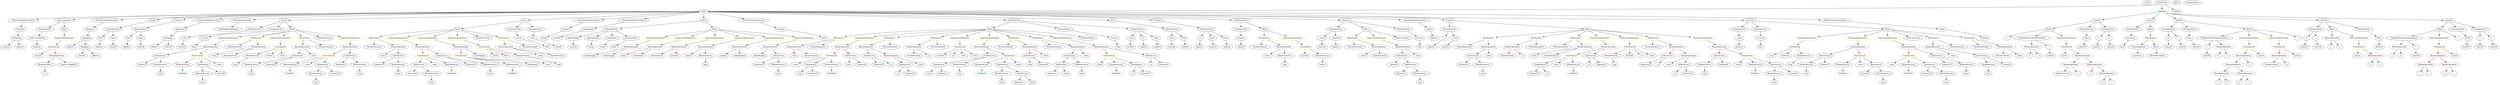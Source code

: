 strict digraph {
	graph [bb="0,0,17151,684"];
	node [label="\N"];
	Enter	[height=0.5,
		pos="14725,666",
		width=0.83628];
	IndexAccess_Unnamed_1	[color=black,
		height=0.5,
		label=IndexAccess,
		pos="10043,234",
		width=1.6402];
	Identifier_balanceOf_1	[color=black,
		height=0.5,
		label=balanceOf,
		pos="9974.6,162",
		width=1.3491];
	IndexAccess_Unnamed_1 -> Identifier_balanceOf_1	[pos="e,9990.6,179.47 10026,216.41 10018,207.78 10008,197.06 9998.4,187.5"];
	MemberAccess_Unnamed_2	[color=black,
		height=0.5,
		label=MemberAccess,
		pos="10111,162",
		width=1.9174];
	IndexAccess_Unnamed_1 -> MemberAccess_Unnamed_2	[pos="e,10094,179.96 10059,216.41 10067,207.99 10077,197.58 10086,188.2"];
	BinaryOperation_Unnamed_35	[color=brown,
		height=0.5,
		label=BinaryOperation,
		pos="5912.6,306",
		width=1.9867];
	IndexAccess_Unnamed_12	[color=black,
		height=0.5,
		label=IndexAccess,
		pos="5923.6,234",
		width=1.6402];
	BinaryOperation_Unnamed_35 -> IndexAccess_Unnamed_12	[pos="e,5920.9,252.1 5915.3,287.7 5916.5,280.32 5917.9,271.52 5919.2,263.25"];
	BinaryOperation_Unnamed_36	[color=brown,
		height=0.5,
		label=BinaryOperation,
		pos="6072.6,234",
		width=1.9867];
	BinaryOperation_Unnamed_35 -> BinaryOperation_Unnamed_36	[pos="e,6037.9,250.16 5947.3,289.81 5970.8,279.54 6002,265.87 6027.4,254.75"];
	ElementaryTypeName_bool_1	[color=black,
		height=0.5,
		label=bool,
		pos="9684.6,306",
		width=0.76697];
	VariableDeclaration_decimals	[color=black,
		height=0.5,
		label=decimals,
		pos="5286.6,450",
		width=1.1967];
	ElementaryTypeName_uint8	[color=black,
		height=0.5,
		label=uint8,
		pos="5568.6,378",
		width=0.7947];
	VariableDeclaration_decimals -> ElementaryTypeName_uint8	[pos="e,5546.4,389.85 5326.6,442.93 5375.5,434.91 5460.4,419.06 5530.6,396 5532.4,395.41 5534.2,394.77 5536,394.08"];
	IfStatement_Unnamed_11	[color=orange,
		height=0.5,
		label=IfStatement,
		pos="2556.6,378",
		width=1.4739];
	ThrowStatement_Unnamed_11	[color=black,
		height=0.5,
		label=ThrowStatement,
		pos="2556.6,306",
		width=2.0006];
	IfStatement_Unnamed_11 -> ThrowStatement_Unnamed_11	[pos="e,2556.6,324.1 2556.6,359.7 2556.6,352.41 2556.6,343.73 2556.6,335.54"];
	BinaryOperation_Unnamed_41	[color=brown,
		height=0.5,
		label=BinaryOperation,
		pos="2718.6,306",
		width=1.9867];
	IfStatement_Unnamed_11 -> BinaryOperation_Unnamed_41	[pos="e,2683.6,322.14 2588.6,363.17 2612.8,352.72 2646.3,338.25 2673.2,326.61"];
	Identifier_b_1	[color=black,
		height=0.5,
		label=b,
		pos="14351,90",
		width=0.75];
	Parameter_b_2	[color=black,
		height=0.5,
		label=b,
		pos="15830,378",
		width=0.75];
	ElementaryTypeName_uint256_9	[color=black,
		height=0.5,
		label=uint256,
		pos="15817,306",
		width=1.0442];
	Parameter_b_2 -> ElementaryTypeName_uint256_9	[pos="e,15820,324.1 15826,359.7 15825,352.32 15823,343.52 15822,335.25"];
	Identifier__from_4	[color=black,
		height=0.5,
		label=_from,
		pos="6337.6,90",
		width=0.93331];
	ParameterList_Unnamed_13	[color=black,
		height=0.5,
		label=ParameterList,
		pos="4164.6,450",
		width=1.7095];
	Parameter_initialSupply	[color=black,
		height=0.5,
		label=initialSupply,
		pos="3899.6,378",
		width=1.5571];
	ParameterList_Unnamed_13 -> Parameter_initialSupply	[pos="e,3941.8,390.15 4119.9,437.2 4073.8,425.02 4001.9,406.02 3952.8,393.06"];
	Parameter_tokenSymbol	[color=black,
		height=0.5,
		label=tokenSymbol,
		pos="4033.6,378",
		width=1.6679];
	ParameterList_Unnamed_13 -> Parameter_tokenSymbol	[pos="e,4061.8,394.09 4135.8,433.64 4117,423.59 4092.2,410.34 4071.8,399.4"];
	Parameter_tokenName	[color=black,
		height=0.5,
		label=tokenName,
		pos="4164.6,378",
		width=1.46];
	ParameterList_Unnamed_13 -> Parameter_tokenName	[pos="e,4164.6,396.1 4164.6,431.7 4164.6,424.41 4164.6,415.73 4164.6,407.54"];
	Parameter_decimalUnits	[color=black,
		height=0.5,
		label=decimalUnits,
		pos="4293.6,378",
		width=1.6264];
	ParameterList_Unnamed_13 -> Parameter_decimalUnits	[pos="e,4265.8,394.09 4192.9,433.64 4211.3,423.63 4235.6,410.46 4255.7,399.55"];
	BinaryOperation_Unnamed_21	[color=brown,
		height=0.5,
		label=BinaryOperation,
		pos="4586.6,306",
		width=1.9867];
	Identifier_decimalUnits	[color=black,
		height=0.5,
		label=decimalUnits,
		pos="4440.6,234",
		width=1.6264];
	BinaryOperation_Unnamed_21 -> Identifier_decimalUnits	[pos="e,4471.1,249.61 4554.6,289.64 4533,279.31 4504.4,265.6 4481.3,254.5"];
	Identifier_decimals	[color=black,
		height=0.5,
		label=decimals,
		pos="4560.6,234",
		width=1.1967];
	BinaryOperation_Unnamed_21 -> Identifier_decimals	[pos="e,4566.9,252.1 4580.2,287.7 4577.4,280.15 4574,271.12 4570.9,262.68"];
	FunctionCall_Unnamed_17	[color=orange,
		height=0.5,
		label=FunctionCall,
		pos="1922.6,306",
		width=1.6125];
	MemberAccess_Unnamed_28	[color=black,
		height=0.5,
		label=MemberAccess,
		pos="1713.6,234",
		width=1.9174];
	FunctionCall_Unnamed_17 -> MemberAccess_Unnamed_28	[pos="e,1754.9,248.84 1884.3,292.16 1850.9,280.99 1802.3,264.7 1765.4,252.36"];
	Identifier_Freeze	[color=black,
		height=0.5,
		label=Freeze,
		pos="1835.6,234",
		width=0.97489];
	FunctionCall_Unnamed_17 -> Identifier_Freeze	[pos="e,1853.9,249.72 1902.4,288.76 1890.6,279.27 1875.6,267.17 1862.8,256.85"];
	Identifier__value_25	[color=black,
		height=0.5,
		label=_value,
		pos="1923.6,234",
		width=0.96103];
	FunctionCall_Unnamed_17 -> Identifier__value_25	[pos="e,1923.3,252.1 1922.8,287.7 1922.9,280.41 1923.1,271.73 1923.2,263.54"];
	IfStatement_Unnamed_3	[color=orange,
		height=0.5,
		label=IfStatement,
		pos="10155,378",
		width=1.4739];
	ThrowStatement_Unnamed_3	[color=black,
		height=0.5,
		label=ThrowStatement,
		pos="9992.6,306",
		width=2.0006];
	IfStatement_Unnamed_3 -> ThrowStatement_Unnamed_3	[pos="e,10028,322.14 10123,363.17 10098,352.72 10065,338.25 10038,326.61"];
	BinaryOperation_Unnamed_25	[color=brown,
		height=0.5,
		label=BinaryOperation,
		pos="10155,306",
		width=1.9867];
	IfStatement_Unnamed_3 -> BinaryOperation_Unnamed_25	[pos="e,10155,324.1 10155,359.7 10155,352.41 10155,343.73 10155,335.54"];
	Identifier_balanceOf_22	[color=black,
		height=0.5,
		label=balanceOf,
		pos="13247,90",
		width=1.3491];
	ElementaryTypeName_address_1	[color=black,
		height=0.5,
		label=address,
		pos="1062.6,306",
		width=1.0996];
	VariableDeclaration_allowance	[color=black,
		height=0.5,
		label=allowance,
		pos="611.59,450",
		width=1.3076];
	Mapping_Unnamed_2	[color=black,
		height=0.5,
		label=Mapping,
		pos="581.59,378",
		width=1.2105];
	VariableDeclaration_allowance -> Mapping_Unnamed_2	[pos="e,588.79,395.79 604.33,432.05 601.01,424.32 597,414.96 593.28,406.27"];
	ParameterList_Unnamed_25	[color=black,
		height=0.5,
		label=ParameterList,
		pos="298.59,450",
		width=1.7095];
	Parameter_owner_txorigin16	[color=black,
		height=0.5,
		label=owner_txorigin16,
		pos="249.59,378",
		width=2.0976];
	ParameterList_Unnamed_25 -> Parameter_owner_txorigin16	[pos="e,261.34,395.79 286.73,432.05 281.07,423.97 274.18,414.12 267.87,405.11"];
	Block_Unnamed_9	[color=black,
		height=0.5,
		label=Block,
		pos="6741.6,450",
		width=0.90558];
	IfStatement_Unnamed_7	[color=orange,
		height=0.5,
		label=IfStatement,
		pos="5668.6,378",
		width=1.4739];
	Block_Unnamed_9 -> IfStatement_Unnamed_7	[pos="e,5716.3,386.39 6708.8,448.11 6587.2,444.61 6151.3,430.27 5793.6,396 5772,393.93 5748.4,390.91 5727.5,387.99"];
	ExpressionStatement_Unnamed_15	[color=orange,
		height=0.5,
		label=ExpressionStatement,
		pos="5890.6,378",
		width=2.458];
	Block_Unnamed_9 -> ExpressionStatement_Unnamed_15	[pos="e,5960.2,389.5 6708.8,447.39 6606,442.17 6280.7,424.4 6012.6,396 5999.3,394.59 5985.2,392.86 5971.5,391.04"];
	IfStatement_Unnamed_9	[color=orange,
		height=0.5,
		label=IfStatement,
		pos="6074.6,378",
		width=1.4739];
	Block_Unnamed_9 -> IfStatement_Unnamed_9	[pos="e,6124.7,384.26 6709.9,445.67 6605.9,434.76 6274,399.93 6135.9,385.43"];
	IfStatement_Unnamed_6	[color=orange,
		height=0.5,
		label=IfStatement,
		pos="6386.6,378",
		width=1.4739];
	Block_Unnamed_9 -> IfStatement_Unnamed_6	[pos="e,6426.5,390.3 6710.3,444.21 6656.7,435.79 6543.8,417.23 6449.6,396 6445.6,395.1 6441.5,394.12 6437.3,393.09"];
	ExpressionStatement_Unnamed_18	[color=orange,
		height=0.5,
		label=ExpressionStatement,
		pos="6546.6,378",
		width=2.458];
	Block_Unnamed_9 -> ExpressionStatement_Unnamed_18	[pos="e,6589,394.24 6714.9,439.41 6685.4,428.81 6637,411.47 6599.7,398.08"];
	ExpressionStatement_Unnamed_17	[color=orange,
		height=0.5,
		label=ExpressionStatement,
		pos="6741.6,378",
		width=2.458];
	Block_Unnamed_9 -> ExpressionStatement_Unnamed_17	[pos="e,6741.6,396.1 6741.6,431.7 6741.6,424.41 6741.6,415.73 6741.6,407.54"];
	IfStatement_Unnamed_8	[color=orange,
		height=0.5,
		label=IfStatement,
		pos="6901.6,378",
		width=1.4739];
	Block_Unnamed_9 -> IfStatement_Unnamed_8	[pos="e,6869.9,392.87 6766.6,438.06 6791.4,427.21 6829.9,410.36 6859.4,397.44"];
	IfStatement_Unnamed_10	[color=orange,
		height=0.5,
		label=IfStatement,
		pos="7071.6,378",
		width=1.4739];
	Block_Unnamed_9 -> IfStatement_Unnamed_10	[pos="e,7027.4,388.37 6771.8,442.6 6827.3,430.83 6946.3,405.57 7016.6,390.67"];
	ExpressionStatement_Unnamed_16	[color=orange,
		height=0.5,
		label=ExpressionStatement,
		pos="7231.6,378",
		width=2.458];
	Block_Unnamed_9 -> ExpressionStatement_Unnamed_16	[pos="e,7166.8,390.59 6773.4,445.11 6840.2,436.84 7000.1,416.6 7133.6,396 7140.7,394.9 7148.2,393.7 7155.6,392.47"];
	BooleanLiteral_Unnamed_1	[color=black,
		height=0.5,
		label=BooleanLiteral,
		pos="7402.6,378",
		width=1.7788];
	Block_Unnamed_9 -> BooleanLiteral_Unnamed_1	[pos="e,7356.2,390.67 6774.2,447.61 6863.5,443.47 7118.9,429.39 7328.6,396 7333.9,395.15 7339.4,394.14 7345,393.04"];
	Identifier_name	[color=black,
		height=0.5,
		label=name,
		pos="4210.6,234",
		width=0.83628];
	UserDefinedTypeName_Unnamed	[color=black,
		height=0.5,
		label=UserDefinedTypeName,
		pos="1571.6,450",
		width=2.7214];
	StateVariableDeclaration_Unnamed_6	[color=black,
		height=0.5,
		label=StateVariableDeclaration,
		pos="190.59,522",
		width=2.8184];
	VariableDeclaration_freezeOf	[color=black,
		height=0.5,
		label=freezeOf,
		pos="134.59,450",
		width=1.1828];
	StateVariableDeclaration_Unnamed_6 -> VariableDeclaration_freezeOf	[pos="e,147.51,467.14 176.75,503.7 170.04,495.32 161.87,485.1 154.51,475.9"];
	FunctionDefinition_bug_txorigin16	[color=black,
		height=0.5,
		label=bug_txorigin16,
		pos="431.59,522",
		width=1.8481];
	FunctionDefinition_bug_txorigin16 -> ParameterList_Unnamed_25	[pos="e,327.57,466.25 402.07,505.46 383.09,495.47 358.21,482.38 337.6,471.53"];
	Block_Unnamed_13	[color=black,
		height=0.5,
		label=Block,
		pos="431.59,450",
		width=0.90558];
	FunctionDefinition_bug_txorigin16 -> Block_Unnamed_13	[pos="e,431.59,468.1 431.59,503.7 431.59,496.41 431.59,487.73 431.59,479.54"];
	ExpressionStatement_Unnamed_19	[color=orange,
		height=0.5,
		label=ExpressionStatement,
		pos="2716.6,378",
		width=2.458];
	BinaryOperation_Unnamed_43	[color=brown,
		height=0.5,
		label=BinaryOperation,
		pos="2879.6,306",
		width=1.9867];
	ExpressionStatement_Unnamed_19 -> BinaryOperation_Unnamed_43	[pos="e,2844.5,322.06 2753.2,361.29 2777.1,351.03 2808.5,337.54 2834,326.58"];
	FunctionCall_Unnamed_22	[color=orange,
		height=0.5,
		label=FunctionCall,
		pos="8905.6,306",
		width=1.6125];
	Identifier_amount	[color=black,
		height=0.5,
		label=amount,
		pos="8894.6,234",
		width=1.0581];
	FunctionCall_Unnamed_22 -> Identifier_amount	[pos="e,8897.3,252.1 8902.9,287.7 8901.7,280.32 8900.3,271.52 8899,263.25"];
	MemberAccess_Unnamed_39	[color=black,
		height=0.5,
		label=MemberAccess,
		pos="9019.6,234",
		width=1.9174];
	FunctionCall_Unnamed_22 -> MemberAccess_Unnamed_39	[pos="e,8993.6,250.98 8930.9,289.46 8946.5,279.9 8966.7,267.5 8983.9,256.94"];
	ExpressionStatement_Unnamed_6	[color=orange,
		height=0.5,
		label=ExpressionStatement,
		pos="4458.6,378",
		width=2.458];
	BinaryOperation_Unnamed_18	[color=brown,
		height=0.5,
		label=BinaryOperation,
		pos="4264.6,306",
		width=1.9867];
	ExpressionStatement_Unnamed_6 -> BinaryOperation_Unnamed_18	[pos="e,4304.3,321.32 4416.5,361.81 4386.7,351.06 4346.6,336.58 4315,325.21"];
	Identifier_allowance_1	[color=black,
		height=0.5,
		label=allowance,
		pos="7215.6,90",
		width=1.3076];
	BinaryOperation_Unnamed_8	[color=brown,
		height=0.5,
		label=BinaryOperation,
		pos="15306,162",
		width=1.9867];
	BinaryOperation_Unnamed_10	[color=brown,
		height=0.5,
		label=BinaryOperation,
		pos="15225,90",
		width=1.9867];
	BinaryOperation_Unnamed_8 -> BinaryOperation_Unnamed_10	[pos="e,15244,107.71 15286,144.41 15276,135.67 15264,124.79 15253,115.13"];
	BinaryOperation_Unnamed_9	[color=brown,
		height=0.5,
		label=BinaryOperation,
		pos="15386,90",
		width=1.9867];
	BinaryOperation_Unnamed_8 -> BinaryOperation_Unnamed_9	[pos="e,15366,107.71 15325,144.41 15335,135.67 15347,124.79 15358,115.13"];
	Identifier__to_9	[color=black,
		height=0.5,
		label=_to,
		pos="7921.6,162",
		width=0.75];
	IndexAccess_Unnamed_19	[color=black,
		height=0.5,
		label=IndexAccess,
		pos="6785.6,234",
		width=1.6402];
	IndexAccess_Unnamed_20	[color=black,
		height=0.5,
		label=IndexAccess,
		pos="6409.6,162",
		width=1.6402];
	IndexAccess_Unnamed_19 -> IndexAccess_Unnamed_20	[pos="e,6453,174.51 6742.2,221.49 6734.1,219.52 6725.6,217.6 6717.6,216 6611.8,194.9 6583.4,201.1 6477.6,180 6473.2,179.13 6468.7,178.16 \
6464.2,177.13"];
	MemberAccess_Unnamed_12	[color=black,
		height=0.5,
		label=MemberAccess,
		pos="6555.6,162",
		width=1.9174];
	IndexAccess_Unnamed_19 -> MemberAccess_Unnamed_12	[pos="e,6599.2,176.27 6744.7,220.57 6707.3,209.16 6651.4,192.17 6610.2,179.61"];
	Identifier_SafeMath_7	[color=green,
		height=0.5,
		label=SafeMath,
		pos="1950.6,90",
		width=1.2798];
	Identifier_a_5	[color=black,
		height=0.5,
		label=a,
		pos="15161,18",
		width=0.75];
	BinaryOperation_Unnamed_10 -> Identifier_a_5	[pos="e,15174,33.888 15209,72.055 15201,63.133 15191,52.056 15182,42.334"];
	Identifier_b_5	[color=black,
		height=0.5,
		label=b,
		pos="15233,18",
		width=0.75];
	BinaryOperation_Unnamed_10 -> Identifier_b_5	[pos="e,15231,36.104 15227,71.697 15227,64.407 15228,55.726 15229,47.536"];
	Parameter_success_3	[color=black,
		height=0.5,
		label=success,
		pos="1374.6,378",
		width=1.1135];
	ElementaryTypeName_bool_4	[color=black,
		height=0.5,
		label=bool,
		pos="1333.6,306",
		width=0.76697];
	Parameter_success_3 -> ElementaryTypeName_bool_4	[pos="e,1343,322.99 1364.9,360.41 1360.1,352.19 1354.1,342.06 1348.7,332.85"];
	MemberAccess_Unnamed_26	[color=black,
		height=0.5,
		label=MemberAccess,
		pos="1207.6,162",
		width=1.9174];
	Identifier_SafeMath_8	[color=green,
		height=0.5,
		label=SafeMath,
		pos="1207.6,90",
		width=1.2798];
	MemberAccess_Unnamed_26 -> Identifier_SafeMath_8	[pos="e,1207.6,108.1 1207.6,143.7 1207.6,136.41 1207.6,127.73 1207.6,119.54"];
	Block_Unnamed_3	[color=black,
		height=0.5,
		label=Block,
		pos="16738,450",
		width=0.90558];
	VariableDeclarationStatement_Unnamed_2	[color=black,
		height=0.5,
		label=VariableDeclarationStatement,
		pos="16502,378",
		width=3.3174];
	Block_Unnamed_3 -> VariableDeclarationStatement_Unnamed_2	[pos="e,16554,394.58 16710,440.7 16674,430.2 16612,411.82 16565,397.85"];
	ExpressionStatement_Unnamed_4	[color=orange,
		height=0.5,
		label=ExpressionStatement,
		pos="16728,378",
		width=2.458];
	Block_Unnamed_3 -> ExpressionStatement_Unnamed_4	[pos="e,16730,396.1 16735,431.7 16734,424.32 16733,415.52 16732,407.25"];
	Identifier_c_6	[color=black,
		height=0.5,
		label=c,
		pos="16861,378",
		width=0.75];
	Block_Unnamed_3 -> Identifier_c_6	[pos="e,16841,390.42 16760,436.32 16780,425.03 16809,408.42 16831,395.98"];
	Parameter_None_3	[color=black,
		height=0.5,
		label=None,
		pos="16937,378",
		width=0.85014];
	ElementaryTypeName_uint256_13	[color=black,
		height=0.5,
		label=uint256,
		pos="16928,306",
		width=1.0442];
	Parameter_None_3 -> ElementaryTypeName_uint256_13	[pos="e,16930,324.1 16934,359.7 16933,352.32 16932,343.52 16931,335.25"];
	ParameterList_Unnamed_2	[color=black,
		height=0.5,
		label=ParameterList,
		pos="14895,450",
		width=1.7095];
	Parameter_b_1	[color=black,
		height=0.5,
		label=b,
		pos="14888,378",
		width=0.75];
	ParameterList_Unnamed_2 -> Parameter_b_1	[pos="e,14889,396.1 14893,431.7 14892,424.41 14891,415.73 14890,407.54"];
	Parameter_a_1	[color=black,
		height=0.5,
		label=a,
		pos="14960,378",
		width=0.75];
	ParameterList_Unnamed_2 -> Parameter_a_1	[pos="e,14946,393.57 14910,432.41 14918,423.28 14929,411.81 14938,401.85"];
	ThrowStatement_Unnamed_10	[color=black,
		height=0.5,
		label=ThrowStatement,
		pos="7180.6,306",
		width=2.0006];
	ElementaryTypeName_string_2	[color=black,
		height=0.5,
		label=string,
		pos="4068.6,306",
		width=0.864];
	ElementaryTypeName_uint256_14	[color=black,
		height=0.5,
		label=uint256,
		pos="16589,234",
		width=1.0442];
	Identifier__to_1	[color=black,
		height=0.5,
		label=_to,
		pos="11452,90",
		width=0.75];
	BinaryOperation_Unnamed_14	[color=brown,
		height=0.5,
		label=BinaryOperation,
		pos="16722,234",
		width=1.9867];
	BinaryOperation_Unnamed_15	[color=brown,
		height=0.5,
		label=BinaryOperation,
		pos="16641,162",
		width=1.9867];
	BinaryOperation_Unnamed_14 -> BinaryOperation_Unnamed_15	[pos="e,16660,179.71 16702,216.41 16692,207.67 16680,196.79 16669,187.13"];
	BinaryOperation_Unnamed_16	[color=brown,
		height=0.5,
		label=BinaryOperation,
		pos="16802,162",
		width=1.9867];
	BinaryOperation_Unnamed_14 -> BinaryOperation_Unnamed_16	[pos="e,16782,179.71 16741,216.41 16751,207.67 16763,196.79 16774,187.13"];
	Identifier_msg_21	[color=black,
		height=0.5,
		label=msg,
		pos="12389,90",
		width=0.75];
	MemberAccess_Unnamed_7	[color=black,
		height=0.5,
		label=MemberAccess,
		pos="10997,234",
		width=1.9174];
	Identifier_msg_5	[color=black,
		height=0.5,
		label=msg,
		pos="11028,162",
		width=0.75];
	MemberAccess_Unnamed_7 -> Identifier_msg_5	[pos="e,11020,179.62 11004,215.7 11008,207.95 11012,198.64 11016,190.02"];
	IndexAccess_Unnamed_29	[color=black,
		height=0.5,
		label=IndexAccess,
		pos="1051.6,234",
		width=1.6402];
	Identifier_freezeOf	[color=black,
		height=0.5,
		label=freezeOf,
		pos="921.59,162",
		width=1.1828];
	IndexAccess_Unnamed_29 -> Identifier_freezeOf	[pos="e,947.1,176.74 1023.4,217.81 1004,207.35 978.01,193.38 957.17,182.16"];
	MemberAccess_Unnamed_25	[color=black,
		height=0.5,
		label=MemberAccess,
		pos="1051.6,162",
		width=1.9174];
	IndexAccess_Unnamed_29 -> MemberAccess_Unnamed_25	[pos="e,1051.6,180.1 1051.6,215.7 1051.6,208.41 1051.6,199.73 1051.6,191.54"];
	NumberLiteral_Unnamed_1	[color=black,
		height=0.5,
		label=NumberLiteral,
		pos="15599,162",
		width=1.765];
	VariableDeclaration_value_1	[color=black,
		height=0.5,
		label=value,
		pos="7990.6,378",
		width=0.82242];
	ElementaryTypeName_uint256_20	[color=black,
		height=0.5,
		label=uint256,
		pos="7990.6,306",
		width=1.0442];
	VariableDeclaration_value_1 -> ElementaryTypeName_uint256_20	[pos="e,7990.6,324.1 7990.6,359.7 7990.6,352.41 7990.6,343.73 7990.6,335.54"];
	Identifier_msg	[color=black,
		height=0.5,
		label=msg,
		pos="5271.6,90",
		width=0.75];
	ElementaryTypeName_string	[color=black,
		height=0.5,
		label=string,
		pos="13592,378",
		width=0.864];
	NumberLiteral_Unnamed	[color=black,
		height=0.5,
		label=NumberLiteral,
		pos="14126,90",
		width=1.765];
	BinaryOperation_Unnamed_33	[color=brown,
		height=0.5,
		label=BinaryOperation,
		pos="5427.6,306",
		width=1.9867];
	IfStatement_Unnamed_7 -> BinaryOperation_Unnamed_33	[pos="e,5473.3,320.28 5629.1,365.52 5589.7,354.08 5528.8,336.39 5484.3,323.46"];
	ThrowStatement_Unnamed_7	[color=black,
		height=0.5,
		label=ThrowStatement,
		pos="5589.6,306",
		width=2.0006];
	IfStatement_Unnamed_7 -> ThrowStatement_Unnamed_7	[pos="e,5608.4,323.63 5650.3,360.76 5640.3,351.97 5627.9,340.93 5616.8,331.14"];
	BinaryOperation_Unnamed_13	[color=brown,
		height=0.5,
		label=BinaryOperation,
		pos="16472,306",
		width=1.9867];
	VariableDeclarationStatement_Unnamed_2 -> BinaryOperation_Unnamed_13	[pos="e,16479,324.1 16494,359.7 16491,352.15 16487,343.12 16483,334.68"];
	VariableDeclaration_c_2	[color=black,
		height=0.5,
		label=c,
		pos="16589,306",
		width=0.75];
	VariableDeclarationStatement_Unnamed_2 -> VariableDeclaration_c_2	[pos="e,16572,320.51 16523,360.05 16535,350.29 16550,337.94 16563,327.61"];
	BinaryOperation_Unnamed_48	[color=brown,
		height=0.5,
		label=BinaryOperation,
		pos="1450.6,306",
		width=1.9867];
	BinaryOperation_Unnamed_48 -> IndexAccess_Unnamed_29	[pos="e,1103.7,242.92 1398.2,293.51 1389,291.6 1379.5,289.69 1370.6,288 1282.1,271.26 1179.3,254.69 1114.8,244.65"];
	FunctionCall_Unnamed_16	[color=orange,
		height=0.5,
		label=FunctionCall,
		pos="1335.6,234",
		width=1.6125];
	BinaryOperation_Unnamed_48 -> FunctionCall_Unnamed_16	[pos="e,1361.1,250.5 1424.2,288.94 1408.4,279.29 1388,266.89 1370.8,256.41"];
	Parameter__value_1	[color=black,
		height=0.5,
		label=_value,
		pos="9016.6,378",
		width=0.96103];
	ElementaryTypeName_uint256_25	[color=black,
		height=0.5,
		label=uint256,
		pos="9019.6,306",
		width=1.0442];
	Parameter__value_1 -> ElementaryTypeName_uint256_25	[pos="e,9018.9,324.1 9017.3,359.7 9017.6,352.41 9018,343.73 9018.4,335.54"];
	FunctionCall_Unnamed_8	[color=orange,
		height=0.5,
		label=FunctionCall,
		pos="5652.6,234",
		width=1.6125];
	Identifier__value_12	[color=black,
		height=0.5,
		label=_value,
		pos="5393.6,162",
		width=0.96103];
	FunctionCall_Unnamed_8 -> Identifier__value_12	[pos="e,5419.9,173.81 5608.6,221.78 5601,219.84 5593,217.85 5585.6,216 5519.9,199.68 5502.2,200.24 5437.6,180 5435.3,179.29 5433,178.53 \
5430.7,177.73"];
	IndexAccess_Unnamed_16	[color=black,
		height=0.5,
		label=IndexAccess,
		pos="5505.6,162",
		width=1.6402];
	FunctionCall_Unnamed_8 -> IndexAccess_Unnamed_16	[pos="e,5536.6,177.78 5621.8,218.33 5600,207.95 5570.6,193.94 5546.8,182.61"];
	MemberAccess_Unnamed_10	[color=black,
		height=0.5,
		label=MemberAccess,
		pos="5651.6,162",
		width=1.9174];
	FunctionCall_Unnamed_8 -> MemberAccess_Unnamed_10	[pos="e,5651.8,180.1 5652.3,215.7 5652.2,208.41 5652.1,199.73 5652,191.54"];
	ParameterList_Unnamed_21	[color=black,
		height=0.5,
		label=ParameterList,
		pos="1749.6,450",
		width=1.7095];
	Parameter__value_4	[color=black,
		height=0.5,
		label=_value,
		pos="1267.6,378",
		width=0.96103];
	ParameterList_Unnamed_21 -> Parameter__value_4	[pos="e,1296.2,388.53 1704.7,437.3 1696.1,435.32 1687.1,433.44 1678.6,432 1523.1,405.58 1480.4,426.31 1325.6,396 1319.5,394.82 1313.2,\
393.28 1307.1,391.61"];
	BinaryOperation_Unnamed_47	[color=brown,
		height=0.5,
		label=BinaryOperation,
		pos="2394.6,306",
		width=1.9867];
	FunctionCall_Unnamed_15	[color=orange,
		height=0.5,
		label=FunctionCall,
		pos="2258.6,234",
		width=1.6125];
	BinaryOperation_Unnamed_47 -> FunctionCall_Unnamed_15	[pos="e,2287.6,249.94 2364.1,289.29 2344.4,279.18 2318.7,265.93 2297.6,255.06"];
	IndexAccess_Unnamed_27	[color=black,
		height=0.5,
		label=IndexAccess,
		pos="2394.6,234",
		width=1.6402];
	BinaryOperation_Unnamed_47 -> IndexAccess_Unnamed_27	[pos="e,2394.6,252.1 2394.6,287.7 2394.6,280.41 2394.6,271.73 2394.6,263.54"];
	ParameterList_Unnamed_4	[color=black,
		height=0.5,
		label=ParameterList,
		pos="15902,450",
		width=1.7095];
	ParameterList_Unnamed_4 -> Parameter_b_2	[pos="e,15844,393.11 15885,432.41 15875,423.06 15863,411.26 15852,401.13"];
	Parameter_a_2	[color=black,
		height=0.5,
		label=a,
		pos="15902,378",
		width=0.75];
	ParameterList_Unnamed_4 -> Parameter_a_2	[pos="e,15902,396.1 15902,431.7 15902,424.41 15902,415.73 15902,407.54"];
	ParameterList_Unnamed_7	[color=black,
		height=0.5,
		label=ParameterList,
		pos="16870,450",
		width=1.7095];
	ParameterList_Unnamed_7 -> Parameter_None_3	[pos="e,16922,394.04 16885,432.41 16894,423.41 16905,412.13 16914,402.26"];
	ExpressionStatement_Unnamed_28	[color=orange,
		height=0.5,
		label=ExpressionStatement,
		pos="431.59,378",
		width=2.458];
	Block_Unnamed_13 -> ExpressionStatement_Unnamed_28	[pos="e,431.59,396.1 431.59,431.7 431.59,424.41 431.59,415.73 431.59,407.54"];
	ElementaryTypeName_address_3	[color=black,
		height=0.5,
		label=address,
		pos="480.59,306",
		width=1.0996];
	BinaryOperation_Unnamed_38	[color=brown,
		height=0.5,
		label=BinaryOperation,
		pos="5751.6,306",
		width=1.9867];
	ExpressionStatement_Unnamed_15 -> BinaryOperation_Unnamed_38	[pos="e,5782.7,322.67 5858.4,360.76 5838.9,350.95 5813.8,338.35 5792.9,327.81"];
	VariableDeclaration_owner	[color=black,
		height=0.5,
		label=owner,
		pos="9719.6,450",
		width=0.93331];
	ElementaryTypeName_address	[color=black,
		height=0.5,
		label=address,
		pos="9781.6,378",
		width=1.0996];
	VariableDeclaration_owner -> ElementaryTypeName_address	[pos="e,9767.4,394.98 9733.4,433.46 9741.2,424.62 9751.2,413.34 9760,403.34"];
	Identifier__value	[color=black,
		height=0.5,
		label=_value,
		pos="10460,234",
		width=0.96103];
	Parameter_success	[color=black,
		height=0.5,
		label=success,
		pos="9683.6,378",
		width=1.1135];
	Parameter_success -> ElementaryTypeName_bool_1	[pos="e,9684.3,324.1 9683.8,359.7 9683.9,352.41 9684.1,343.73 9684.2,335.54"];
	FunctionCall_Unnamed_10	[color=orange,
		height=0.5,
		label=FunctionCall,
		pos="6920.6,234",
		width=1.6125];
	MemberAccess_Unnamed_13	[color=black,
		height=0.5,
		label=MemberAccess,
		pos="6711.6,162",
		width=1.9174];
	FunctionCall_Unnamed_10 -> MemberAccess_Unnamed_13	[pos="e,6752.9,176.84 6882.3,220.16 6848.9,208.99 6800.3,192.7 6763.4,180.36"];
	IndexAccess_Unnamed_21	[color=black,
		height=0.5,
		label=IndexAccess,
		pos="6857.6,162",
		width=1.6402];
	FunctionCall_Unnamed_10 -> IndexAccess_Unnamed_21	[pos="e,6872.4,179.47 6905.7,216.41 6898,207.87 6888.4,197.28 6879.9,187.79"];
	Identifier__value_14	[color=black,
		height=0.5,
		label=_value,
		pos="6969.6,162",
		width=0.96103];
	FunctionCall_Unnamed_10 -> Identifier__value_14	[pos="e,6958.2,179.31 6932.5,216.05 6938.2,207.85 6945.2,197.83 6951.6,188.71"];
	Identifier_c_1	[color=black,
		height=0.5,
		label=c,
		pos="13793,378",
		width=0.75];
	ExpressionStatement_Unnamed_7	[color=orange,
		height=0.5,
		label=ExpressionStatement,
		pos="4653.6,378",
		width=2.458];
	BinaryOperation_Unnamed_19	[color=brown,
		height=0.5,
		label=BinaryOperation,
		pos="4425.6,306",
		width=1.9867];
	ExpressionStatement_Unnamed_7 -> BinaryOperation_Unnamed_19	[pos="e,4469.6,320.5 4606.1,362.41 4569.5,351.18 4518.9,335.64 4480.5,323.87"];
	MemberAccess_Unnamed_23	[color=black,
		height=0.5,
		label=MemberAccess,
		pos="1950.6,162",
		width=1.9174];
	FunctionCall_Unnamed_15 -> MemberAccess_Unnamed_23	[pos="e,2002.2,174.26 2215,221.73 2207.2,219.78 2199.2,217.8 2191.6,216 2174.4,211.92 2078.8,190.98 2013.3,176.67"];
	Identifier__value_23	[color=black,
		height=0.5,
		label=_value,
		pos="2072.6,162",
		width=0.96103];
	FunctionCall_Unnamed_15 -> Identifier__value_23	[pos="e,2099.6,173.48 2222.4,219.61 2193.6,208.96 2152.5,193.64 2116.6,180 2114.5,179.21 2112.4,178.41 2110.3,177.59"];
	IndexAccess_Unnamed_28	[color=black,
		height=0.5,
		label=IndexAccess,
		pos="2184.6,162",
		width=1.6402];
	FunctionCall_Unnamed_15 -> IndexAccess_Unnamed_28	[pos="e,2202,179.47 2241.1,216.41 2231.8,207.69 2220.4,196.85 2210.2,187.21"];
	UnaryOperation_Unnamed	[color=black,
		height=0.5,
		label=UnaryOperation,
		pos="14679,306",
		width=1.9452];
	Identifier_assertion	[color=black,
		height=0.5,
		label=assertion,
		pos="14672,234",
		width=1.2105];
	UnaryOperation_Unnamed -> Identifier_assertion	[pos="e,14673,252.1 14677,287.7 14676,280.41 14675,271.73 14674,263.54"];
	ElementaryTypeName_uint256_2	[color=black,
		height=0.5,
		label=uint256,
		pos="14294,306",
		width=1.0442];
	StateVariableDeclaration_Unnamed_7	[color=black,
		height=0.5,
		label=StateVariableDeclaration,
		pos="751.59,522",
		width=2.8184];
	StateVariableDeclaration_Unnamed_7 -> VariableDeclaration_allowance	[pos="e,639.49,464.95 718.77,504.59 698.07,494.24 671.26,480.84 649.64,470.02"];
	VariableDeclarationStatement_Unnamed	[color=black,
		height=0.5,
		label=VariableDeclarationStatement,
		pos="13957,378",
		width=3.3174];
	BinaryOperation_Unnamed	[color=brown,
		height=0.5,
		label=BinaryOperation,
		pos="13957,306",
		width=1.9867];
	VariableDeclarationStatement_Unnamed -> BinaryOperation_Unnamed	[pos="e,13957,324.1 13957,359.7 13957,352.41 13957,343.73 13957,335.54"];
	VariableDeclaration_c	[color=black,
		height=0.5,
		label=c,
		pos="14075,306",
		width=0.75];
	VariableDeclarationStatement_Unnamed -> VariableDeclaration_c	[pos="e,14055,318.75 13985,360.05 14003,349.32 14027,335.46 14045,324.59"];
	ExpressionStatement_Unnamed_9	[color=orange,
		height=0.5,
		label=ExpressionStatement,
		pos="4848.6,378",
		width=2.458];
	ExpressionStatement_Unnamed_9 -> BinaryOperation_Unnamed_21	[pos="e,4634.2,319.71 4796.5,363.09 4752.8,351.41 4690.4,334.74 4645,322.61"];
	ElementaryTypeName_bool	[color=black,
		height=0.5,
		label=bool,
		pos="14563,306",
		width=0.76697];
	ParameterList_Unnamed_3	[color=black,
		height=0.5,
		label=ParameterList,
		pos="15036,450",
		width=1.7095];
	Parameter_None_1	[color=black,
		height=0.5,
		label=None,
		pos="15036,378",
		width=0.85014];
	ParameterList_Unnamed_3 -> Parameter_None_1	[pos="e,15036,396.1 15036,431.7 15036,424.41 15036,415.73 15036,407.54"];
	FunctionDefinition_safeMul	[color=black,
		height=0.5,
		label=safeMul,
		pos="14390,522",
		width=1.1135];
	Block_Unnamed	[color=black,
		height=0.5,
		label=Block,
		pos="14070,450",
		width=0.90558];
	FunctionDefinition_safeMul -> Block_Unnamed	[pos="e,14100,457.55 14354,513.24 14294,500.17 14174,473.84 14111,459.99"];
	ParameterList_Unnamed_1	[color=black,
		height=0.5,
		label=ParameterList,
		pos="14320,450",
		width=1.7095];
	FunctionDefinition_safeMul -> ParameterList_Unnamed_1	[pos="e,14336,467.8 14374,505.12 14365,496.42 14354,485.45 14344,475.66"];
	ParameterList_Unnamed	[color=black,
		height=0.5,
		label=ParameterList,
		pos="14461,450",
		width=1.7095];
	FunctionDefinition_safeMul -> ParameterList_Unnamed	[pos="e,14444,467.31 14406,505.12 14415,496.29 14426,485.13 14436,475.24"];
	FunctionCall_Unnamed_2	[color=orange,
		height=0.5,
		label=FunctionCall,
		pos="15430,306",
		width=1.6125];
	BinaryOperation_Unnamed_7	[color=brown,
		height=0.5,
		label=BinaryOperation,
		pos="15410,234",
		width=1.9867];
	FunctionCall_Unnamed_2 -> BinaryOperation_Unnamed_7	[pos="e,15414,252.1 15425,287.7 15423,280.24 15420,271.32 15418,262.97"];
	Identifier_assert_2	[color=black,
		height=0.5,
		label=assert,
		pos="15532,234",
		width=0.89172];
	FunctionCall_Unnamed_2 -> Identifier_assert_2	[pos="e,15512,248.47 15453,289.12 15468,278.96 15487,265.71 15503,254.86"];
	Identifier_tokenName	[color=black,
		height=0.5,
		label=tokenName,
		pos="4311.6,234",
		width=1.46];
	Identifier_a_2	[color=black,
		height=0.5,
		label=a,
		pos="14432,18",
		width=0.75];
	IndexAccess_Unnamed_4	[color=black,
		height=0.5,
		label=IndexAccess,
		pos="11769,234",
		width=1.6402];
	MemberAccess_Unnamed_3	[color=black,
		height=0.5,
		label=MemberAccess,
		pos="11666,162",
		width=1.9174];
	IndexAccess_Unnamed_4 -> MemberAccess_Unnamed_3	[pos="e,11690,179.31 11745,217.12 11732,207.85 11714,196.01 11699,185.76"];
	Identifier_balanceOf_4	[color=black,
		height=0.5,
		label=balanceOf,
		pos="11802,162",
		width=1.3491];
	IndexAccess_Unnamed_4 -> Identifier_balanceOf_4	[pos="e,11794,180.1 11777,215.7 11780,208.07 11785,198.92 11789,190.4"];
	Identifier_Transfer_1	[color=black,
		height=0.5,
		label=Transfer,
		pos="6421.6,234",
		width=1.1689];
	Identifier__spender	[color=black,
		height=0.5,
		label=_spender,
		pos="9501.6,162",
		width=1.2521];
	Block_Unnamed_10	[color=black,
		height=0.5,
		label=Block,
		pos="3106.6,450",
		width=0.90558];
	Block_Unnamed_10 -> IfStatement_Unnamed_11	[pos="e,2595.7,390.56 3074.1,447.21 2995.6,442.51 2789.1,427.89 2619.6,396 2615.3,395.2 2610.9,394.26 2606.5,393.23"];
	Block_Unnamed_10 -> ExpressionStatement_Unnamed_19	[pos="e,2781.3,390.61 3075.7,443.45 3015,432.56 2878.7,408.1 2792.6,392.64"];
	ExpressionStatement_Unnamed_20	[color=orange,
		height=0.5,
		label=ExpressionStatement,
		pos="2911.6,378",
		width=2.458];
	Block_Unnamed_10 -> ExpressionStatement_Unnamed_20	[pos="e,2954,394.24 3079.9,439.41 3050.4,428.81 3002,411.47 2964.7,398.08"];
	ExpressionStatement_Unnamed_21	[color=orange,
		height=0.5,
		label=ExpressionStatement,
		pos="3106.6,378",
		width=2.458];
	Block_Unnamed_10 -> ExpressionStatement_Unnamed_21	[pos="e,3106.6,396.1 3106.6,431.7 3106.6,424.41 3106.6,415.73 3106.6,407.54"];
	BooleanLiteral_Unnamed_2	[color=black,
		height=0.5,
		label=BooleanLiteral,
		pos="3277.6,378",
		width=1.7788];
	Block_Unnamed_10 -> BooleanLiteral_Unnamed_2	[pos="e,3242.3,393.45 3132.2,438.52 3158.5,427.76 3199.9,410.79 3231.9,397.72"];
	IfStatement_Unnamed_12	[color=orange,
		height=0.5,
		label=IfStatement,
		pos="3412.6,378",
		width=1.4739];
	Block_Unnamed_10 -> IfStatement_Unnamed_12	[pos="e,3372.7,390.29 3137.1,442.91 3183.5,433.56 3274.2,414.76 3350.6,396 3354.2,395.12 3357.9,394.19 3361.6,393.23"];
	Identifier__value_20	[color=black,
		height=0.5,
		label=_value,
		pos="3383.6,234",
		width=0.96103];
	FunctionCall_Unnamed_19	[color=orange,
		height=0.5,
		label=FunctionCall,
		pos="13116,234",
		width=1.6125];
	Identifier__value_29	[color=black,
		height=0.5,
		label=_value,
		pos="12995,162",
		width=0.96103];
	FunctionCall_Unnamed_19 -> Identifier__value_29	[pos="e,13017,175.98 13089,217.64 13071,207.06 13046,192.95 13027,181.72"];
	MemberAccess_Unnamed_34	[color=black,
		height=0.5,
		label=MemberAccess,
		pos="13117,162",
		width=1.9174];
	FunctionCall_Unnamed_19 -> MemberAccess_Unnamed_34	[pos="e,13116,180.1 13116,215.7 13116,208.41 13116,199.73 13116,191.54"];
	IndexAccess_Unnamed_35	[color=black,
		height=0.5,
		label=IndexAccess,
		pos="13263,162",
		width=1.6402];
	FunctionCall_Unnamed_19 -> IndexAccess_Unnamed_35	[pos="e,13232,177.78 13146,218.33 13168,207.95 13198,193.94 13221,182.61"];
	VariableDeclaration_symbol	[color=black,
		height=0.5,
		label=symbol,
		pos="3851.6,450",
		width=1.0581];
	ElementaryTypeName_string_1	[color=black,
		height=0.5,
		label=string,
		pos="3700.6,378",
		width=0.864];
	VariableDeclaration_symbol -> ElementaryTypeName_string_1	[pos="e,3724.5,390.08 3824.9,436.65 3799.8,425 3762.1,407.5 3734.8,394.84"];
	ExpressionStatement_Unnamed_23	[color=orange,
		height=0.5,
		label=ExpressionStatement,
		pos="1575.6,378",
		width=2.458];
	ExpressionStatement_Unnamed_23 -> BinaryOperation_Unnamed_48	[pos="e,1478.9,322.83 1546.3,360.59 1529.1,350.97 1507.2,338.72 1488.7,328.36"];
	VariableDeclarationStatement_Unnamed_1	[color=black,
		height=0.5,
		label=VariableDeclarationStatement,
		pos="15204,378",
		width=3.3174];
	VariableDeclaration_c_1	[color=black,
		height=0.5,
		label=c,
		pos="15157,306",
		width=0.75];
	VariableDeclarationStatement_Unnamed_1 -> VariableDeclaration_c_1	[pos="e,15167,322.67 15192,359.7 15186,351.37 15180,341.23 15173,332.08"];
	BinaryOperation_Unnamed_6	[color=brown,
		height=0.5,
		label=BinaryOperation,
		pos="15274,306",
		width=1.9867];
	VariableDeclarationStatement_Unnamed_1 -> BinaryOperation_Unnamed_6	[pos="e,15257,323.62 15221,359.7 15229,351.27 15240,340.97 15249,331.73"];
	ThrowStatement_Unnamed_16	[color=black,
		height=0.5,
		label=ThrowStatement,
		pos="13600,306",
		width=2.0006];
	ContractDefinition_SDGT	[color=black,
		height=0.5,
		label=SDGT,
		pos="4773.6,594",
		width=0.98875];
	ContractDefinition_SDGT -> StateVariableDeclaration_Unnamed_6	[pos="e,272.72,532.94 4737.7,593.02 4369.5,593.18 1277,592.88 355.59,540 332.37,538.67 307.37,536.48 284.03,534.12"];
	ContractDefinition_SDGT -> FunctionDefinition_bug_txorigin16	[pos="e,493.09,529.09 4737.8,592.88 4383.7,591.63 1502,580.3 641.59,540 595.93,537.86 544.81,533.76 504.44,530.12"];
	ContractDefinition_SDGT -> StateVariableDeclaration_Unnamed_7	[pos="e,832.87,533.1 4737.8,592.97 4396.5,592.58 1713.3,587.99 911.59,540 889.75,538.69 866.29,536.59 844.25,534.31"];
	EventDefinition_Freeze	[color=black,
		height=0.5,
		label=Freeze,
		pos="955.59,522",
		width=0.97489];
	ContractDefinition_SDGT -> EventDefinition_Freeze	[pos="e,985.43,532.04 4737.7,593 4377.2,592.9 1411.6,590.55 1023.6,540 1014.7,538.84 1005.3,536.93 996.35,534.81"];
	EventDefinition_Unfreeze	[color=black,
		height=0.5,
		label=Unfreeze,
		pos="1076.6,522",
		width=1.2105];
	ContractDefinition_SDGT -> EventDefinition_Unfreeze	[pos="e,1117.7,528.31 4737.6,592.9 4411.9,591.96 1970.8,583.53 1239.6,540 1202.5,537.79 1160.9,533.42 1129,529.66"];
	StateVariableDeclaration_Unnamed_5	[color=black,
		height=0.5,
		label=StateVariableDeclaration,
		pos="1349.6,522",
		width=2.8184];
	ContractDefinition_SDGT -> StateVariableDeclaration_Unnamed_5	[pos="e,1438.2,531.04 4737.6,592.7 4429.7,590.13 2231.3,570.85 1570.6,540 1530.9,538.15 1487.2,535.02 1449.3,531.95"];
	InheritanceSpecifier_Unnamed	[color=black,
		height=0.5,
		label=InheritanceSpecifier,
		pos="1663.6,522",
		width=2.3333];
	ContractDefinition_SDGT -> InheritanceSpecifier_Unnamed	[pos="e,1740.9,529.48 4737.9,593.04 4495.7,593.18 3066.7,591.69 1904.6,540 1854.1,537.75 1797.7,533.85 1752.2,530.36"];
	FunctionDefinition_freeze	[color=black,
		height=0.5,
		label=freeze,
		pos="1946.6,522",
		width=0.90558];
	ContractDefinition_SDGT -> FunctionDefinition_freeze	[pos="e,1979.2,523.81 4737.8,592.11 4436.4,584.65 2321.6,532.29 1990.2,524.08"];
	FunctionDefinition_burn	[color=black,
		height=0.5,
		label=burn,
		pos="3568.6,522",
		width=0.76697];
	ContractDefinition_SDGT -> FunctionDefinition_burn	[pos="e,3596.3,524.61 4738.2,590.94 4563.1,580.77 3791,535.92 3607.7,525.27"];
	StateVariableDeclaration_Unnamed_1	[color=black,
		height=0.5,
		label=StateVariableDeclaration,
		pos="4000.6,522",
		width=2.8184];
	ContractDefinition_SDGT -> StateVariableDeclaration_Unnamed_1	[pos="e,4089.1,531.11 4738.5,589.85 4647.5,581.66 4396,559.02 4186.6,540 4158.6,537.46 4128.3,534.69 4100.4,532.15"];
	StateVariableDeclaration_Unnamed_3	[color=black,
		height=0.5,
		label=StateVariableDeclaration,
		pos="4296.6,522",
		width=2.8184];
	ContractDefinition_SDGT -> StateVariableDeclaration_Unnamed_3	[pos="e,4372.9,534.2 4739.7,588.02 4666.3,577.25 4490.8,551.5 4384,535.83"];
	FunctionDefinition_SDGT	[color=black,
		height=0.5,
		label=SDGT,
		pos="4773.6,522",
		width=0.98875];
	ContractDefinition_SDGT -> FunctionDefinition_SDGT	[pos="e,4773.6,540.1 4773.6,575.7 4773.6,568.41 4773.6,559.73 4773.6,551.54"];
	StateVariableDeclaration_Unnamed_2	[color=black,
		height=0.5,
		label=StateVariableDeclaration,
		pos="5107.6,522",
		width=2.8184];
	ContractDefinition_SDGT -> StateVariableDeclaration_Unnamed_2	[pos="e,5043.8,536.36 4806.2,586.16 4858.3,575.24 4961.7,553.57 5032.7,538.69"];
	FunctionDefinition_transferFrom	[color=black,
		height=0.5,
		label=transferFrom,
		pos="6974.6,522",
		width=1.6402];
	ContractDefinition_SDGT -> FunctionDefinition_transferFrom	[pos="e,6915.9,524.87 4809.1,591.87 5059.5,583.91 6561,536.15 6904.6,525.23"];
	EventDefinition_Burn	[color=black,
		height=0.5,
		label=Burn,
		pos="7419.6,522",
		width=0.7947];
	ContractDefinition_SDGT -> EventDefinition_Burn	[pos="e,7391.2,524.49 4809.3,592.46 5021.1,589.18 6134.4,571.08 7042.6,540 7165.8,535.78 7311.5,528.58 7380.1,525.06"];
	EventDefinition_Transfer	[color=black,
		height=0.5,
		label=Transfer,
		pos="7892.6,522",
		width=1.1689];
	ContractDefinition_SDGT -> EventDefinition_Transfer	[pos="e,7850.6,524.91 4809.5,592.55 5043.5,589.58 6373.9,571.87 7457.6,540 7595.3,535.95 7757.4,529.05 7839.3,525.41"];
	FunctionDefinition_withdrawEther	[color=black,
		height=0.5,
		label=withdrawEther,
		pos="8467.6,522",
		width=1.7788];
	ContractDefinition_SDGT -> FunctionDefinition_withdrawEther	[pos="e,8404.3,525.38 4809.2,592.62 5065.3,589.82 6652.5,571.73 7943.6,540 8103.7,536.06 8291.3,529.51 8392.9,525.79"];
	FunctionDefinition_approve	[color=black,
		height=0.5,
		label=approve,
		pos="9172.6,522",
		width=1.1412];
	ContractDefinition_SDGT -> FunctionDefinition_approve	[pos="e,9131.6,524.29 4809.4,592.67 5092,590.04 6994.9,571.66 8540.6,540 8755.8,535.59 9012.2,527.96 9120.3,524.63"];
	StateVariableDeclaration_Unnamed_4	[color=black,
		height=0.5,
		label=StateVariableDeclaration,
		pos="9535.6,522",
		width=2.8184];
	ContractDefinition_SDGT -> StateVariableDeclaration_Unnamed_4	[pos="e,9441.8,529.13 4809.2,593.15 5118.8,594.36 7385.2,600.82 9222.6,540 9292,537.7 9369.9,533.47 9430.7,529.81"];
	FunctionDefinition_transfer	[color=black,
		height=0.5,
		label=transfer,
		pos="9906.6,522",
		width=1.0719];
	ContractDefinition_SDGT -> FunctionDefinition_transfer	[pos="e,9868.6,526.12 4809.5,592.88 5197.8,591.54 8625.5,578.74 9645.6,540 9719.4,537.2 9804.8,531.09 9857.3,527.01"];
	FunctionDefinition_unfreeze	[color=black,
		height=0.5,
		label=unfreeze,
		pos="11973,522",
		width=1.1551];
	ContractDefinition_SDGT -> FunctionDefinition_unfreeze	[pos="e,11931,523.41 4809.3,592.65 5326.6,587.62 11292,529.62 11919,523.52"];
	StateVariableDeclaration_Unnamed	[color=black,
		height=0.5,
		label=StateVariableDeclaration,
		pos="12777,522",
		width=2.8184];
	ContractDefinition_SDGT -> StateVariableDeclaration_Unnamed	[pos="e,12677,525.73 4809.6,592.95 5215.6,592.33 8979.4,585.49 12024,540 12252,536.59 12519,529.92 12666,526.03"];
	Identifier_assert_4	[color=black,
		height=0.5,
		label=assert,
		pos="16844,234",
		width=0.89172];
	Identifier_msg_12	[color=black,
		height=0.5,
		label=msg,
		pos="2956.6,18",
		width=0.75];
	IfStatement_Unnamed_5	[color=orange,
		height=0.5,
		label=IfStatement,
		pos="9230.6,378",
		width=1.4739];
	ThrowStatement_Unnamed_5	[color=black,
		height=0.5,
		label=ThrowStatement,
		pos="9244.6,306",
		width=2.0006];
	IfStatement_Unnamed_5 -> ThrowStatement_Unnamed_5	[pos="e,9241.2,324.1 9234.1,359.7 9235.5,352.32 9237.3,343.52 9238.9,335.25"];
	BinaryOperation_Unnamed_30	[color=brown,
		height=0.5,
		label=BinaryOperation,
		pos="9406.6,306",
		width=1.9867];
	IfStatement_Unnamed_5 -> BinaryOperation_Unnamed_30	[pos="e,9369.5,321.73 9264.1,363.67 9290.9,353 9328.9,337.9 9358.9,325.97"];
	BinaryOperation_Unnamed_40	[color=brown,
		height=0.5,
		label=BinaryOperation,
		pos="6694.6,306",
		width=1.9867];
	BinaryOperation_Unnamed_40 -> IndexAccess_Unnamed_19	[pos="e,6764.5,251.23 6716.2,288.41 6727.9,279.37 6742.7,268.03 6755.5,258.13"];
	BinaryOperation_Unnamed_40 -> FunctionCall_Unnamed_10	[pos="e,6880.7,247.37 6738.4,291.42 6776,279.78 6830.2,263 6869.7,250.77"];
	MemberAccess_Unnamed_24	[color=black,
		height=0.5,
		label=MemberAccess,
		pos="2133.6,90",
		width=1.9174];
	Identifier_msg_16	[color=black,
		height=0.5,
		label=msg,
		pos="2133.6,18",
		width=0.75];
	MemberAccess_Unnamed_24 -> Identifier_msg_16	[pos="e,2133.6,36.104 2133.6,71.697 2133.6,64.407 2133.6,55.726 2133.6,47.536"];
	IndexAccess_Unnamed_32	[color=black,
		height=0.5,
		label=IndexAccess,
		pos="12519,234",
		width=1.6402];
	MemberAccess_Unnamed_30	[color=black,
		height=0.5,
		label=MemberAccess,
		pos="12389,162",
		width=1.9174];
	IndexAccess_Unnamed_32 -> MemberAccess_Unnamed_30	[pos="e,12418,178.64 12490,217.81 12472,207.95 12448,194.96 12428,184.1"];
	Identifier_freezeOf_3	[color=black,
		height=0.5,
		label=freezeOf,
		pos="12519,162",
		width=1.1828];
	IndexAccess_Unnamed_32 -> Identifier_freezeOf_3	[pos="e,12519,180.1 12519,215.7 12519,208.41 12519,199.73 12519,191.54"];
	MemberAccess_Unnamed_14	[color=black,
		height=0.5,
		label=MemberAccess,
		pos="6850.6,90",
		width=1.9174];
	Identifier_msg_9	[color=black,
		height=0.5,
		label=msg,
		pos="6850.6,18",
		width=0.75];
	MemberAccess_Unnamed_14 -> Identifier_msg_9	[pos="e,6850.6,36.104 6850.6,71.697 6850.6,64.407 6850.6,55.726 6850.6,47.536"];
	Identifier_a_1	[color=black,
		height=0.5,
		label=a,
		pos="14235,90",
		width=0.75];
	ParameterList_Unnamed_22	[color=black,
		height=0.5,
		label=ParameterList,
		pos="1890.6,450",
		width=1.7095];
	ParameterList_Unnamed_22 -> Parameter_success_3	[pos="e,1411.6,385.57 1846,437.22 1837.6,435.28 1828.8,433.43 1820.6,432 1670,405.91 1630.1,416.34 1478.6,396 1460.3,393.54 1440.3,390.38 \
1422.7,387.45"];
	Identifier_SafeMath_10	[color=green,
		height=0.5,
		label=SafeMath,
		pos="13117,90",
		width=1.2798];
	Identifier__from	[color=black,
		height=0.5,
		label=_from,
		pos="7055.6,162",
		width=0.93331];
	Mapping_Unnamed_1	[color=black,
		height=0.5,
		label=Mapping,
		pos="112.59,378",
		width=1.2105];
	VariableDeclaration_freezeOf -> Mapping_Unnamed_1	[pos="e,117.97,396.1 129.15,431.7 126.81,424.24 124.01,415.32 121.38,406.97"];
	FunctionCall_Unnamed_21	[color=orange,
		height=0.5,
		label=FunctionCall,
		pos="364.59,306",
		width=1.6125];
	Identifier_require	[color=black,
		height=0.5,
		label=require,
		pos="260.59,234",
		width=1.0026];
	FunctionCall_Unnamed_21 -> Identifier_require	[pos="e,281.28,248.93 340.99,289.12 326.1,279.09 306.73,266.06 290.74,255.29"];
	BinaryOperation_Unnamed_53	[color=brown,
		height=0.5,
		label=BinaryOperation,
		pos="386.59,234",
		width=1.9867];
	FunctionCall_Unnamed_21 -> BinaryOperation_Unnamed_53	[pos="e,381.22,252.1 370.03,287.7 372.37,280.24 375.18,271.32 377.8,262.97"];
	Parameter_success_4	[color=black,
		height=0.5,
		label=success,
		pos="12044,378",
		width=1.1135];
	ElementaryTypeName_bool_5	[color=black,
		height=0.5,
		label=bool,
		pos="12044,306",
		width=0.76697];
	Parameter_success_4 -> ElementaryTypeName_bool_5	[pos="e,12044,324.1 12044,359.7 12044,352.41 12044,343.73 12044,335.54"];
	Identifier_allowance_3	[color=black,
		height=0.5,
		label=allowance,
		pos="6969.6,18",
		width=1.3076];
	Block_Unnamed -> Identifier_c_1	[pos="e,13814,389.88 14038,444.41 13992,437.08 13902,420.97 13829,396 13827,395.47 13825,394.89 13824,394.28"];
	Block_Unnamed -> VariableDeclarationStatement_Unnamed	[pos="e,13984,395.82 14048,435.83 14033,426.28 14012,413.1 13993,401.85"];
	ExpressionStatement_Unnamed	[color=orange,
		height=0.5,
		label=ExpressionStatement,
		pos="14183,378",
		width=2.458];
	Block_Unnamed -> ExpressionStatement_Unnamed	[pos="e,14156,395.57 14091,435.83 14106,426.21 14128,412.92 14146,401.61"];
	Identifier_SafeMath_1	[color=green,
		height=0.5,
		label=SafeMath,
		pos="10726,90",
		width=1.2798];
	ElementaryTypeName_uint256_8	[color=black,
		height=0.5,
		label=uint256,
		pos="15910,306",
		width=1.0442];
	ElementaryTypeName_address_13	[color=black,
		height=0.5,
		label=address,
		pos="7798.6,306",
		width=1.0996];
	ParameterList_Unnamed_11	[color=black,
		height=0.5,
		label=ParameterList,
		pos="777.59,450",
		width=1.7095];
	EventDefinition_Freeze -> ParameterList_Unnamed_11	[pos="e,813.35,465.06 928.17,510.22 900.36,499.28 856.82,482.16 823.7,469.13"];
	Parameter__value_3	[color=black,
		height=0.5,
		label=_value,
		pos="3616.6,378",
		width=0.96103];
	ElementaryTypeName_uint256_27	[color=black,
		height=0.5,
		label=uint256,
		pos="3806.6,306",
		width=1.0442];
	Parameter__value_3 -> ElementaryTypeName_uint256_27	[pos="e,3777.4,317.83 3643.5,366.47 3649.2,364.31 3655.1,362.06 3660.6,360 3704.8,343.49 3716.2,340.19 3760.6,324 3762.6,323.26 3764.7,\
322.49 3766.8,321.72"];
	Identifier_balanceOf_8	[color=black,
		height=0.5,
		label=balanceOf,
		pos="7155.6,162",
		width=1.3491];
	IndexAccess_Unnamed_14	[color=black,
		height=0.5,
		label=IndexAccess,
		pos="7281.6,162",
		width=1.6402];
	IndexAccess_Unnamed_14 -> Identifier_allowance_1	[pos="e,7231.1,107.47 7265.9,144.41 7257.9,135.87 7247.9,125.28 7239,115.79"];
	Identifier__from_1	[color=black,
		height=0.5,
		label=_from,
		pos="7314.6,90",
		width=0.93331];
	IndexAccess_Unnamed_14 -> Identifier__from_1	[pos="e,7306.8,107.62 7289.7,143.7 7293.4,135.95 7297.8,126.64 7301.9,118.02"];
	Identifier_symbol	[color=black,
		height=0.5,
		label=symbol,
		pos="4901.6,234",
		width=1.0581];
	Identifier_a_4	[color=black,
		height=0.5,
		label=a,
		pos="15423,162",
		width=0.75];
	Identifier_Burn	[color=black,
		height=0.5,
		label=Burn,
		pos="3464.6,234",
		width=0.7947];
	ThrowStatement_Unnamed_8	[color=black,
		height=0.5,
		label=ThrowStatement,
		pos="6856.6,306",
		width=2.0006];
	BinaryOperation_Unnamed_37	[color=brown,
		height=0.5,
		label=BinaryOperation,
		pos="7342.6,306",
		width=1.9867];
	IndexAccess_Unnamed_13	[color=black,
		height=0.5,
		label=IndexAccess,
		pos="7312.6,234",
		width=1.6402];
	BinaryOperation_Unnamed_37 -> IndexAccess_Unnamed_13	[pos="e,7319.9,252.1 7335.2,287.7 7331.9,280.15 7328.1,271.12 7324.5,262.68"];
	Identifier__value_11	[color=black,
		height=0.5,
		label=_value,
		pos="7424.6,234",
		width=0.96103];
	BinaryOperation_Unnamed_37 -> Identifier__value_11	[pos="e,7407.2,249.8 7362,288.41 7373,279.07 7386.8,267.28 7398.6,257.15"];
	NumberLiteral_Unnamed_9	[color=black,
		height=0.5,
		label=NumberLiteral,
		pos="13727,234",
		width=1.765];
	BinaryOperation_Unnamed_4	[color=brown,
		height=0.5,
		label=BinaryOperation,
		pos="14468,90",
		width=1.9867];
	BinaryOperation_Unnamed_4 -> Identifier_a_2	[pos="e,14440,35.145 14459,71.697 14455,63.752 14450,54.158 14445,45.344"];
	Identifier_c	[color=black,
		height=0.5,
		label=c,
		pos="14504,18",
		width=0.75];
	BinaryOperation_Unnamed_4 -> Identifier_c	[pos="e,14495,35.145 14476,71.697 14481,63.752 14486,54.158 14490,45.344"];
	IfStatement_Unnamed_1	[color=orange,
		height=0.5,
		label=IfStatement,
		pos="10478,378",
		width=1.4739];
	BinaryOperation_Unnamed_23	[color=brown,
		height=0.5,
		label=BinaryOperation,
		pos="10316,306",
		width=1.9867];
	IfStatement_Unnamed_1 -> BinaryOperation_Unnamed_23	[pos="e,10351,322.14 10446,363.17 10421,352.72 10388,338.25 10361,326.61"];
	ThrowStatement_Unnamed_1	[color=black,
		height=0.5,
		label=ThrowStatement,
		pos="10478,306",
		width=2.0006];
	IfStatement_Unnamed_1 -> ThrowStatement_Unnamed_1	[pos="e,10478,324.1 10478,359.7 10478,352.41 10478,343.73 10478,335.54"];
	MemberAccess_Unnamed_29	[color=black,
		height=0.5,
		label=MemberAccess,
		pos="13681,162",
		width=1.9174];
	Identifier_msg_20	[color=black,
		height=0.5,
		label=msg,
		pos="13681,90",
		width=0.75];
	MemberAccess_Unnamed_29 -> Identifier_msg_20	[pos="e,13681,108.1 13681,143.7 13681,136.41 13681,127.73 13681,119.54"];
	IndexAccess_Unnamed_13 -> IndexAccess_Unnamed_14	[pos="e,7289.2,180.1 7304.9,215.7 7301.5,208.07 7297.5,198.92 7293.7,190.4"];
	MemberAccess_Unnamed_9	[color=black,
		height=0.5,
		label=MemberAccess,
		pos="7427.6,162",
		width=1.9174];
	IndexAccess_Unnamed_13 -> MemberAccess_Unnamed_9	[pos="e,7401.3,178.98 7338.1,217.46 7353.8,207.9 7374.2,195.5 7391.5,184.94"];
	Identifier_assert_3	[color=black,
		height=0.5,
		label=assert,
		pos="16126,234",
		width=0.89172];
	Identifier_msg_13	[color=black,
		height=0.5,
		label=msg,
		pos="3852.6,162",
		width=0.75];
	BinaryOperation_Unnamed_25 -> IndexAccess_Unnamed_1	[pos="e,10068,250.67 10129,288.76 10113,279.18 10094,266.92 10077,256.53"];
	Identifier__value_1	[color=black,
		height=0.5,
		label=_value,
		pos="10155,234",
		width=0.96103];
	BinaryOperation_Unnamed_25 -> Identifier__value_1	[pos="e,10155,252.1 10155,287.7 10155,280.41 10155,271.73 10155,263.54"];
	ParameterList_Unnamed_12	[color=black,
		height=0.5,
		label=ParameterList,
		pos="967.59,450",
		width=1.7095];
	EventDefinition_Unfreeze -> ParameterList_Unnamed_12	[pos="e,992.31,466.87 1053.7,506.33 1038.7,496.67 1018.8,483.87 1001.9,473"];
	ElementaryTypeName_uint256_5	[color=black,
		height=0.5,
		label=uint256,
		pos="14888,306",
		width=1.0442];
	IfStatement_Unnamed_14	[color=orange,
		height=0.5,
		label=IfStatement,
		pos="1762.6,378",
		width=1.4739];
	ThrowStatement_Unnamed_14	[color=black,
		height=0.5,
		label=ThrowStatement,
		pos="1612.6,306",
		width=2.0006];
	IfStatement_Unnamed_14 -> ThrowStatement_Unnamed_14	[pos="e,1645.5,322.36 1732.2,362.83 1710.2,352.56 1680.1,338.51 1655.6,327.08"];
	BinaryOperation_Unnamed_46	[color=brown,
		height=0.5,
		label=BinaryOperation,
		pos="1774.6,306",
		width=1.9867];
	IfStatement_Unnamed_14 -> BinaryOperation_Unnamed_46	[pos="e,1771.7,324.1 1765.6,359.7 1766.8,352.32 1768.3,343.52 1769.7,335.25"];
	Identifier_a_8	[color=black,
		height=0.5,
		label=a,
		pos="16417,234",
		width=0.75];
	ElementaryTypeName_bool_3	[color=black,
		height=0.5,
		label=bool,
		pos="3723.6,306",
		width=0.76697];
	NumberLiteral_Unnamed_2	[color=black,
		height=0.5,
		label=NumberLiteral,
		pos="10271,234",
		width=1.765];
	ElementaryTypeName_uint256_30	[color=black,
		height=0.5,
		label=uint256,
		pos="8467.6,306",
		width=1.0442];
	Parameter__value_2	[color=black,
		height=0.5,
		label=_value,
		pos="7707.6,378",
		width=0.96103];
	ElementaryTypeName_uint256_26	[color=black,
		height=0.5,
		label=uint256,
		pos="7703.6,306",
		width=1.0442];
	Parameter__value_2 -> ElementaryTypeName_uint256_26	[pos="e,7704.6,324.1 7706.6,359.7 7706.2,352.41 7705.7,343.73 7705.2,335.54"];
	Identifier__to_7	[color=black,
		height=0.5,
		label=_to,
		pos="6131.6,90",
		width=0.75];
	ElementaryTypeName_uint256_23	[color=black,
		height=0.5,
		label=uint256,
		pos="3899.6,306",
		width=1.0442];
	Parameter_initialSupply -> ElementaryTypeName_uint256_23	[pos="e,3899.6,324.1 3899.6,359.7 3899.6,352.41 3899.6,343.73 3899.6,335.54"];
	IndexAccess_Unnamed_7	[color=black,
		height=0.5,
		label=IndexAccess,
		pos="10492,162",
		width=1.6402];
	Identifier_balanceOf_7	[color=black,
		height=0.5,
		label=balanceOf,
		pos="10445,90",
		width=1.3491];
	IndexAccess_Unnamed_7 -> Identifier_balanceOf_7	[pos="e,10456,107.79 10480,144.05 10475,135.97 10468,126.12 10462,117.11"];
	Identifier__to_4	[color=black,
		height=0.5,
		label=_to,
		pos="10539,90",
		width=0.75];
	IndexAccess_Unnamed_7 -> Identifier__to_4	[pos="e,10528,106.83 10503,144.05 10509,135.73 10515,125.54 10522,116.32"];
	MemberAccess_Unnamed_30 -> Identifier_msg_21	[pos="e,12389,108.1 12389,143.7 12389,136.41 12389,127.73 12389,119.54"];
	Identifier__to	[color=black,
		height=0.5,
		label=_to,
		pos="10380,234",
		width=0.75];
	Identifier__from_3	[color=black,
		height=0.5,
		label=_from,
		pos="5421.6,90",
		width=0.93331];
	Identifier_balanceOf_19	[color=black,
		height=0.5,
		label=balanceOf,
		pos="2310.6,162",
		width=1.3491];
	IndexAccess_Unnamed_27 -> Identifier_balanceOf_19	[pos="e,2329.7,178.91 2375.1,216.76 2364.2,207.69 2350.5,196.22 2338.4,186.21"];
	MemberAccess_Unnamed_22	[color=black,
		height=0.5,
		label=MemberAccess,
		pos="2446.6,162",
		width=1.9174];
	IndexAccess_Unnamed_27 -> MemberAccess_Unnamed_22	[pos="e,2434.1,179.79 2407.2,216.05 2413.2,207.89 2420.7,197.91 2427.4,188.82"];
	NumberLiteral_Unnamed_5	[color=black,
		height=0.5,
		label=NumberLiteral,
		pos="6225.6,234",
		width=1.765];
	VariableDeclaration_to	[color=black,
		height=0.5,
		label=to,
		pos="8187.6,378",
		width=0.75];
	ElementaryTypeName_address_6	[color=black,
		height=0.5,
		label=address,
		pos="8182.6,306",
		width=1.0996];
	VariableDeclaration_to -> ElementaryTypeName_address_6	[pos="e,8183.8,324.1 8186.4,359.7 8185.8,352.41 8185.2,343.73 8184.6,335.54"];
	Identifier_b_9	[color=black,
		height=0.5,
		label=b,
		pos="16761,90",
		width=0.75];
	Identifier_a	[color=black,
		height=0.5,
		label=a,
		pos="13923,234",
		width=0.75];
	BinaryOperation_Unnamed -> Identifier_a	[pos="e,13931,251.62 13948,287.7 13944,279.87 13940,270.44 13936,261.73"];
	Identifier_b	[color=black,
		height=0.5,
		label=b,
		pos="13995,234",
		width=0.75];
	BinaryOperation_Unnamed -> Identifier_b	[pos="e,13986,251.14 13966,287.7 13970,279.67 13976,269.95 13980,261.05"];
	Parameter_a	[color=black,
		height=0.5,
		label=a,
		pos="14399,378",
		width=0.75];
	ElementaryTypeName_uint256	[color=black,
		height=0.5,
		label=uint256,
		pos="14387,306",
		width=1.0442];
	Parameter_a -> ElementaryTypeName_uint256	[pos="e,14390,324.1 14396,359.7 14394,352.32 14393,343.52 14391,335.25"];
	IfStatement_Unnamed_2	[color=orange,
		height=0.5,
		label=IfStatement,
		pos="10765,378",
		width=1.4739];
	ThrowStatement_Unnamed_2	[color=black,
		height=0.5,
		label=ThrowStatement,
		pos="10640,306",
		width=2.0006];
	IfStatement_Unnamed_2 -> ThrowStatement_Unnamed_2	[pos="e,10668,322.8 10738,362.15 10721,352.31 10697,339.24 10678,328.3"];
	BinaryOperation_Unnamed_24	[color=brown,
		height=0.5,
		label=BinaryOperation,
		pos="10802,306",
		width=1.9867];
	IfStatement_Unnamed_2 -> BinaryOperation_Unnamed_24	[pos="e,10792,324.28 10774,360.05 10778,352.35 10783,343.03 10787,334.36"];
	MemberAccess_Unnamed_19	[color=black,
		height=0.5,
		label=MemberAccess,
		pos="3526.6,162",
		width=1.9174];
	Identifier_SafeMath_6	[color=green,
		height=0.5,
		label=SafeMath,
		pos="3526.6,90",
		width=1.2798];
	MemberAccess_Unnamed_19 -> Identifier_SafeMath_6	[pos="e,3526.6,108.1 3526.6,143.7 3526.6,136.41 3526.6,127.73 3526.6,119.54"];
	VariableDeclaration_balanceOf	[color=black,
		height=0.5,
		label=balanceOf,
		pos="1213.6,450",
		width=1.3491];
	StateVariableDeclaration_Unnamed_5 -> VariableDeclaration_balanceOf	[pos="e,1241.1,465.18 1317.7,504.59 1297.8,494.36 1272.1,481.14 1251.3,470.39"];
	Identifier_a_7	[color=black,
		height=0.5,
		label=a,
		pos="16002,306",
		width=0.75];
	Identifier_assert	[color=black,
		height=0.5,
		label=assert,
		pos="14170,234",
		width=0.89172];
	IfStatement_Unnamed_9 -> BinaryOperation_Unnamed_35	[pos="e,5947.6,322.14 6042.6,363.17 6018.4,352.72 5984.9,338.25 5958,326.61"];
	ThrowStatement_Unnamed_9	[color=black,
		height=0.5,
		label=ThrowStatement,
		pos="6074.6,306",
		width=2.0006];
	IfStatement_Unnamed_9 -> ThrowStatement_Unnamed_9	[pos="e,6074.6,324.1 6074.6,359.7 6074.6,352.41 6074.6,343.73 6074.6,335.54"];
	Identifier__value_3	[color=black,
		height=0.5,
		label=_value,
		pos="11903,162",
		width=0.96103];
	Identifier_msg_7	[color=black,
		height=0.5,
		label=msg,
		pos="7427.6,90",
		width=0.75];
	Identifier__to_10	[color=black,
		height=0.5,
		label=_to,
		pos="7789.6,90",
		width=0.75];
	BinaryOperation_Unnamed_44	[color=brown,
		height=0.5,
		label=BinaryOperation,
		pos="3147.6,306",
		width=1.9867];
	ExpressionStatement_Unnamed_20 -> BinaryOperation_Unnamed_44	[pos="e,3102.6,320.33 2960.2,362.58 2998.4,351.24 3051.7,335.43 3091.7,323.57"];
	FunctionCall_Unnamed_14	[color=orange,
		height=0.5,
		label=FunctionCall,
		pos="3295.6,306",
		width=1.6125];
	ExpressionStatement_Unnamed_21 -> FunctionCall_Unnamed_14	[pos="e,3259.3,320.44 3148.1,361.64 3177.8,350.62 3217.9,335.77 3248.8,324.33"];
	Parameter_a_2 -> ElementaryTypeName_uint256_8	[pos="e,15908,324.1 15904,359.7 15904,352.41 15905,343.73 15906,335.54"];
	Parameter__to_1	[color=black,
		height=0.5,
		label=_to,
		pos="7794.6,378",
		width=0.75];
	Parameter__to_1 -> ElementaryTypeName_address_13	[pos="e,7797.6,324.1 7795.6,359.7 7796,352.41 7796.5,343.73 7797,335.54"];
	BinaryOperation_Unnamed_20	[color=brown,
		height=0.5,
		label=BinaryOperation,
		pos="5017.6,306",
		width=1.9867];
	BinaryOperation_Unnamed_20 -> Identifier_symbol	[pos="e,4924.6,248.86 4991,288.94 4974.1,278.77 4952.2,265.55 4934.3,254.74"];
	Identifier_tokenSymbol	[color=black,
		height=0.5,
		label=tokenSymbol,
		pos="5017.6,234",
		width=1.6679];
	BinaryOperation_Unnamed_20 -> Identifier_tokenSymbol	[pos="e,5017.6,252.1 5017.6,287.7 5017.6,280.41 5017.6,271.73 5017.6,263.54"];
	BinaryOperation_Unnamed_38 -> FunctionCall_Unnamed_8	[pos="e,5675,250.83 5728.4,288.59 5715.2,279.24 5698.4,267.4 5684,257.23"];
	IndexAccess_Unnamed_15	[color=black,
		height=0.5,
		label=IndexAccess,
		pos="5787.6,234",
		width=1.6402];
	BinaryOperation_Unnamed_38 -> IndexAccess_Unnamed_15	[pos="e,5778.8,252.1 5760.5,287.7 5764.5,279.98 5769.2,270.71 5773.6,262.11"];
	MemberAccess_Unnamed_9 -> Identifier_msg_7	[pos="e,7427.6,108.1 7427.6,143.7 7427.6,136.41 7427.6,127.73 7427.6,119.54"];
	ExpressionStatement_Unnamed_24	[color=orange,
		height=0.5,
		label=ExpressionStatement,
		pos="1922.6,378",
		width=2.458];
	ExpressionStatement_Unnamed_24 -> FunctionCall_Unnamed_17	[pos="e,1922.6,324.1 1922.6,359.7 1922.6,352.41 1922.6,343.73 1922.6,335.54"];
	Identifier__value_4	[color=black,
		height=0.5,
		label=_value,
		pos="10604,162",
		width=0.96103];
	MemberAccess_Unnamed_34 -> Identifier_SafeMath_10	[pos="e,13117,108.1 13117,143.7 13117,136.41 13117,127.73 13117,119.54"];
	MemberAccess_Unnamed_31	[color=black,
		height=0.5,
		label=MemberAccess,
		pos="12649,162",
		width=1.9174];
	Identifier_SafeMath_9	[color=green,
		height=0.5,
		label=SafeMath,
		pos="12649,90",
		width=1.2798];
	MemberAccess_Unnamed_31 -> Identifier_SafeMath_9	[pos="e,12649,108.1 12649,143.7 12649,136.41 12649,127.73 12649,119.54"];
	Identifier_msg_19	[color=black,
		height=0.5,
		label=msg,
		pos="1564.6,162",
		width=0.75];
	ParameterList_Unnamed_20	[color=black,
		height=0.5,
		label=ParameterList,
		pos="3498.6,450",
		width=1.7095];
	Parameter_success_2	[color=black,
		height=0.5,
		label=success,
		pos="3523.6,378",
		width=1.1135];
	ParameterList_Unnamed_20 -> Parameter_success_2	[pos="e,3517.5,396.1 3504.8,431.7 3507.5,424.15 3510.7,415.12 3513.7,406.68"];
	IndexAccess_Unnamed_11	[color=black,
		height=0.5,
		label=IndexAccess,
		pos="6185.6,162",
		width=1.6402];
	IndexAccess_Unnamed_11 -> Identifier__to_7	[pos="e,6143.4,106.36 6172.5,144.05 6165.9,135.44 6157.7,124.81 6150.4,115.33"];
	Identifier_balanceOf_9	[color=black,
		height=0.5,
		label=balanceOf,
		pos="6225.6,90",
		width=1.3491];
	IndexAccess_Unnamed_11 -> Identifier_balanceOf_9	[pos="e,6216,107.79 6195.3,144.05 6199.8,136.14 6205.3,126.54 6210.3,117.69"];
	Identifier_msg_15	[color=black,
		height=0.5,
		label=msg,
		pos="2446.6,90",
		width=0.75];
	Identifier_balanceOf_2	[color=black,
		height=0.5,
		label=balanceOf,
		pos="11546,90",
		width=1.3491];
	ElementaryTypeName_uint256_18	[color=black,
		height=0.5,
		label=uint256,
		pos="558.59,234",
		width=1.0442];
	MemberAccess_Unnamed_4	[color=black,
		height=0.5,
		label=MemberAccess,
		pos="12025,162",
		width=1.9174];
	Identifier_SafeMath	[color=green,
		height=0.5,
		label=SafeMath,
		pos="12025,90",
		width=1.2798];
	MemberAccess_Unnamed_4 -> Identifier_SafeMath	[pos="e,12025,108.1 12025,143.7 12025,136.41 12025,127.73 12025,119.54"];
	ElementaryTypeName_uint256_7	[color=black,
		height=0.5,
		label=uint256,
		pos="15138,234",
		width=1.0442];
	VariableDeclaration_c_1 -> ElementaryTypeName_uint256_7	[pos="e,15142,252.28 15152,288.05 15150,280.6 15148,271.64 15145,263.22"];
	IndexAccess_Unnamed_9	[color=black,
		height=0.5,
		label=IndexAccess,
		pos="9623.6,162",
		width=1.6402];
	Identifier_allowance	[color=black,
		height=0.5,
		label=allowance,
		pos="9556.6,90",
		width=1.3076];
	IndexAccess_Unnamed_9 -> Identifier_allowance	[pos="e,9571.9,106.99 9607.7,144.41 9599.3,135.66 9588.9,124.75 9579.6,115.08"];
	MemberAccess_Unnamed_8	[color=black,
		height=0.5,
		label=MemberAccess,
		pos="9690.6,90",
		width=1.9174];
	IndexAccess_Unnamed_9 -> MemberAccess_Unnamed_8	[pos="e,9674.4,107.96 9639.5,144.41 9647.5,135.99 9657.5,125.58 9666.5,116.2"];
	Identifier_msg_10	[color=black,
		height=0.5,
		label=msg,
		pos="2718.6,90",
		width=0.75];
	Identifier__value_30	[color=black,
		height=0.5,
		label=_value,
		pos="12119,234",
		width=0.96103];
	FunctionCall_Unnamed_4	[color=orange,
		height=0.5,
		label=FunctionCall,
		pos="16728,306",
		width=1.6125];
	ExpressionStatement_Unnamed_4 -> FunctionCall_Unnamed_4	[pos="e,16728,324.1 16728,359.7 16728,352.41 16728,343.73 16728,335.54"];
	Identifier__value_13	[color=black,
		height=0.5,
		label=_value,
		pos="7549.6,162",
		width=0.96103];
	InheritanceSpecifier_Unnamed -> UserDefinedTypeName_Unnamed	[pos="e,1593.9,467.96 1641.8,504.41 1630.2,495.56 1615.6,484.52 1602.8,474.77"];
	FunctionCall_Unnamed_6	[color=orange,
		height=0.5,
		label=FunctionCall,
		pos="10716,234",
		width=1.6125];
	FunctionCall_Unnamed_6 -> IndexAccess_Unnamed_7	[pos="e,10532,175.55 10676,220.57 10639,208.97 10583,191.6 10543,178.98"];
	FunctionCall_Unnamed_6 -> Identifier__value_4	[pos="e,10625,176.37 10691,217.46 10674,207.07 10652,193.3 10634,182.22"];
	MemberAccess_Unnamed_6	[color=black,
		height=0.5,
		label=MemberAccess,
		pos="10726,162",
		width=1.9174];
	FunctionCall_Unnamed_6 -> MemberAccess_Unnamed_6	[pos="e,10723,180.1 10718,215.7 10719,208.32 10720,199.52 10722,191.25"];
	Identifier__value_6	[color=black,
		height=0.5,
		label=_value,
		pos="9295.6,234",
		width=0.96103];
	Parameter__value_5	[color=black,
		height=0.5,
		label=_value,
		pos="11903,378",
		width=0.96103];
	ElementaryTypeName_uint256_29	[color=black,
		height=0.5,
		label=uint256,
		pos="11903,306",
		width=1.0442];
	Parameter__value_5 -> ElementaryTypeName_uint256_29	[pos="e,11903,324.1 11903,359.7 11903,352.41 11903,343.73 11903,335.54"];
	ElementaryTypeName_address_12	[color=black,
		height=0.5,
		label=address,
		pos="7895.6,306",
		width=1.0996];
	FunctionDefinition_freeze -> ParameterList_Unnamed_21	[pos="e,1787.7,464.55 1919.6,511.41 1888.4,500.32 1836.4,481.85 1798.1,468.25"];
	FunctionDefinition_freeze -> ParameterList_Unnamed_22	[pos="e,1904,467.8 1933.9,505.12 1927.1,496.68 1918.7,486.1 1911,476.55"];
	Block_Unnamed_11	[color=black,
		height=0.5,
		label=Block,
		pos="2002.6,450",
		width=0.90558];
	FunctionDefinition_freeze -> Block_Unnamed_11	[pos="e,1989.9,466.82 1959.3,505.12 1966.2,496.43 1975,485.49 1982.8,475.72"];
	ExpressionStatement_Unnamed_10	[color=orange,
		height=0.5,
		label=ExpressionStatement,
		pos="5043.6,378",
		width=2.458];
	BinaryOperation_Unnamed_22	[color=brown,
		height=0.5,
		label=BinaryOperation,
		pos="4776.6,306",
		width=1.9867];
	ExpressionStatement_Unnamed_10 -> BinaryOperation_Unnamed_22	[pos="e,4824.7,319.62 4990.8,363.17 4946.2,351.46 4882.2,334.7 4835.8,322.53"];
	ElementaryTypeName_uint256_11	[color=black,
		height=0.5,
		label=uint256,
		pos="17021,306",
		width=1.0442];
	Parameter_None	[color=black,
		height=0.5,
		label=None,
		pos="14320,378",
		width=0.85014];
	Parameter_None -> ElementaryTypeName_uint256_2	[pos="e,14300,323.79 14313,360.05 14310,352.4 14307,343.16 14304,334.56"];
	ElementaryTypeName_uint256_16	[color=black,
		height=0.5,
		label=uint256,
		pos="1157.6,306",
		width=1.0442];
	Identifier_msg_26	[color=black,
		height=0.5,
		label=msg,
		pos="8763.6,162",
		width=0.75];
	Identifier_c_4	[color=black,
		height=0.5,
		label=c,
		pos="16609,90",
		width=0.75];
	Block_Unnamed_5	[color=black,
		height=0.5,
		label=Block,
		pos="14800,306",
		width=0.90558];
	ThrowStatement_Unnamed	[color=black,
		height=0.5,
		label=ThrowStatement,
		pos="14806,234",
		width=2.0006];
	Block_Unnamed_5 -> ThrowStatement_Unnamed	[pos="e,14804,252.1 14801,287.7 14802,280.41 14802,271.73 14803,263.54"];
	Identifier_freezeOf_2	[color=black,
		height=0.5,
		label=freezeOf,
		pos="13811,162",
		width=1.1828];
	FunctionCall_Unnamed_5	[color=orange,
		height=0.5,
		label=FunctionCall,
		pos="11948,234",
		width=1.6125];
	FunctionCall_Unnamed_5 -> Identifier__value_3	[pos="e,11913,179.31 11937,216.05 11931,207.85 11925,197.83 11919,188.71"];
	FunctionCall_Unnamed_5 -> MemberAccess_Unnamed_4	[pos="e,12006,179.63 11965,216.76 11975,207.97 11987,196.93 11998,187.14"];
	IndexAccess_Unnamed_5	[color=black,
		height=0.5,
		label=IndexAccess,
		pos="12171,162",
		width=1.6402];
	FunctionCall_Unnamed_5 -> IndexAccess_Unnamed_5	[pos="e,12131,175.52 11987,220.49 12024,208.87 12080,191.54 12120,178.94"];
	ParameterList_Unnamed_15	[color=black,
		height=0.5,
		label=ParameterList,
		pos="9114.6,450",
		width=1.7095];
	ParameterList_Unnamed_15 -> Parameter__value_1	[pos="e,9036.4,393.16 9092.4,433.12 9078.5,423.26 9060.7,410.47 9045.7,399.81"];
	Parameter__spender	[color=black,
		height=0.5,
		label=_spender,
		pos="9114.6,378",
		width=1.2521];
	ParameterList_Unnamed_15 -> Parameter__spender	[pos="e,9114.6,396.1 9114.6,431.7 9114.6,424.41 9114.6,415.73 9114.6,407.54"];
	FunctionCall_Unnamed_13	[color=orange,
		height=0.5,
		label=FunctionCall,
		pos="3148.6,234",
		width=1.6125];
	FunctionCall_Unnamed_13 -> MemberAccess_Unnamed_19	[pos="e,3475.9,174.52 3191.3,221.51 3199.4,219.53 3207.7,217.6 3215.6,216 3318.3,195.09 3345.6,199.17 3448.6,180 3453.8,179.02 3459.3,\
177.95 3464.8,176.84"];
	Identifier_totalSupply_2	[color=black,
		height=0.5,
		label=totalSupply,
		pos="3666.6,162",
		width=1.4739];
	FunctionCall_Unnamed_13 -> Identifier_totalSupply_2	[pos="e,3627.8,174.75 3190.5,221.29 3198.8,219.29 3207.4,217.4 3215.6,216 3386.7,186.56 3433.8,211.08 3604.6,180 3608.6,179.27 3612.8,\
178.4 3616.9,177.44"];
	Identifier__value_19	[color=black,
		height=0.5,
		label=_value,
		pos="3772.6,162",
		width=0.96103];
	FunctionCall_Unnamed_13 -> Identifier__value_19	[pos="e,3746.9,174.39 3190.5,221.14 3198.8,219.15 3207.4,217.31 3215.6,216 3441.3,179.75 3505.5,229.74 3728.6,180 3731.1,179.45 3733.6,\
178.78 3736.1,178.04"];
	Identifier_initialSupply	[color=black,
		height=0.5,
		label=initialSupply,
		pos="5151.6,234",
		width=1.5571];
	ElementaryTypeName_uint256_12	[color=black,
		height=0.5,
		label=uint256,
		pos="17114,306",
		width=1.0442];
	ParameterList_Unnamed_23	[color=black,
		height=0.5,
		label=ParameterList,
		pos="11903,450",
		width=1.7095];
	ParameterList_Unnamed_23 -> Parameter__value_5	[pos="e,11903,396.1 11903,431.7 11903,424.41 11903,415.73 11903,407.54"];
	ExpressionStatement_Unnamed_12	[color=orange,
		height=0.5,
		label=ExpressionStatement,
		pos="10925,378",
		width=2.458];
	BinaryOperation_Unnamed_29	[color=brown,
		height=0.5,
		label=BinaryOperation,
		pos="10963,306",
		width=1.9867];
	ExpressionStatement_Unnamed_12 -> BinaryOperation_Unnamed_29	[pos="e,10953,324.1 10934,359.7 10938,351.98 10943,342.71 10948,334.11"];
	Identifier_msg_3	[color=black,
		height=0.5,
		label=msg,
		pos="11666,90",
		width=0.75];
	MemberAccess_Unnamed_3 -> Identifier_msg_3	[pos="e,11666,108.1 11666,143.7 11666,136.41 11666,127.73 11666,119.54"];
	Parameter_b_1 -> ElementaryTypeName_uint256_5	[pos="e,14888,324.1 14888,359.7 14888,352.41 14888,343.73 14888,335.54"];
	Identifier_a_9	[color=black,
		height=0.5,
		label=a,
		pos="16681,90",
		width=0.75];
	IndexAccess_Unnamed_3	[color=black,
		height=0.5,
		label=IndexAccess,
		pos="11405,234",
		width=1.6402];
	Identifier_balanceOf_3	[color=black,
		height=0.5,
		label=balanceOf,
		pos="11234,162",
		width=1.3491];
	IndexAccess_Unnamed_3 -> Identifier_balanceOf_3	[pos="e,11265,176.03 11370,219 11343,207.84 11305,192.17 11276,180.24"];
	Identifier__to_2	[color=black,
		height=0.5,
		label=_to,
		pos="11328,162",
		width=0.75];
	IndexAccess_Unnamed_3 -> Identifier__to_2	[pos="e,11343,177.11 11386,216.41 11376,206.97 11363,195.03 11352,184.83"];
	ElementaryTypeName_uint256_28	[color=black,
		height=0.5,
		label=uint256,
		pos="1250.6,306",
		width=1.0442];
	ElementaryTypeName_uint256_1	[color=black,
		height=0.5,
		label=uint256,
		pos="14480,306",
		width=1.0442];
	FunctionDefinition_burn -> Block_Unnamed_10	[pos="e,3138,455.76 3541.8,516.93 3464.8,505.28 3243.1,471.68 3149.3,457.47"];
	FunctionDefinition_burn -> ParameterList_Unnamed_20	[pos="e,3515.3,467.7 3554.1,506.5 3545.2,497.59 3533.5,485.94 3523.2,475.62"];
	ParameterList_Unnamed_19	[color=black,
		height=0.5,
		label=ParameterList,
		pos="3639.6,450",
		width=1.7095];
	FunctionDefinition_burn -> ParameterList_Unnamed_19	[pos="e,3622.7,467.7 3583.3,506.5 3592.3,497.59 3604.2,485.94 3614.6,475.62"];
	ExpressionStatement_Unnamed_2	[color=orange,
		height=0.5,
		label=ExpressionStatement,
		pos="15430,378",
		width=2.458];
	ExpressionStatement_Unnamed_2 -> FunctionCall_Unnamed_2	[pos="e,15430,324.1 15430,359.7 15430,352.41 15430,343.73 15430,335.54"];
	Block_Unnamed_15	[color=black,
		height=0.5,
		label=Block,
		pos="14929,666",
		width=0.90558];
	Parameter_a_3	[color=black,
		height=0.5,
		label=a,
		pos="17021,378",
		width=0.75];
	Parameter_a_3 -> ElementaryTypeName_uint256_11	[pos="e,17021,324.1 17021,359.7 17021,352.41 17021,343.73 17021,335.54"];
	Block_Unnamed_8	[color=black,
		height=0.5,
		label=Block,
		pos="9287.6,450",
		width=0.90558];
	Block_Unnamed_8 -> IfStatement_Unnamed_5	[pos="e,9244.3,395.8 9274.7,433.12 9267.8,424.68 9259.2,414.1 9251.4,404.55"];
	ExpressionStatement_Unnamed_14	[color=orange,
		height=0.5,
		label=ExpressionStatement,
		pos="9390.6,378",
		width=2.458];
	Block_Unnamed_8 -> ExpressionStatement_Unnamed_14	[pos="e,9366.1,395.67 9307.5,435.5 9321.4,426 9340.5,413.06 9356.8,401.95"];
	BooleanLiteral_Unnamed	[color=black,
		height=0.5,
		label=BooleanLiteral,
		pos="9561.6,378",
		width=1.7788];
	Block_Unnamed_8 -> BooleanLiteral_Unnamed	[pos="e,9515.2,390.85 9316.9,441.51 9361.4,430.13 9446.9,408.29 9504.1,393.68"];
	ExpressionStatement_Unnamed_1	[color=orange,
		height=0.5,
		label=ExpressionStatement,
		pos="15625,378",
		width=2.458];
	FunctionCall_Unnamed_1	[color=orange,
		height=0.5,
		label=FunctionCall,
		pos="15654,306",
		width=1.6125];
	ExpressionStatement_Unnamed_1 -> FunctionCall_Unnamed_1	[pos="e,15647,324.1 15632,359.7 15635,352.15 15639,343.12 15642,334.68"];
	BinaryOperation_Unnamed_52	[color=brown,
		height=0.5,
		label=BinaryOperation,
		pos="13115,306",
		width=1.9867];
	BinaryOperation_Unnamed_52 -> FunctionCall_Unnamed_19	[pos="e,13115,252.1 13115,287.7 13115,280.41 13115,271.73 13115,263.54"];
	IndexAccess_Unnamed_34	[color=black,
		height=0.5,
		label=IndexAccess,
		pos="13321,234",
		width=1.6402];
	BinaryOperation_Unnamed_52 -> IndexAccess_Unnamed_34	[pos="e,13282,248.03 13156,291 13189,279.65 13236,263.62 13272,251.61"];
	ElementaryTypeName_address_14	[color=black,
		height=0.5,
		label=address,
		pos="248.59,306",
		width=1.0996];
	BinaryOperation_Unnamed_31	[color=brown,
		height=0.5,
		label=BinaryOperation,
		pos="9567.6,306",
		width=1.9867];
	ExpressionStatement_Unnamed_14 -> BinaryOperation_Unnamed_31	[pos="e,9530.2,321.77 9429.9,361.46 9456.4,350.96 9491.6,337.04 9519.8,325.89"];
	Identifier_initialSupply_1	[color=black,
		height=0.5,
		label=initialSupply,
		pos="3982.6,234",
		width=1.5571];
	ElementaryTypeName_string_3	[color=black,
		height=0.5,
		label=string,
		pos="3988.6,306",
		width=0.864];
	Parameter_tokenSymbol -> ElementaryTypeName_string_3	[pos="e,3999.1,323.31 4022.7,360.05 4017.4,351.85 4011,341.83 4005.1,332.71"];
	ParameterList_Unnamed_14	[color=black,
		height=0.5,
		label=ParameterList,
		pos="9906.6,450",
		width=1.7095];
	Parameter__to	[color=black,
		height=0.5,
		label=_to,
		pos="9866.6,378",
		width=0.75];
	ParameterList_Unnamed_14 -> Parameter__to	[pos="e,9875.9,395.31 9896.9,432.05 9892.3,424.03 9886.7,414.26 9881.6,405.3"];
	Parameter__value	[color=black,
		height=0.5,
		label=_value,
		pos="9946.6,378",
		width=0.96103];
	ParameterList_Unnamed_14 -> Parameter__value	[pos="e,9937,395.79 9916.3,432.05 9920.8,424.14 9926.3,414.54 9931.3,405.69"];
	IndexAccess_Unnamed_30	[color=black,
		height=0.5,
		label=IndexAccess,
		pos="1353.6,162",
		width=1.6402];
	MemberAccess_Unnamed_27	[color=black,
		height=0.5,
		label=MemberAccess,
		pos="1346.6,90",
		width=1.9174];
	IndexAccess_Unnamed_30 -> MemberAccess_Unnamed_27	[pos="e,1348.3,108.1 1351.9,143.7 1351.1,136.41 1350.3,127.73 1349.4,119.54"];
	Identifier_freezeOf_1	[color=black,
		height=0.5,
		label=freezeOf,
		pos="1476.6,90",
		width=1.1828];
	IndexAccess_Unnamed_30 -> Identifier_freezeOf_1	[pos="e,1452.2,104.9 1380.6,145.64 1398.7,135.34 1422.7,121.68 1442.2,110.59"];
	Identifier__value_10	[color=black,
		height=0.5,
		label=_value,
		pos="6297.6,162",
		width=0.96103];
	ExpressionStatement_Unnamed_13	[color=orange,
		height=0.5,
		label=ExpressionStatement,
		pos="11120,378",
		width=2.458];
	FunctionCall_Unnamed_7	[color=orange,
		height=0.5,
		label=FunctionCall,
		pos="11126,306",
		width=1.6125];
	ExpressionStatement_Unnamed_13 -> FunctionCall_Unnamed_7	[pos="e,11124,324.1 11121,359.7 11122,352.41 11122,343.73 11123,335.54"];
	ParameterList_Unnamed_10	[color=black,
		height=0.5,
		label=ParameterList,
		pos="7990.6,450",
		width=1.7095];
	ParameterList_Unnamed_10 -> VariableDeclaration_value_1	[pos="e,7990.6,396.1 7990.6,431.7 7990.6,424.41 7990.6,415.73 7990.6,407.54"];
	VariableDeclaration_from_1	[color=black,
		height=0.5,
		label=from,
		pos="8076.6,378",
		width=0.7947];
	ParameterList_Unnamed_10 -> VariableDeclaration_from_1	[pos="e,8059.7,392.79 8010.5,432.76 8022.5,423.01 8037.9,410.51 8050.8,400.01"];
	Identifier_SafeMath_4	[color=green,
		height=0.5,
		label=SafeMath,
		pos="6711.6,90",
		width=1.2798];
	StateVariableDeclaration_Unnamed_1 -> VariableDeclaration_symbol	[pos="e,3878.1,463.43 3966,504.76 3942.8,493.84 3912.1,479.44 3888.4,468.3"];
	MemberAccess_Unnamed_5	[color=black,
		height=0.5,
		label=MemberAccess,
		pos="12158,90",
		width=1.9174];
	IndexAccess_Unnamed_5 -> MemberAccess_Unnamed_5	[pos="e,12161,108.1 12167,143.7 12166,136.32 12164,127.52 12163,119.25"];
	Identifier_balanceOf_5	[color=black,
		height=0.5,
		label=balanceOf,
		pos="12294,90",
		width=1.3491];
	IndexAccess_Unnamed_5 -> Identifier_balanceOf_5	[pos="e,12268,105.61 12198,145.64 12215,135.54 12239,122.22 12258,111.26"];
	MemberAccess_Unnamed_11	[color=black,
		height=0.5,
		label=MemberAccess,
		pos="7671.6,162",
		width=1.9174];
	Identifier_SafeMath_3	[color=green,
		height=0.5,
		label=SafeMath,
		pos="7671.6,90",
		width=1.2798];
	MemberAccess_Unnamed_11 -> Identifier_SafeMath_3	[pos="e,7671.6,108.1 7671.6,143.7 7671.6,136.41 7671.6,127.73 7671.6,119.54"];
	Identifier__to_11	[color=black,
		height=0.5,
		label=_to,
		pos="6508.6,234",
		width=0.75];
	ElementaryTypeName_uint256_3	[color=black,
		height=0.5,
		label=uint256,
		pos="14078,234",
		width=1.0442];
	BinaryOperation_Unnamed_7 -> BinaryOperation_Unnamed_8	[pos="e,15330,179.39 15385,216.76 15372,207.55 15354,195.88 15339,185.77"];
	BinaryOperation_Unnamed_7 -> Identifier_a_4	[pos="e,15419,180.1 15413,215.7 15414,208.32 15416,199.52 15417,191.25"];
	Identifier_owner	[color=black,
		height=0.5,
		label=owner,
		pos="4655.6,234",
		width=0.93331];
	BinaryOperation_Unnamed_22 -> Identifier_owner	[pos="e,4678,247.94 4748.8,288.94 4730.6,278.4 4706.7,264.59 4687.7,253.57"];
	MemberAccess_Unnamed_1	[color=black,
		height=0.5,
		label=MemberAccess,
		pos="4776.6,234",
		width=1.9174];
	BinaryOperation_Unnamed_22 -> MemberAccess_Unnamed_1	[pos="e,4776.6,252.1 4776.6,287.7 4776.6,280.41 4776.6,271.73 4776.6,263.54"];
	Identifier_msg_4	[color=black,
		height=0.5,
		label=msg,
		pos="12158,18",
		width=0.75];
	MemberAccess_Unnamed_5 -> Identifier_msg_4	[pos="e,12158,36.104 12158,71.697 12158,64.407 12158,55.726 12158,47.536"];
	Identifier__value_15	[color=black,
		height=0.5,
		label=_value,
		pos="6588.6,234",
		width=0.96103];
	Identifier__value_22	[color=black,
		height=0.5,
		label=_value,
		pos="1446.6,234",
		width=0.96103];
	Identifier__value_28	[color=black,
		height=0.5,
		label=_value,
		pos="12771,162",
		width=0.96103];
	ElementaryTypeName_uint256_15	[color=black,
		height=0.5,
		label=uint256,
		pos="3787.6,378",
		width=1.0442];
	Identifier_msg_18	[color=black,
		height=0.5,
		label=msg,
		pos="1346.6,18",
		width=0.75];
	Identifier_owner_1	[color=black,
		height=0.5,
		label=owner,
		pos="8642.6,234",
		width=0.93331];
	Identifier_SafeMath_5	[color=green,
		height=0.5,
		label=SafeMath,
		pos="3098.6,90",
		width=1.2798];
	BinaryOperation_Unnamed_19 -> Identifier_name	[pos="e,4233.9,245.7 4377.7,292.22 4342,282.32 4292.3,267.67 4249.6,252 4247.8,251.35 4246,250.67 4244.2,249.95"];
	BinaryOperation_Unnamed_19 -> Identifier_tokenName	[pos="e,4336.5,250.26 4399.4,288.94 4383.6,279.22 4363.2,266.72 4346.1,256.19"];
	Parameter__from	[color=black,
		height=0.5,
		label=_from,
		pos="7882.6,378",
		width=0.93331];
	Parameter__from -> ElementaryTypeName_address_12	[pos="e,7892.4,324.1 7885.8,359.7 7887.2,352.32 7888.8,343.52 7890.3,335.25"];
	Identifier_msg_22	[color=black,
		height=0.5,
		label=msg,
		pos="12935,18",
		width=0.75];
	Identifier_tx	[color=black,
		height=0.5,
		label=tx,
		pos="305.59,90",
		width=0.75];
	Parameter_tokenName -> ElementaryTypeName_string_2	[pos="e,4087.2,320.6 4143.3,361.46 4129.5,351.42 4111.4,338.24 4096.5,327.36"];
	Identifier_balanceOf_12	[color=black,
		height=0.5,
		label=balanceOf,
		pos="5521.6,90",
		width=1.3491];
	Identifier_msg_23	[color=black,
		height=0.5,
		label=msg,
		pos="13525,90",
		width=0.75];
	FunctionCall_Unnamed_12	[color=orange,
		height=0.5,
		label=FunctionCall,
		pos="2878.6,234",
		width=1.6125];
	IndexAccess_Unnamed_25	[color=black,
		height=0.5,
		label=IndexAccess,
		pos="2864.6,162",
		width=1.6402];
	FunctionCall_Unnamed_12 -> IndexAccess_Unnamed_25	[pos="e,2868,180.1 2875.1,215.7 2873.7,208.32 2871.9,199.52 2870.2,191.25"];
	Identifier__value_18	[color=black,
		height=0.5,
		label=_value,
		pos="2976.6,162",
		width=0.96103];
	FunctionCall_Unnamed_12 -> Identifier__value_18	[pos="e,2956.8,177.16 2900.8,217.12 2914.6,207.26 2932.5,194.47 2947.5,183.81"];
	MemberAccess_Unnamed_17	[color=black,
		height=0.5,
		label=MemberAccess,
		pos="3098.6,162",
		width=1.9174];
	FunctionCall_Unnamed_12 -> MemberAccess_Unnamed_17	[pos="e,3055.9,176.57 2918.2,220.4 2953.6,209.13 3005.9,192.51 3045,180.05"];
	Identifier_msg_8	[color=black,
		height=0.5,
		label=msg,
		pos="6555.6,90",
		width=0.75];
	MemberAccess_Unnamed_27 -> Identifier_msg_18	[pos="e,1346.6,36.104 1346.6,71.697 1346.6,64.407 1346.6,55.726 1346.6,47.536"];
	IndexAccess_Unnamed_24	[color=black,
		height=0.5,
		label=IndexAccess,
		pos="3013.6,234",
		width=1.6402];
	Identifier_balanceOf_16	[color=black,
		height=0.5,
		label=balanceOf,
		pos="3234.6,162",
		width=1.3491];
	IndexAccess_Unnamed_24 -> Identifier_balanceOf_16	[pos="e,3198.5,174.42 3053.6,220.32 3091.4,208.37 3147.9,190.45 3187.8,177.83"];
	MemberAccess_Unnamed_16	[color=black,
		height=0.5,
		label=MemberAccess,
		pos="3370.6,162",
		width=1.9174];
	IndexAccess_Unnamed_24 -> MemberAccess_Unnamed_16	[pos="e,3319.5,174.49 3057.4,221.53 3065.4,219.58 3073.7,217.65 3081.6,216 3174.7,196.45 3199.2,198.13 3292.6,180 3297.8,179 3303.1,177.92 \
3308.5,176.8"];
	IfStatement_Unnamed_13	[color=orange,
		height=0.5,
		label=IfStatement,
		pos="2082.6,378",
		width=1.4739];
	BinaryOperation_Unnamed_45	[color=brown,
		height=0.5,
		label=BinaryOperation,
		pos="2070.6,306",
		width=1.9867];
	IfStatement_Unnamed_13 -> BinaryOperation_Unnamed_45	[pos="e,2073.5,324.1 2079.6,359.7 2078.4,352.32 2076.9,343.52 2075.4,335.25"];
	ThrowStatement_Unnamed_13	[color=black,
		height=0.5,
		label=ThrowStatement,
		pos="2232.6,306",
		width=2.0006];
	IfStatement_Unnamed_13 -> ThrowStatement_Unnamed_13	[pos="e,2199.7,322.36 2112.9,362.83 2135,352.56 2165.1,338.51 2189.6,327.08"];
	VariableDeclaration_value	[color=black,
		height=0.5,
		label=value,
		pos="8267.6,378",
		width=0.82242];
	ElementaryTypeName_uint256_19	[color=black,
		height=0.5,
		label=uint256,
		pos="8277.6,306",
		width=1.0442];
	VariableDeclaration_value -> ElementaryTypeName_uint256_19	[pos="e,8275.1,324.1 8270.1,359.7 8271.1,352.32 8272.4,343.52 8273.6,335.25"];
	Mapping_Unnamed_3	[color=black,
		height=0.5,
		label=Mapping,
		pos="581.59,306",
		width=1.2105];
	Mapping_Unnamed_3 -> ElementaryTypeName_uint256_18	[pos="e,564.21,252.1 575.91,287.7 573.45,280.24 570.53,271.32 567.78,262.97"];
	ElementaryTypeName_address_4	[color=black,
		height=0.5,
		label=address,
		pos="653.59,234",
		width=1.0996];
	Mapping_Unnamed_3 -> ElementaryTypeName_address_4	[pos="e,637.32,250.82 597.93,289.12 607.13,280.17 618.81,268.81 629.1,258.81"];
	BooleanLiteral_Unnamed_3	[color=black,
		height=0.5,
		label=BooleanLiteral,
		pos="2217.6,378",
		width=1.7788];
	IndexAccess_Unnamed	[color=black,
		height=0.5,
		label=IndexAccess,
		pos="5284.6,234",
		width=1.6402];
	Identifier_balanceOf	[color=black,
		height=0.5,
		label=balanceOf,
		pos="5135.6,162",
		width=1.3491];
	IndexAccess_Unnamed -> Identifier_balanceOf	[pos="e,5164.8,176.7 5253.4,218.33 5230.6,207.64 5199.6,193.08 5175.2,181.59"];
	MemberAccess_Unnamed	[color=black,
		height=0.5,
		label=MemberAccess,
		pos="5271.6,162",
		width=1.9174];
	IndexAccess_Unnamed -> MemberAccess_Unnamed	[pos="e,5274.8,180.1 5281.4,215.7 5280,208.32 5278.4,199.52 5276.8,191.25"];
	Identifier_msg_25	[color=black,
		height=0.5,
		label=msg,
		pos="12275,162",
		width=0.75];
	ParameterList_Unnamed_24	[color=black,
		height=0.5,
		label=ParameterList,
		pos="12044,450",
		width=1.7095];
	ParameterList_Unnamed_24 -> Parameter_success_4	[pos="e,12044,396.1 12044,431.7 12044,424.41 12044,415.73 12044,407.54"];
	Identifier__to_6	[color=black,
		height=0.5,
		label=_to,
		pos="6334.6,234",
		width=0.75];
	BinaryOperation_Unnamed_12	[color=brown,
		height=0.5,
		label=BinaryOperation,
		pos="16019,378",
		width=1.9867];
	BinaryOperation_Unnamed_12 -> Identifier_a_7	[pos="e,16006,324.1 16014,359.7 16013,352.32 16010,343.52 16008,335.25"];
	Identifier_b_7	[color=black,
		height=0.5,
		label=b,
		pos="16074,306",
		width=0.75];
	BinaryOperation_Unnamed_12 -> Identifier_b_7	[pos="e,16062,322.36 16032,360.05 16039,351.44 16047,340.81 16054,331.33"];
	Block_Unnamed_2	[color=black,
		height=0.5,
		label=Block,
		pos="16019,450",
		width=0.90558];
	Block_Unnamed_2 -> BinaryOperation_Unnamed_12	[pos="e,16019,396.1 16019,431.7 16019,424.41 16019,415.73 16019,407.54"];
	ExpressionStatement_Unnamed_3	[color=orange,
		height=0.5,
		label=ExpressionStatement,
		pos="16197,378",
		width=2.458];
	Block_Unnamed_2 -> ExpressionStatement_Unnamed_3	[pos="e,16157,394.49 16044,438.82 16071,428.32 16114,411.67 16147,398.6"];
	ParameterList_Unnamed_9	[color=black,
		height=0.5,
		label=ParameterList,
		pos="8229.6,450",
		width=1.7095];
	ParameterList_Unnamed_9 -> VariableDeclaration_to	[pos="e,8197.1,394.83 8219.4,432.05 8214.5,423.82 8208.4,413.76 8203,404.61"];
	ParameterList_Unnamed_9 -> VariableDeclaration_value	[pos="e,8258.7,395.31 8238.8,432.05 8243.1,424.03 8248.5,414.26 8253.3,405.3"];
	VariableDeclaration_from	[color=black,
		height=0.5,
		label=from,
		pos="8358.6,378",
		width=0.7947];
	ParameterList_Unnamed_9 -> VariableDeclaration_from	[pos="e,8337.6,390.42 8257.9,433.64 8278.5,422.48 8306.3,407.39 8327.5,395.9"];
	Identifier_totalSupply_1	[color=black,
		height=0.5,
		label=totalSupply,
		pos="3277.6,234",
		width=1.4739];
	BinaryOperation_Unnamed_32	[color=brown,
		height=0.5,
		label=BinaryOperation,
		pos="6236.6,306",
		width=1.9867];
	IfStatement_Unnamed_6 -> BinaryOperation_Unnamed_32	[pos="e,6269.5,322.36 6356.2,362.83 6334.2,352.56 6304.1,338.51 6279.6,327.08"];
	ThrowStatement_Unnamed_6	[color=black,
		height=0.5,
		label=ThrowStatement,
		pos="6398.6,306",
		width=2.0006];
	IfStatement_Unnamed_6 -> ThrowStatement_Unnamed_6	[pos="e,6395.7,324.1 6389.6,359.7 6390.8,352.32 6392.3,343.52 6393.7,335.25"];
	IndexAccess_Unnamed_22	[color=black,
		height=0.5,
		label=IndexAccess,
		pos="6996.6,90",
		width=1.6402];
	IndexAccess_Unnamed_22 -> Identifier_allowance_3	[pos="e,6976.2,36.104 6989.9,71.697 6987,64.152 6983.5,55.119 6980.3,46.68"];
	Identifier__from_5	[color=black,
		height=0.5,
		label=_from,
		pos="7068.6,18",
		width=0.93331];
	IndexAccess_Unnamed_22 -> Identifier__from_5	[pos="e,7053.1,34.038 7013.7,72.411 7023,63.314 7034.8,51.898 7045,41.958"];
	VariableDeclaration_totalSupply	[color=black,
		height=0.5,
		label=totalSupply,
		pos="4007.6,450",
		width=1.4739];
	StateVariableDeclaration_Unnamed_3 -> VariableDeclaration_totalSupply	[pos="e,4049.7,461.2 4238.5,506.92 4186.5,494.34 4111,476.06 4060.7,463.86"];
	Identifier_b_3	[color=black,
		height=0.5,
		label=b,
		pos="15221,234",
		width=0.75];
	BinaryOperation_Unnamed_6 -> Identifier_b_3	[pos="e,15232,250.36 15261,288.05 15254,279.44 15246,268.81 15239,259.33"];
	Identifier_a_3	[color=black,
		height=0.5,
		label=a,
		pos="15293,234",
		width=0.75];
	BinaryOperation_Unnamed_6 -> Identifier_a_3	[pos="e,15288,252.1 15278,287.7 15280,280.24 15283,271.32 15285,262.97"];
	ExpressionStatement_Unnamed_8	[color=orange,
		height=0.5,
		label=ExpressionStatement,
		pos="5238.6,378",
		width=2.458];
	ExpressionStatement_Unnamed_8 -> BinaryOperation_Unnamed_20	[pos="e,5060.8,320.67 5192,362.24 5156.7,351.07 5108.2,335.71 5071.3,324.02"];
	ElementaryTypeName_uint256_17	[color=black,
		height=0.5,
		label=uint256,
		pos="37.591,306",
		width=1.0442];
	Mapping_Unnamed_1 -> ElementaryTypeName_uint256_17	[pos="e,54.284,322.58 95.572,361.12 85.819,352.01 73.399,340.42 62.558,330.3"];
	ElementaryTypeName_address_2	[color=black,
		height=0.5,
		label=address,
		pos="132.59,306",
		width=1.0996];
	Mapping_Unnamed_1 -> ElementaryTypeName_address_2	[pos="e,127.7,324.1 117.53,359.7 119.67,352.24 122.21,343.32 124.6,334.97"];
	Identifier_balanceOf_10	[color=black,
		height=0.5,
		label=balanceOf,
		pos="5987.6,162",
		width=1.3491];
	IndexAccess_Unnamed_12 -> Identifier_balanceOf_10	[pos="e,5972.5,179.47 5938.8,216.41 5946.6,207.87 5956.3,197.28 5964.9,187.79"];
	Identifier__to_8	[color=black,
		height=0.5,
		label=_to,
		pos="6081.6,162",
		width=0.75];
	IndexAccess_Unnamed_12 -> Identifier__to_8	[pos="e,6059.9,173.36 5957.1,218.77 5981.7,208.26 6015.8,193.49 6045.6,180 6046.9,179.41 6048.2,178.8 6049.6,178.18"];
	MemberAccess_Unnamed_13 -> Identifier_SafeMath_4	[pos="e,6711.6,108.1 6711.6,143.7 6711.6,136.41 6711.6,127.73 6711.6,119.54"];
	Parameter_success_1	[color=black,
		height=0.5,
		label=success,
		pos="7590.6,378",
		width=1.1135];
	ElementaryTypeName_bool_2	[color=black,
		height=0.5,
		label=bool,
		pos="7620.6,306",
		width=0.76697];
	Parameter_success_1 -> ElementaryTypeName_bool_2	[pos="e,7613.4,323.79 7597.9,360.05 7601.2,352.32 7605.2,342.96 7608.9,334.27"];
	FunctionCall_Unnamed_11	[color=orange,
		height=0.5,
		label=FunctionCall,
		pos="6546.6,306",
		width=1.6125];
	ExpressionStatement_Unnamed_18 -> FunctionCall_Unnamed_11	[pos="e,6546.6,324.1 6546.6,359.7 6546.6,352.41 6546.6,343.73 6546.6,335.54"];
	BinaryOperation_Unnamed_2	[color=brown,
		height=0.5,
		label=BinaryOperation,
		pos="14212,162",
		width=1.9867];
	BinaryOperation_Unnamed_2 -> NumberLiteral_Unnamed	[pos="e,14146,107.47 14191,144.41 14180,135.52 14167,124.41 14155,114.63"];
	BinaryOperation_Unnamed_2 -> Identifier_a_1	[pos="e,14229,108.1 14217,143.7 14220,136.24 14223,127.32 14225,118.97"];
	BinaryOperation_Unnamed_11	[color=brown,
		height=0.5,
		label=BinaryOperation,
		pos="16248,234",
		width=1.9867];
	Identifier_b_6	[color=black,
		height=0.5,
		label=b,
		pos="16212,162",
		width=0.75];
	BinaryOperation_Unnamed_11 -> Identifier_b_6	[pos="e,16220,179.14 16239,215.7 16235,207.75 16230,198.16 16225,189.34"];
	Identifier_a_6	[color=black,
		height=0.5,
		label=a,
		pos="16284,162",
		width=0.75];
	BinaryOperation_Unnamed_11 -> Identifier_a_6	[pos="e,16275,179.14 16256,215.7 16261,207.75 16266,198.16 16270,189.34"];
	Block_Unnamed_12	[color=black,
		height=0.5,
		label=Block,
		pos="12969,450",
		width=0.90558];
	ExpressionStatement_Unnamed_27	[color=orange,
		height=0.5,
		label=ExpressionStatement,
		pos="12396,378",
		width=2.458];
	Block_Unnamed_12 -> ExpressionStatement_Unnamed_27	[pos="e,12470,388.08 12937,445.14 12851,434.63 12611,405.27 12481,389.43"];
	ExpressionStatement_Unnamed_25	[color=orange,
		height=0.5,
		label=ExpressionStatement,
		pos="12771,378",
		width=2.458];
	Block_Unnamed_12 -> ExpressionStatement_Unnamed_25	[pos="e,12813,394.11 12941,439.41 12911,428.74 12862,411.21 12824,397.78"];
	ExpressionStatement_Unnamed_26	[color=orange,
		height=0.5,
		label=ExpressionStatement,
		pos="12969,378",
		width=2.458];
	Block_Unnamed_12 -> ExpressionStatement_Unnamed_26	[pos="e,12969,396.1 12969,431.7 12969,424.41 12969,415.73 12969,407.54"];
	BooleanLiteral_Unnamed_4	[color=black,
		height=0.5,
		label=BooleanLiteral,
		pos="13140,378",
		width=1.7788];
	Block_Unnamed_12 -> BooleanLiteral_Unnamed_4	[pos="e,13104,393.45 12994,438.52 13020,427.76 13062,410.79 13094,397.72"];
	IfStatement_Unnamed_15	[color=orange,
		height=0.5,
		label=IfStatement,
		pos="13276,378",
		width=1.4739];
	Block_Unnamed_12 -> IfStatement_Unnamed_15	[pos="e,13235,390.18 12999,442.87 13045,433.47 13136,414.6 13213,396 13216,395.07 13220,394.09 13224,393.08"];
	IfStatement_Unnamed_16	[color=orange,
		height=0.5,
		label=IfStatement,
		pos="13490,378",
		width=1.4739];
	Block_Unnamed_12 -> IfStatement_Unnamed_16	[pos="e,13441,385.53 13000,444.78 13085,433.4 13319,401.96 13430,387.05"];
	FunctionCall_Unnamed_7 -> MemberAccess_Unnamed_7	[pos="e,11025,250.64 11098,289.81 11079,279.95 11055,266.96 11035,256.1"];
	Identifier_Transfer	[color=black,
		height=0.5,
		label=Transfer,
		pos="11126,234",
		width=1.1689];
	FunctionCall_Unnamed_7 -> Identifier_Transfer	[pos="e,11126,252.1 11126,287.7 11126,280.41 11126,271.73 11126,263.54"];
	Identifier__to_5	[color=black,
		height=0.5,
		label=_to,
		pos="11213,234",
		width=0.75];
	FunctionCall_Unnamed_7 -> Identifier__to_5	[pos="e,11196,248.56 11146,288.76 11158,278.85 11174,266.09 11187,255.49"];
	Identifier__value_5	[color=black,
		height=0.5,
		label=_value,
		pos="11293,234",
		width=0.96103];
	FunctionCall_Unnamed_7 -> Identifier__value_5	[pos="e,11266,246.1 11159,291 11187,279.29 11227,262.6 11256,250.49"];
	FunctionCall_Unnamed_14 -> Identifier__value_20	[pos="e,3365.1,249.72 3316,288.76 3327.9,279.27 3343.1,267.17 3356.1,256.85"];
	FunctionCall_Unnamed_14 -> Identifier_Burn	[pos="e,3442,245.61 3331.1,291.29 3357.8,280.86 3395.2,265.95 3427.6,252 3428.9,251.43 3430.2,250.85 3431.6,250.26"];
	MemberAccess_Unnamed_20	[color=black,
		height=0.5,
		label=MemberAccess,
		pos="3580.6,234",
		width=1.9174];
	FunctionCall_Unnamed_14 -> MemberAccess_Unnamed_20	[pos="e,3531.2,246.86 3339.5,293.78 3347.2,291.84 3355.1,289.85 3362.6,288 3415.8,274.78 3476.4,260.08 3520.2,249.52"];
	Identifier__value_8	[color=black,
		height=0.5,
		label=_value,
		pos="5396.6,234",
		width=0.96103];
	BinaryOperation_Unnamed_33 -> Identifier__value_8	[pos="e,5404,251.62 5419.9,287.7 5416.5,279.95 5412.4,270.64 5408.6,262.02"];
	NumberLiteral_Unnamed_6	[color=black,
		height=0.5,
		label=NumberLiteral,
		pos="5512.6,234",
		width=1.765];
	BinaryOperation_Unnamed_33 -> NumberLiteral_Unnamed_6	[pos="e,5492.6,251.47 5447.7,288.41 5458.5,279.52 5472,268.41 5483.9,258.63"];
	ElementaryTypeName_uint256_4	[color=black,
		height=0.5,
		label=uint256,
		pos="14981,306",
		width=1.0442];
	ElementaryTypeName_address_5	[color=black,
		height=0.5,
		label=address,
		pos="8372.6,306",
		width=1.0996];
	VariableDeclaration_from -> ElementaryTypeName_address_5	[pos="e,8369.2,324.1 8362.1,359.7 8363.5,352.32 8365.3,343.52 8366.9,335.25"];
	ExpressionStatement_Unnamed_22	[color=orange,
		height=0.5,
		label=ExpressionStatement,
		pos="2391.6,378",
		width=2.458];
	ExpressionStatement_Unnamed_22 -> BinaryOperation_Unnamed_47	[pos="e,2393.9,324.1 2392.3,359.7 2392.6,352.41 2393,343.73 2393.4,335.54"];
	IndexAccess_Unnamed_16 -> Identifier__from_3	[pos="e,5439.3,105.72 5486.1,144.76 5474.7,135.27 5460.2,123.17 5447.8,112.85"];
	IndexAccess_Unnamed_16 -> Identifier_balanceOf_12	[pos="e,5517.7,108.1 5509.5,143.7 5511.2,136.32 5513.2,127.52 5515.1,119.25"];
	Identifier__value_16	[color=black,
		height=0.5,
		label=_value,
		pos="2606.6,234",
		width=0.96103];
	Identifier__value_2	[color=black,
		height=0.5,
		label=_value,
		pos="11408,162",
		width=0.96103];
	ElementaryTypeName_address_11	[color=black,
		height=0.5,
		label=address,
		pos="9114.6,306",
		width=1.0996];
	Parameter__spender -> ElementaryTypeName_address_11	[pos="e,9114.6,324.1 9114.6,359.7 9114.6,352.41 9114.6,343.73 9114.6,335.54"];
	FunctionDefinition_SDGT -> ParameterList_Unnamed_13	[pos="e,4221.1,457.49 4739.1,517.04 4641.5,505.82 4362.2,473.71 4232.4,458.79"];
	Block_Unnamed_6	[color=black,
		height=0.5,
		label=Block,
		pos="4848.6,450",
		width=0.90558];
	FunctionDefinition_SDGT -> Block_Unnamed_6	[pos="e,4832.6,465.92 4789.9,505.81 4800,496.39 4813.1,484.12 4824.4,473.57"];
	Mapping_Unnamed	[color=black,
		height=0.5,
		label=Mapping,
		pos="1157.6,378",
		width=1.2105];
	Mapping_Unnamed -> ElementaryTypeName_address_1	[pos="e,1082.8,321.92 1137,361.81 1123.8,352.11 1106.5,339.39 1092,328.64"];
	Mapping_Unnamed -> ElementaryTypeName_uint256_16	[pos="e,1157.6,324.1 1157.6,359.7 1157.6,352.41 1157.6,343.73 1157.6,335.54"];
	ElementaryTypeName_address_9	[color=black,
		height=0.5,
		label=address,
		pos="872.59,306",
		width=1.0996];
	Identifier_freezeOf_4	[color=black,
		height=0.5,
		label=freezeOf,
		pos="12805,90",
		width=1.1828];
	Identifier_msg_24	[color=black,
		height=0.5,
		label=msg,
		pos="13383,18",
		width=0.75];
	ElementaryTypeName_uint256_22	[color=black,
		height=0.5,
		label=uint256,
		pos="967.59,306",
		width=1.0442];
	Identifier__value_24	[color=black,
		height=0.5,
		label=_value,
		pos="1465.6,162",
		width=0.96103];
	ContractDefinition_SafeMath	[color=green,
		height=0.5,
		label=SafeMath,
		pos="14826,594",
		width=1.2798];
	ContractDefinition_SafeMath -> FunctionDefinition_safeMul	[pos="e,14427,529.03 14783,586.22 14702,573.19 14525,544.67 14438,530.84"];
	FunctionDefinition_assert	[color=black,
		height=0.5,
		label=assert,
		pos="14757,522",
		width=0.89172];
	ContractDefinition_SafeMath -> FunctionDefinition_assert	[pos="e,14772,538.19 14810,576.76 14801,567.68 14789,556.19 14779,546.18"];
	FunctionDefinition_safeDiv	[color=black,
		height=0.5,
		label=safeDiv,
		pos="14965,522",
		width=1.0719];
	ContractDefinition_SafeMath -> FunctionDefinition_safeDiv	[pos="e,14939,535.86 14853,579.17 14875,568.2 14905,552.79 14929,540.89"];
	FunctionDefinition_safeSub	[color=black,
		height=0.5,
		label=safeSub,
		pos="15960,522",
		width=1.1274];
	ContractDefinition_SafeMath -> FunctionDefinition_safeSub	[pos="e,15919,523.64 14859,581.21 14866,579.14 14874,577.25 14881,576 15081,540.61 15720,527.1 15907,523.84"];
	FunctionDefinition_safeAdd	[color=black,
		height=0.5,
		label=safeAdd,
		pos="16804,522",
		width=1.1689];
	ContractDefinition_SafeMath -> FunctionDefinition_safeAdd	[pos="e,16761,524 14859,581.18 14866,579.08 14873,577.19 14881,576 14928,568.17 16445,531.58 16750,524.27"];
	BinaryOperation_Unnamed_5	[color=brown,
		height=0.5,
		label=BinaryOperation,
		pos="15654,234",
		width=1.9867];
	BinaryOperation_Unnamed_5 -> NumberLiteral_Unnamed_1	[pos="e,15612,179.79 15640,216.05 15634,207.89 15626,197.91 15619,188.82"];
	Identifier_b_2	[color=black,
		height=0.5,
		label=b,
		pos="15708,162",
		width=0.75];
	BinaryOperation_Unnamed_5 -> Identifier_b_2	[pos="e,15696,178.36 15667,216.05 15673,207.44 15682,196.81 15689,187.33"];
	VariableDeclaration_from_2	[color=black,
		height=0.5,
		label=from,
		pos="692.59,378",
		width=0.7947];
	ElementaryTypeName_address_8	[color=black,
		height=0.5,
		label=address,
		pos="682.59,306",
		width=1.0996];
	VariableDeclaration_from_2 -> ElementaryTypeName_address_8	[pos="e,685.03,324.1 690.12,359.7 689.07,352.32 687.81,343.52 686.63,335.25"];
	Identifier_balanceOf_17	[color=black,
		height=0.5,
		label=balanceOf,
		pos="2820.6,90",
		width=1.3491];
	IndexAccess_Unnamed_25 -> Identifier_balanceOf_17	[pos="e,2831.1,107.79 2853.9,144.05 2848.9,136.06 2842.8,126.33 2837.2,117.4"];
	MemberAccess_Unnamed_18	[color=black,
		height=0.5,
		label=MemberAccess,
		pos="2956.6,90",
		width=1.9174];
	IndexAccess_Unnamed_25 -> MemberAccess_Unnamed_18	[pos="e,2935.1,107.39 2885.9,144.76 2897.8,135.73 2912.8,124.33 2925.9,114.35"];
	StateVariableDeclaration_Unnamed_2 -> VariableDeclaration_decimals	[pos="e,5255.9,463.01 5148.2,505.12 5177.2,493.78 5216.1,478.58 5245.2,467.17"];
	Parameter_a_1 -> ElementaryTypeName_uint256_4	[pos="e,14975,324.28 14965,360.05 14967,352.6 14970,343.64 14972,335.22"];
	SourceUnit_Unnamed	[color=black,
		height=0.5,
		label=SourceUnit,
		pos="14826,666",
		width=1.46];
	SourceUnit_Unnamed -> ContractDefinition_SDGT	[pos="e,4809.3,595.06 14788,653.06 14780,650.97 14772,649.11 14764,648 14500,611.79 5548.7,596.28 4820.6,595.08"];
	SourceUnit_Unnamed -> ContractDefinition_SafeMath	[pos="e,14826,612.1 14826,647.7 14826,640.41 14826,631.73 14826,623.54"];
	PragmaDirective_solidity	[color=black,
		height=0.5,
		label=solidity,
		pos="14928,594",
		width=1.0442];
	SourceUnit_Unnamed -> PragmaDirective_solidity	[pos="e,14907,609.3 14848,649.46 14863,639.52 14882,626.51 14897,615.7"];
	VariableDeclaration_from_3	[color=black,
		height=0.5,
		label=from,
		pos="881.59,378",
		width=0.7947];
	VariableDeclaration_from_3 -> ElementaryTypeName_address_9	[pos="e,874.79,324.1 879.37,359.7 878.42,352.32 877.29,343.52 876.22,335.25"];
	ParameterList_Unnamed_8	[color=black,
		height=0.5,
		label=ParameterList,
		pos="14636,450",
		width=1.7095];
	Parameter_assertion	[color=black,
		height=0.5,
		label=assertion,
		pos="14627,378",
		width=1.2105];
	ParameterList_Unnamed_8 -> Parameter_assertion	[pos="e,14629,396.1 14633,431.7 14632,424.32 14631,415.52 14630,407.25"];
	Block_Unnamed_6 -> ExpressionStatement_Unnamed_6	[pos="e,4523.3,390.61 4817.7,443.45 4757,432.56 4620.7,408.1 4534.6,392.64"];
	Block_Unnamed_6 -> ExpressionStatement_Unnamed_7	[pos="e,4696,394.24 4821.9,439.41 4792.4,428.81 4744,411.47 4706.7,398.08"];
	Block_Unnamed_6 -> ExpressionStatement_Unnamed_9	[pos="e,4848.6,396.1 4848.6,431.7 4848.6,424.41 4848.6,415.73 4848.6,407.54"];
	Block_Unnamed_6 -> ExpressionStatement_Unnamed_10	[pos="e,5001.1,394.24 4875.3,439.41 4904.8,428.81 4953.1,411.47 4990.4,398.08"];
	Block_Unnamed_6 -> ExpressionStatement_Unnamed_8	[pos="e,5173.9,390.61 4879.5,443.45 4940.2,432.56 5076.5,408.1 5162.6,392.64"];
	ExpressionStatement_Unnamed_5	[color=orange,
		height=0.5,
		label=ExpressionStatement,
		pos="5433.6,378",
		width=2.458];
	Block_Unnamed_6 -> ExpressionStatement_Unnamed_5	[pos="e,5369.4,390.74 4880.9,446.2 4959.1,439.26 5164.8,420.08 5335.6,396 5342.9,394.96 5350.6,393.8 5358.2,392.57"];
	ElementaryTypeName_uint256_6	[color=black,
		height=0.5,
		label=uint256,
		pos="15074,306",
		width=1.0442];
	Parameter_None_1 -> ElementaryTypeName_uint256_6	[pos="e,15065,323.47 15045,360.41 15049,352.39 15054,342.57 15059,333.54"];
	BinaryOperation_Unnamed_46 -> Identifier__value_22	[pos="e,1472.7,246.28 1721.5,293.6 1712.2,291.68 1702.6,289.74 1693.6,288 1603.2,270.54 1578.2,277.05 1489.6,252 1487.6,251.43 1485.6,\
250.81 1483.5,250.14"];
	NumberLiteral_Unnamed_8	[color=black,
		height=0.5,
		label=NumberLiteral,
		pos="1562.6,234",
		width=1.765];
	BinaryOperation_Unnamed_46 -> NumberLiteral_Unnamed_8	[pos="e,1602.9,248.29 1732.5,291.09 1698.3,279.81 1650.1,263.89 1613.7,251.88"];
	Identifier_balanceOf_15	[color=black,
		height=0.5,
		label=balanceOf,
		pos="2582.6,162",
		width=1.3491];
	IndexAccess_Unnamed_35 -> Identifier_balanceOf_22	[pos="e,13251,108.1 13259,143.7 13257,136.32 13255,127.52 13253,119.25"];
	MemberAccess_Unnamed_35	[color=black,
		height=0.5,
		label=MemberAccess,
		pos="13383,90",
		width=1.9174];
	IndexAccess_Unnamed_35 -> MemberAccess_Unnamed_35	[pos="e,13355,106.98 13289,145.46 13306,135.81 13327,123.27 13345,112.65"];
	MemberAccess_Unnamed_23 -> Identifier_SafeMath_7	[pos="e,1950.6,108.1 1950.6,143.7 1950.6,136.41 1950.6,127.73 1950.6,119.54"];
	Identifier_balanceOf_13	[color=black,
		height=0.5,
		label=balanceOf,
		pos="8015.6,162",
		width=1.3491];
	IndexAccess_Unnamed_26	[color=black,
		height=0.5,
		label=IndexAccess,
		pos="2035.6,234",
		width=1.6402];
	MemberAccess_Unnamed_21	[color=black,
		height=0.5,
		label=MemberAccess,
		pos="1678.6,162",
		width=1.9174];
	IndexAccess_Unnamed_26 -> MemberAccess_Unnamed_21	[pos="e,1729.7,174.49 1991.8,221.53 1983.8,219.58 1975.5,217.65 1967.6,216 1874.5,196.45 1850,198.13 1756.6,180 1751.4,179 1746.1,177.92 \
1740.7,176.8"];
	Identifier_balanceOf_18	[color=black,
		height=0.5,
		label=balanceOf,
		pos="1814.6,162",
		width=1.3491];
	IndexAccess_Unnamed_26 -> Identifier_balanceOf_18	[pos="e,1850.7,174.42 1995.6,220.32 1957.8,208.37 1901.2,190.45 1861.4,177.83"];
	FunctionCall_Unnamed_9	[color=orange,
		height=0.5,
		label=FunctionCall,
		pos="7610.6,234",
		width=1.6125];
	FunctionCall_Unnamed_9 -> Identifier__value_13	[pos="e,7563.1,178.51 7596.1,216.41 7588.5,207.62 7578.9,196.66 7570.5,186.96"];
	FunctionCall_Unnamed_9 -> MemberAccess_Unnamed_11	[pos="e,7656.8,179.96 7625,216.41 7632.3,208.08 7641.3,197.8 7649.4,188.49"];
	IndexAccess_Unnamed_18	[color=black,
		height=0.5,
		label=IndexAccess,
		pos="7817.6,162",
		width=1.6402];
	FunctionCall_Unnamed_9 -> IndexAccess_Unnamed_18	[pos="e,7779.2,175.99 7648.6,220.16 7682.3,208.74 7731.9,191.96 7768.7,179.54"];
	BinaryOperation_Unnamed_30 -> Identifier__value_6	[pos="e,9317.1,248.56 9380.8,288.76 9364.7,278.57 9343.7,265.36 9326.6,254.58"];
	NumberLiteral_Unnamed_4	[color=black,
		height=0.5,
		label=NumberLiteral,
		pos="9411.6,234",
		width=1.765];
	BinaryOperation_Unnamed_30 -> NumberLiteral_Unnamed_4	[pos="e,9410.4,252.1 9407.8,287.7 9408.3,280.41 9409,271.73 9409.6,263.54"];
	FunctionDefinition_assert -> ParameterList_Unnamed_8	[pos="e,14662,466.52 14735,508.32 14717,498.28 14693,484.03 14672,472.25"];
	Block_Unnamed_4	[color=black,
		height=0.5,
		label=Block,
		pos="14757,450",
		width=0.90558];
	FunctionDefinition_assert -> Block_Unnamed_4	[pos="e,14757,468.1 14757,503.7 14757,496.41 14757,487.73 14757,479.54"];
	BinaryOperation_Unnamed_28	[color=brown,
		height=0.5,
		label=BinaryOperation,
		pos="11769,306",
		width=1.9867];
	BinaryOperation_Unnamed_28 -> IndexAccess_Unnamed_4	[pos="e,11769,252.1 11769,287.7 11769,280.41 11769,271.73 11769,263.54"];
	BinaryOperation_Unnamed_28 -> FunctionCall_Unnamed_5	[pos="e,11913,248.7 11806,290.33 11834,279.4 11872,264.43 11902,252.82"];
	ParameterList_Unnamed_11 -> VariableDeclaration_from_2	[pos="e,709.33,392.79 757.88,432.76 746.04,423.01 730.85,410.51 718.1,400.01"];
	VariableDeclaration_value_2	[color=black,
		height=0.5,
		label=value,
		pos="777.59,378",
		width=0.82242];
	ParameterList_Unnamed_11 -> VariableDeclaration_value_2	[pos="e,777.59,396.1 777.59,431.7 777.59,424.41 777.59,415.73 777.59,407.54"];
	BinaryOperation_Unnamed_49	[color=brown,
		height=0.5,
		label=BinaryOperation,
		pos="13276,306",
		width=1.9867];
	Identifier__value_26	[color=black,
		height=0.5,
		label=_value,
		pos="13433,234",
		width=0.96103];
	BinaryOperation_Unnamed_49 -> Identifier__value_26	[pos="e,13407,246.47 13310,289.81 13335,278.36 13370,262.69 13397,251.04"];
	IndexAccess_Unnamed_31	[color=black,
		height=0.5,
		label=IndexAccess,
		pos="13586,234",
		width=1.6402];
	BinaryOperation_Unnamed_49 -> IndexAccess_Unnamed_31	[pos="e,13539,245.49 13327,293.28 13383,280.77 13471,260.98 13528,248"];
	Identifier__to_3	[color=black,
		height=0.5,
		label=_to,
		pos="10840,162",
		width=0.75];
	BinaryOperation_Unnamed_15 -> Identifier_c_4	[pos="e,16616,107.62 16633,143.7 16629,135.95 16625,126.64 16621,118.02"];
	BinaryOperation_Unnamed_15 -> Identifier_a_9	[pos="e,16671,107.14 16650,143.7 16655,135.67 16661,125.95 16666,117.05"];
	BinaryOperation_Unnamed_43 -> FunctionCall_Unnamed_12	[pos="e,2878.8,252.1 2879.3,287.7 2879.2,280.41 2879.1,271.73 2879,263.54"];
	BinaryOperation_Unnamed_43 -> IndexAccess_Unnamed_24	[pos="e,2985,249.94 2909.7,289.29 2928.9,279.22 2954.1,266.05 2974.9,255.21"];
	FunctionCall_Unnamed_20	[color=orange,
		height=0.5,
		label=FunctionCall,
		pos="12281,306",
		width=1.6125];
	ExpressionStatement_Unnamed_27 -> FunctionCall_Unnamed_20	[pos="e,12306,322.51 12368,360.41 12353,350.81 12333,338.63 12316,328.33"];
	Identifier__value_17	[color=black,
		height=0.5,
		label=_value,
		pos="3702.6,234",
		width=0.96103];
	IfStatement_Unnamed	[color=orange,
		height=0.5,
		label=IfStatement,
		pos="14757,378",
		width=1.4739];
	IfStatement_Unnamed -> UnaryOperation_Unnamed	[pos="e,14697,323.63 14739,360.76 14729,351.97 14716,340.93 14705,331.14"];
	IfStatement_Unnamed -> Block_Unnamed_5	[pos="e,14790,323.31 14767,360.05 14772,351.94 14778,342.04 14784,333.01"];
	Identifier_balanceOf_6	[color=black,
		height=0.5,
		label=balanceOf,
		pos="10934,162",
		width=1.3491];
	BinaryOperation_Unnamed_13 -> Identifier_a_8	[pos="e,16429,250.36 16458,288.05 16452,279.44 16443,268.81 16436,259.33"];
	Identifier_b_8	[color=black,
		height=0.5,
		label=b,
		pos="16489,234",
		width=0.75];
	BinaryOperation_Unnamed_13 -> Identifier_b_8	[pos="e,16484,252.1 16476,287.7 16478,280.32 16480,271.52 16482,263.25"];
	BinaryOperation_Unnamed_16 -> Identifier_b_9	[pos="e,16770,107.14 16791,143.7 16787,135.67 16781,125.95 16776,117.05"];
	Identifier_c_5	[color=black,
		height=0.5,
		label=c,
		pos="16833,90",
		width=0.75];
	BinaryOperation_Unnamed_16 -> Identifier_c_5	[pos="e,16825,107.62 16809,143.7 16813,135.95 16817,126.64 16821,118.02"];
	Identifier__value_27	[color=black,
		height=0.5,
		label=_value,
		pos="13843,234",
		width=0.96103];
	ParameterList_Unnamed_18	[color=black,
		height=0.5,
		label=ParameterList,
		pos="7255.6,450",
		width=1.7095];
	ParameterList_Unnamed_18 -> Parameter_success_1	[pos="e,7554.8,386.49 7304.7,438.75 7368.8,425.34 7480.4,402.02 7543.6,388.83"];
	ThrowStatement_Unnamed_17	[color=black,
		height=0.5,
		label=ThrowStatement,
		pos="8595.6,306",
		width=2.0006];
	Parameter_b	[color=black,
		height=0.5,
		label=b,
		pos="14477,378",
		width=0.75];
	Parameter_b -> ElementaryTypeName_uint256_1	[pos="e,14479,324.1 14477,359.7 14478,352.41 14478,343.73 14478,335.54"];
	VariableDeclaration_c -> ElementaryTypeName_uint256_3	[pos="e,14077,252.1 14075,287.7 14076,280.41 14076,271.73 14076,263.54"];
	ElementaryTypeName_uint256_21	[color=black,
		height=0.5,
		label=uint256,
		pos="777.59,306",
		width=1.0442];
	VariableDeclaration_value_2 -> ElementaryTypeName_uint256_21	[pos="e,777.59,324.1 777.59,359.7 777.59,352.41 777.59,343.73 777.59,335.54"];
	Identifier_balanceOf_21	[color=black,
		height=0.5,
		label=balanceOf,
		pos="13389,162",
		width=1.3491];
	IfStatement_Unnamed_4	[color=orange,
		height=0.5,
		label=IfStatement,
		pos="11280,378",
		width=1.4739];
	ThrowStatement_Unnamed_4	[color=black,
		height=0.5,
		label=ThrowStatement,
		pos="11277,306",
		width=2.0006];
	IfStatement_Unnamed_4 -> ThrowStatement_Unnamed_4	[pos="e,11277,324.1 11279,359.7 11279,352.41 11278,343.73 11278,335.54"];
	BinaryOperation_Unnamed_26	[color=brown,
		height=0.5,
		label=BinaryOperation,
		pos="11439,306",
		width=1.9867];
	IfStatement_Unnamed_4 -> BinaryOperation_Unnamed_26	[pos="e,11404,322.14 11311,363.17 11335,352.77 11367,338.37 11394,326.76"];
	NumberLiteral_Unnamed_3	[color=black,
		height=0.5,
		label=NumberLiteral,
		pos="10576,234",
		width=1.765];
	BinaryOperation_Unnamed_51	[color=brown,
		height=0.5,
		label=BinaryOperation,
		pos="12771,306",
		width=1.9867];
	ExpressionStatement_Unnamed_25 -> BinaryOperation_Unnamed_51	[pos="e,12771,324.1 12771,359.7 12771,352.41 12771,343.73 12771,335.54"];
	FunctionCall_Unnamed_3	[color=orange,
		height=0.5,
		label=FunctionCall,
		pos="16197,306",
		width=1.6125];
	FunctionCall_Unnamed_3 -> Identifier_assert_3	[pos="e,16141,250.04 16180,288.41 16171,279.31 16159,267.9 16149,257.96"];
	FunctionCall_Unnamed_3 -> BinaryOperation_Unnamed_11	[pos="e,16235,251.79 16209,288.05 16215,279.89 16222,269.91 16229,260.82"];
	Parameter_assertion -> ElementaryTypeName_bool	[pos="e,14576,321.72 14612,360.76 14603,351.64 14593,340.11 14584,330.06"];
	ExpressionStatement_Unnamed_17 -> BinaryOperation_Unnamed_40	[pos="e,6706.1,324.1 6730,359.7 6724.7,351.81 6718.3,342.3 6712.4,333.55"];
	Identifier_b_4	[color=black,
		height=0.5,
		label=b,
		pos="15350,18",
		width=0.75];
	ElementaryTypeName_address_7	[color=black,
		height=0.5,
		label=address,
		pos="8085.6,306",
		width=1.0996];
	Identifier_Unfreeze	[color=black,
		height=0.5,
		label=Unfreeze,
		pos="12215,234",
		width=1.2105];
	ParameterList_Unnamed_12 -> VariableDeclaration_from_3	[pos="e,898.53,392.79 947.64,432.76 935.67,423.01 920.3,410.51 907.4,400.01"];
	VariableDeclaration_value_3	[color=black,
		height=0.5,
		label=value,
		pos="967.59,378",
		width=0.82242];
	ParameterList_Unnamed_12 -> VariableDeclaration_value_3	[pos="e,967.59,396.1 967.59,431.7 967.59,424.41 967.59,415.73 967.59,407.54"];
	Identifier_totalSupply	[color=black,
		height=0.5,
		label=totalSupply,
		pos="4109.6,234",
		width=1.4739];
	ParameterList_Unnamed_26	[color=black,
		height=0.5,
		label=ParameterList,
		pos="8467.6,450",
		width=1.7095];
	Parameter_amount	[color=black,
		height=0.5,
		label=amount,
		pos="8467.6,378",
		width=1.0581];
	ParameterList_Unnamed_26 -> Parameter_amount	[pos="e,8467.6,396.1 8467.6,431.7 8467.6,424.41 8467.6,415.73 8467.6,407.54"];
	MemberAccess_Unnamed_35 -> Identifier_msg_24	[pos="e,13383,36.104 13383,71.697 13383,64.407 13383,55.726 13383,47.536"];
	ExpressionStatement_Unnamed_11	[color=orange,
		height=0.5,
		label=ExpressionStatement,
		pos="11634,378",
		width=2.458];
	ExpressionStatement_Unnamed_11 -> BinaryOperation_Unnamed_28	[pos="e,11738,322.67 11665,360.76 11684,351 11708,338.46 11728,327.95"];
	BinaryOperation_Unnamed_3	[color=brown,
		height=0.5,
		label=BinaryOperation,
		pos="14373,162",
		width=1.9867];
	BinaryOperation_Unnamed_3 -> Identifier_b_1	[pos="e,14356,108.1 14367,143.7 14365,136.24 14362,127.32 14359,118.97"];
	BinaryOperation_Unnamed_3 -> BinaryOperation_Unnamed_4	[pos="e,14445,107.39 14395,144.76 14407,135.64 14423,124.1 14436,114.06"];
	Identifier__from_2	[color=black,
		height=0.5,
		label=_from,
		pos="5772.6,162",
		width=0.93331];
	Identifier_msg_11	[color=black,
		height=0.5,
		label=msg,
		pos="3370.6,90",
		width=0.75];
	ExpressionStatement_Unnamed_28 -> FunctionCall_Unnamed_21	[pos="e,380.66,323.79 415.37,360.05 407.31,351.63 397.4,341.28 388.49,331.97"];
	Identifier__value_21	[color=black,
		height=0.5,
		label=_value,
		pos="2147.6,234",
		width=0.96103];
	Block_Unnamed_4 -> IfStatement_Unnamed	[pos="e,14757,396.1 14757,431.7 14757,424.41 14757,415.73 14757,407.54"];
	Parameter_b_3	[color=black,
		height=0.5,
		label=b,
		pos="17103,378",
		width=0.75];
	Parameter_b_3 -> ElementaryTypeName_uint256_12	[pos="e,17111,324.1 17105,359.7 17106,352.32 17108,343.52 17109,335.25"];
	IfStatement_Unnamed_8 -> ThrowStatement_Unnamed_8	[pos="e,6867.7,324.28 6890.7,360.05 6885.6,352.18 6879.5,342.62 6873.8,333.79"];
	BinaryOperation_Unnamed_34	[color=brown,
		height=0.5,
		label=BinaryOperation,
		pos="7018.6,306",
		width=1.9867];
	IfStatement_Unnamed_8 -> BinaryOperation_Unnamed_34	[pos="e,6991.6,323.13 6927,361.81 6943.1,352.18 6964.2,339.55 6982.1,328.85"];
	ParameterList_Unnamed_27	[color=black,
		height=0.5,
		label=ParameterList,
		pos="15041,666",
		width=1.7095];
	NumberLiteral_Unnamed_7	[color=black,
		height=0.5,
		label=NumberLiteral,
		pos="3818.6,234",
		width=1.765];
	Identifier_SafeMath_2	[color=green,
		height=0.5,
		label=SafeMath,
		pos="5651.6,90",
		width=1.2798];
	MemberAccess_Unnamed_10 -> Identifier_SafeMath_2	[pos="e,5651.6,108.1 5651.6,143.7 5651.6,136.41 5651.6,127.73 5651.6,119.54"];
	FunctionDefinition_transferFrom -> Block_Unnamed_9	[pos="e,6769.8,459.49 6933.5,508.65 6890.4,495.7 6823.2,475.52 6780.8,462.79"];
	FunctionDefinition_transferFrom -> ParameterList_Unnamed_18	[pos="e,7210,462.36 7019.4,509.83 7068.2,497.69 7146.2,478.25 7199.1,465.07"];
	ParameterList_Unnamed_17	[color=black,
		height=0.5,
		label=ParameterList,
		pos="7750.6,450",
		width=1.7095];
	FunctionDefinition_transferFrom -> ParameterList_Unnamed_17	[pos="e,7692.5,456.24 7030.7,515.94 7169.6,503.41 7529,470.99 7681,457.28"];
	FunctionDefinition_safeDiv -> ParameterList_Unnamed_2	[pos="e,14911,467.8 14949,505.12 14940,496.42 14929,485.45 14919,475.66"];
	FunctionDefinition_safeDiv -> ParameterList_Unnamed_3	[pos="e,15019,467.71 14980,505.46 14989,496.72 15001,485.59 15011,475.68"];
	Block_Unnamed_1	[color=black,
		height=0.5,
		label=Block,
		pos="15430,450",
		width=0.90558];
	FunctionDefinition_safeDiv -> Block_Unnamed_1	[pos="e,15398,455.72 15001,515.51 15086,502.72 15296,471.04 15387,457.4"];
	Identifier_allowance_2	[color=black,
		height=0.5,
		label=allowance,
		pos="6436.6,90",
		width=1.3076];
	Identifier_msg_1	[color=black,
		height=0.5,
		label=msg,
		pos="4776.6,162",
		width=0.75];
	IfStatement_Unnamed_10 -> ThrowStatement_Unnamed_10	[pos="e,7155.2,323.3 7095.5,361.64 7110.3,352.15 7129.5,339.82 7145.9,329.27"];
	IfStatement_Unnamed_10 -> BinaryOperation_Unnamed_37	[pos="e,7293.4,319.33 7111.9,366.03 7119.4,364.01 7127.2,361.93 7134.6,360 7184.3,346.97 7240.8,332.6 7282.3,322.12"];
	ParameterList_Unnamed_6	[color=black,
		height=0.5,
		label=ParameterList,
		pos="17021,450",
		width=1.7095];
	ParameterList_Unnamed_6 -> Parameter_a_3	[pos="e,17021,396.1 17021,431.7 17021,424.41 17021,415.73 17021,407.54"];
	ParameterList_Unnamed_6 -> Parameter_b_3	[pos="e,17086,392.79 17040,432.76 17051,423.01 17066,410.51 17078,400.01"];
	ExpressionStatement_Unnamed_26 -> BinaryOperation_Unnamed_52	[pos="e,13082,322.5 13002,360.94 13023,350.97 13050,338.08 13072,327.39"];
	Identifier_balanceOf_11	[color=black,
		height=0.5,
		label=balanceOf,
		pos="5872.6,162",
		width=1.3491];
	FunctionCall_Unnamed_20 -> Identifier__value_30	[pos="e,12145,246.26 12248,290.83 12221,279.23 12183,262.82 12155,250.8"];
	FunctionCall_Unnamed_20 -> Identifier_Unfreeze	[pos="e,12230,250.99 12265,288.41 12257,279.66 12246,268.75 12237,259.08"];
	MemberAccess_Unnamed_36	[color=black,
		height=0.5,
		label=MemberAccess,
		pos="12346,234",
		width=1.9174];
	FunctionCall_Unnamed_20 -> MemberAccess_Unnamed_36	[pos="e,12330,251.96 12296,288.41 12304,279.99 12313,269.58 12322,260.2"];
	ElementaryTypeName_address_10	[color=black,
		height=0.5,
		label=address,
		pos="9769.6,306",
		width=1.0996];
	Parameter__to -> ElementaryTypeName_address_10	[pos="e,9790,321.7 9848.8,364.16 9834.9,354.13 9815.3,339.98 9799.1,328.26"];
	IfStatement_Unnamed_17	[color=orange,
		height=0.5,
		label=IfStatement,
		pos="8625.6,378",
		width=1.4739];
	IfStatement_Unnamed_17 -> ThrowStatement_Unnamed_17	[pos="e,8602.9,324.1 8618.2,359.7 8614.9,352.15 8611.1,343.12 8607.5,334.68"];
	BinaryOperation_Unnamed_54	[color=brown,
		height=0.5,
		label=BinaryOperation,
		pos="8757.6,306",
		width=1.9867];
	IfStatement_Unnamed_17 -> BinaryOperation_Unnamed_54	[pos="e,8728.1,322.63 8653.3,362.33 8672,352.38 8697.1,339.08 8718,328.02"];
	Parameter__value_4 -> ElementaryTypeName_uint256_28	[pos="e,1254.7,324.1 1263.4,359.7 1261.6,352.32 1259.5,343.52 1257.5,335.25"];
	BinaryOperation_Unnamed_1	[color=brown,
		height=0.5,
		label=BinaryOperation,
		pos="14292,234",
		width=1.9867];
	BinaryOperation_Unnamed_1 -> BinaryOperation_Unnamed_2	[pos="e,14231,179.71 14273,216.41 14263,207.67 14250,196.79 14239,187.13"];
	BinaryOperation_Unnamed_1 -> BinaryOperation_Unnamed_3	[pos="e,14353,179.71 14311,216.41 14321,207.67 14333,196.79 14345,187.13"];
	IndexAccess_Unnamed_31 -> MemberAccess_Unnamed_29	[pos="e,13658,179.31 13607,217.12 13620,207.94 13635,196.23 13649,186.06"];
	IndexAccess_Unnamed_31 -> Identifier_freezeOf_2	[pos="e,13778,173.88 13627,220.69 13662,210.08 13714,194.27 13759,180 13761,179.15 13764,178.26 13767,177.37"];
	ParameterList_Unnamed_1 -> Parameter_None	[pos="e,14320,396.1 14320,431.7 14320,424.41 14320,415.73 14320,407.54"];
	FunctionCall_Unnamed_11 -> Identifier_Transfer_1	[pos="e,6446.5,248.97 6519.5,289.81 6501,279.47 6476.4,265.69 6456.5,254.53"];
	FunctionCall_Unnamed_11 -> Identifier__to_11	[pos="e,6517.4,251.31 6537.4,288.05 6533,280.03 6527.7,270.26 6522.9,261.3"];
	FunctionCall_Unnamed_11 -> Identifier__value_15	[pos="e,6578.8,251.31 6556.8,288.05 6561.6,279.94 6567.6,270.04 6573,261.01"];
	Identifier__from_6	[color=black,
		height=0.5,
		label=_from,
		pos="6674.6,234",
		width=0.93331];
	FunctionCall_Unnamed_11 -> Identifier__from_6	[pos="e,6651.6,247.59 6574.4,289.81 6594.1,279.01 6620.7,264.46 6641.6,253.06"];
	FunctionCall_Unnamed	[color=orange,
		height=0.5,
		label=FunctionCall,
		pos="14180,306",
		width=1.6125];
	ExpressionStatement_Unnamed -> FunctionCall_Unnamed	[pos="e,14180,324.1 14182,359.7 14182,352.41 14181,343.73 14181,335.54"];
	MemberAccess_Unnamed_1 -> Identifier_msg_1	[pos="e,4776.6,180.1 4776.6,215.7 4776.6,208.41 4776.6,199.73 4776.6,191.54"];
	MemberAccess_Unnamed -> Identifier_msg	[pos="e,5271.6,108.1 5271.6,143.7 5271.6,136.41 5271.6,127.73 5271.6,119.54"];
	IndexAccess_Unnamed_15 -> Identifier__from_2	[pos="e,5776.3,180.1 5783.9,215.7 5782.3,208.32 5780.4,199.52 5778.6,191.25"];
	IndexAccess_Unnamed_15 -> Identifier_balanceOf_11	[pos="e,5853.3,178.91 5807.3,216.76 5818.3,207.69 5832.2,196.22 5844.4,186.21"];
	BinaryOperation_Unnamed_18 -> Identifier_initialSupply_1	[pos="e,4024.9,246.16 4214.1,292.92 4170.1,282.32 4104.6,266.4 4047.6,252 4043.8,251.04 4039.9,250.04 4036,249.03"];
	BinaryOperation_Unnamed_18 -> Identifier_totalSupply	[pos="e,4140.5,248.97 4231,289.81 4207.4,279.19 4175.9,264.93 4150.8,253.62"];
	BinaryOperation_Unnamed_45 -> IndexAccess_Unnamed_26	[pos="e,2044.1,252.1 2061.9,287.7 2058.1,280.07 2053.5,270.92 2049.3,262.4"];
	BinaryOperation_Unnamed_45 -> Identifier__value_21	[pos="e,2131,250.04 2088.8,288.41 2098.9,279.22 2111.7,267.67 2122.7,257.66"];
	ParameterList_Unnamed_16	[color=black,
		height=0.5,
		label=ParameterList,
		pos="9457.6,450",
		width=1.7095];
	ParameterList_Unnamed_16 -> Parameter_success	[pos="e,9652.8,389.9 9500.3,436.77 9536.3,426.34 9589,410.74 9634.6,396 9637,395.22 9639.5,394.41 9641.9,393.59"];
	BinaryOperation_Unnamed_50	[color=brown,
		height=0.5,
		label=BinaryOperation,
		pos="13762,306",
		width=1.9867];
	BinaryOperation_Unnamed_50 -> NumberLiteral_Unnamed_9	[pos="e,13735,252.1 13753,287.7 13749,280.07 13745,270.92 13740,262.4"];
	BinaryOperation_Unnamed_50 -> Identifier__value_27	[pos="e,13825,250.04 13781,288.41 13792,279.13 13805,267.44 13817,257.36"];
	ElementaryTypeName_uint256_24	[color=black,
		height=0.5,
		label=uint256,
		pos="9864.6,306",
		width=1.0442];
	MemberAccess_Unnamed_20 -> Identifier_msg_13	[pos="e,3831.6,173.86 3632.2,221.71 3699,207.06 3807.8,183.01 3816.6,180 3818.1,179.47 3819.7,178.89 3821.3,178.27"];
	BinaryOperation_Unnamed_9 -> Identifier_b_4	[pos="e,15358,35.145 15377,71.697 15373,63.752 15368,54.158 15363,45.344"];
	Identifier_c_2	[color=black,
		height=0.5,
		label=c,
		pos="15422,18",
		width=0.75];
	BinaryOperation_Unnamed_9 -> Identifier_c_2	[pos="e,15413,35.145 15394,71.697 15399,63.752 15404,54.158 15408,45.344"];
	MemberAccess_Unnamed_16 -> Identifier_msg_11	[pos="e,3370.6,108.1 3370.6,143.7 3370.6,136.41 3370.6,127.73 3370.6,119.54"];
	FunctionDefinition_safeSub -> ParameterList_Unnamed_4	[pos="e,15915,467.63 15946,504.76 15939,496.32 15930,485.8 15923,476.31"];
	FunctionDefinition_safeSub -> Block_Unnamed_2	[pos="e,16005,466.67 15973,504.76 15981,495.98 15990,484.96 15998,475.19"];
	ParameterList_Unnamed_5	[color=black,
		height=0.5,
		label=ParameterList,
		pos="16233,450",
		width=1.7095];
	FunctionDefinition_safeSub -> ParameterList_Unnamed_5	[pos="e,16187,462.58 15994,512.13 16040,500.36 16122,479.43 16176,465.38"];
	Identifier_msg_2	[color=black,
		height=0.5,
		label=msg,
		pos="10111,90",
		width=0.75];
	Identifier_msg_6	[color=black,
		height=0.5,
		label=msg,
		pos="9690.6,18",
		width=0.75];
	BinaryOperation_Unnamed_17	[color=brown,
		height=0.5,
		label=BinaryOperation,
		pos="5266.6,306",
		width=1.9867];
	BinaryOperation_Unnamed_17 -> Identifier_initialSupply	[pos="e,5177.1,250.5 5240.2,288.94 5224.4,279.29 5204,266.89 5186.8,256.41"];
	BinaryOperation_Unnamed_17 -> IndexAccess_Unnamed	[pos="e,5280.2,252.1 5271,287.7 5272.9,280.32 5275.2,271.52 5277.3,263.25"];
	Block_Unnamed_1 -> VariableDeclarationStatement_Unnamed_1	[pos="e,15254,394.71 15402,440.42 15368,429.93 15310,411.87 15265,398.04"];
	Block_Unnamed_1 -> ExpressionStatement_Unnamed_2	[pos="e,15430,396.1 15430,431.7 15430,424.41 15430,415.73 15430,407.54"];
	Block_Unnamed_1 -> ExpressionStatement_Unnamed_1	[pos="e,15582,394.24 15456,439.41 15486,428.81 15534,411.47 15571,398.08"];
	Identifier_c_3	[color=black,
		height=0.5,
		label=c,
		pos="15758,378",
		width=0.75];
	Block_Unnamed_1 -> Identifier_c_3	[pos="e,15737,389.84 15462,445.94 15516,440.14 15630,425.43 15722,396 15723,395.49 15725,394.91 15726,394.3"];
	FunctionDefinition_safeAdd -> Block_Unnamed_3	[pos="e,16752,466.19 16788,504.76 16780,495.77 16769,484.42 16760,474.48"];
	FunctionDefinition_safeAdd -> ParameterList_Unnamed_7	[pos="e,16854,467.63 16819,504.76 16827,496.14 16837,485.36 16846,475.73"];
	FunctionDefinition_safeAdd -> ParameterList_Unnamed_6	[pos="e,16980,464 16837,510.37 16872,498.98 16928,480.77 16969,467.51"];
	BinaryOperation_Unnamed_27	[color=brown,
		height=0.5,
		label=BinaryOperation,
		pos="11554,234",
		width=1.9867];
	BinaryOperation_Unnamed_27 -> Identifier__value_2	[pos="e,11432,174.85 11522,217.64 11498,206.42 11466,191.22 11442,179.7"];
	IndexAccess_Unnamed_2	[color=black,
		height=0.5,
		label=IndexAccess,
		pos="11520,162",
		width=1.6402];
	BinaryOperation_Unnamed_27 -> IndexAccess_Unnamed_2	[pos="e,11528,180.1 11545,215.7 11541,208.07 11537,198.92 11533,190.4"];
	Identifier_msg_14	[color=black,
		height=0.5,
		label=msg,
		pos="1678.6,90",
		width=0.75];
	MemberAccess_Unnamed_21 -> Identifier_msg_14	[pos="e,1678.6,108.1 1678.6,143.7 1678.6,136.41 1678.6,127.73 1678.6,119.54"];
	BinaryOperation_Unnamed_23 -> NumberLiteral_Unnamed_2	[pos="e,10281,251.79 10305,288.05 10300,280.06 10293,270.33 10288,261.4"];
	BinaryOperation_Unnamed_23 -> Identifier__to	[pos="e,10366,249.89 10331,288.05 10339,279.13 10349,268.06 10358,258.33"];
	MemberAccess_Unnamed_37	[color=black,
		height=0.5,
		label=MemberAccess,
		pos="305.59,162",
		width=1.9174];
	MemberAccess_Unnamed_37 -> Identifier_tx	[pos="e,305.59,108.1 305.59,143.7 305.59,136.41 305.59,127.73 305.59,119.54"];
	ParameterList_Unnamed -> Parameter_a	[pos="e,14412,393.89 14446,432.05 14438,423.13 14428,412.06 14419,402.33"];
	ParameterList_Unnamed -> Parameter_b	[pos="e,14473,396.1 14465,431.7 14466,424.32 14468,415.52 14470,407.25"];
	Identifier_owner_txorigin16	[color=black,
		height=0.5,
		label=owner_txorigin16,
		pos="468.59,162",
		width=2.0976];
	IfStatement_Unnamed_15 -> BinaryOperation_Unnamed_49	[pos="e,13276,324.1 13276,359.7 13276,352.41 13276,343.73 13276,335.54"];
	ThrowStatement_Unnamed_15	[color=black,
		height=0.5,
		label=ThrowStatement,
		pos="13438,306",
		width=2.0006];
	IfStatement_Unnamed_15 -> ThrowStatement_Unnamed_15	[pos="e,13403,322.14 13308,363.17 13332,352.72 13365,338.25 13392,326.61"];
	EventDefinition_Burn -> ParameterList_Unnamed_10	[pos="e,7934.6,457.86 7447.5,517.58 7533.8,507 7798,474.61 7923.3,459.25"];
	Parameter__value -> ElementaryTypeName_uint256_24	[pos="e,9882.5,322.31 9929.2,362.15 9918.2,352.72 9903.6,340.33 9891.2,329.69"];
	VariableDeclaration_c_2 -> ElementaryTypeName_uint256_14	[pos="e,16589,252.1 16589,287.7 16589,280.41 16589,271.73 16589,263.54"];
	EventDefinition_Transfer -> ParameterList_Unnamed_9	[pos="e,8180.4,461.22 7929.9,513.24 7987.8,501.22 8099.7,477.98 8169.2,463.55"];
	ExpressionStatement_Unnamed_5 -> BinaryOperation_Unnamed_17	[pos="e,5302.2,321.94 5396.1,361.29 5371.4,350.95 5339,337.33 5312.7,326.32"];
	Identifier_balanceOf_14	[color=black,
		height=0.5,
		label=balanceOf,
		pos="7883.6,90",
		width=1.3491];
	BinaryOperation_Unnamed_39	[color=brown,
		height=0.5,
		label=BinaryOperation,
		pos="7503.6,306",
		width=1.9867];
	ExpressionStatement_Unnamed_16 -> BinaryOperation_Unnamed_39	[pos="e,7454.9,319.54 7285,363.25 7330.7,351.5 7396.4,334.59 7443.8,322.38"];
	FunctionDefinition_withdrawEther -> ParameterList_Unnamed_26	[pos="e,8467.6,468.1 8467.6,503.7 8467.6,496.41 8467.6,487.73 8467.6,479.54"];
	Block_Unnamed_14	[color=black,
		height=0.5,
		label=Block,
		pos="8625.6,450",
		width=0.90558];
	FunctionDefinition_withdrawEther -> Block_Unnamed_14	[pos="e,8600.8,461.99 8500.7,506.33 8527,494.7 8563.5,478.49 8590.3,466.62"];
	ExpressionStatement_Unnamed_29	[color=orange,
		height=0.5,
		label=ExpressionStatement,
		pos="8845.6,378",
		width=2.458];
	ExpressionStatement_Unnamed_29 -> FunctionCall_Unnamed_22	[pos="e,8891.2,323.79 8860.1,360.05 8867.3,351.71 8876,341.49 8883.9,332.25"];
	IndexAccess_Unnamed_6	[color=black,
		height=0.5,
		label=IndexAccess,
		pos="10851,234",
		width=1.6402];
	IndexAccess_Unnamed_6 -> Identifier__to_3	[pos="e,10842,180.1 10848,215.7 10847,208.32 10845,199.52 10844,191.25"];
	IndexAccess_Unnamed_6 -> Identifier_balanceOf_6	[pos="e,10915,178.91 10870,216.76 10881,207.69 10894,196.22 10906,186.21"];
	Parameter_owner_txorigin16 -> ElementaryTypeName_address_14	[pos="e,248.84,324.1 249.34,359.7 249.24,352.41 249.12,343.73 249,335.54"];
	BinaryOperation_Unnamed_53 -> MemberAccess_Unnamed_37	[pos="e,324.93,179.71 367.4,216.41 357.28,207.67 344.69,196.79 333.51,187.13"];
	BinaryOperation_Unnamed_53 -> Identifier_owner_txorigin16	[pos="e,449.01,179.71 406.02,216.41 416.26,207.67 429.01,196.79 440.32,187.13"];
	FunctionCall_Unnamed_4 -> BinaryOperation_Unnamed_14	[pos="e,16723,252.1 16726,287.7 16725,280.41 16725,271.73 16724,263.54"];
	FunctionCall_Unnamed_4 -> Identifier_assert_4	[pos="e,16822,247.91 16753,289.46 16771,278.93 16794,264.94 16812,253.78"];
	BinaryOperation_Unnamed_44 -> FunctionCall_Unnamed_13	[pos="e,3148.3,252.1 3147.8,287.7 3147.9,280.41 3148.1,271.73 3148.2,263.54"];
	BinaryOperation_Unnamed_44 -> Identifier_totalSupply_1	[pos="e,3250.3,249.7 3176.8,289.29 3195.5,279.2 3220,266 3240.2,255.14"];
	IfStatement_Unnamed_16 -> ThrowStatement_Unnamed_16	[pos="e,13574,323.3 13514,361.64 13529,352.15 13548,339.82 13565,329.27"];
	IfStatement_Unnamed_16 -> BinaryOperation_Unnamed_50	[pos="e,13712,319.24 13530,365.91 13537,363.91 13544,361.88 13552,360 13602,346.8 13659,332.45 13701,322.01"];
	FunctionCall_Unnamed -> Identifier_assert	[pos="e,14172,252.1 14177,287.7 14176,280.32 14175,271.52 14174,263.25"];
	FunctionCall_Unnamed -> BinaryOperation_Unnamed_1	[pos="e,14266,251.22 14204,289.46 14220,279.97 14239,267.67 14256,257.17"];
	Block_Unnamed_7	[color=black,
		height=0.5,
		label=Block,
		pos="10845,450",
		width=0.90558];
	Block_Unnamed_7 -> IfStatement_Unnamed_3	[pos="e,10205,384.08 10813,445.76 10706,434.9 10358,399.6 10216,385.2"];
	Block_Unnamed_7 -> IfStatement_Unnamed_1	[pos="e,10523,387.67 10814,443.15 10752,431.41 10613,404.8 10534,389.8"];
	Block_Unnamed_7 -> IfStatement_Unnamed_2	[pos="e,10783,395.29 10828,434.15 10817,425.07 10804,413.24 10792,402.87"];
	Block_Unnamed_7 -> ExpressionStatement_Unnamed_12	[pos="e,10905,396.04 10862,434.15 10872,425.26 10885,413.74 10897,403.53"];
	Block_Unnamed_7 -> ExpressionStatement_Unnamed_13	[pos="e,11066,392.7 10874,441.58 10917,430.69 10997,410.11 11055,395.53"];
	Block_Unnamed_7 -> IfStatement_Unnamed_4	[pos="e,11240,390.44 10877,445.77 10941,438.95 11092,421.59 11217,396 11221,395.16 11225,394.22 11229,393.21"];
	Block_Unnamed_7 -> ExpressionStatement_Unnamed_11	[pos="e,11554,386.08 10876,446.17 10989,436.23 11367,402.66 11543,387.08"];
	Parameter_None_2	[color=black,
		height=0.5,
		label=None,
		pos="16334,378",
		width=0.85014];
	ElementaryTypeName_uint256_10	[color=black,
		height=0.5,
		label=uint256,
		pos="16334,306",
		width=1.0442];
	Parameter_None_2 -> ElementaryTypeName_uint256_10	[pos="e,16334,324.1 16334,359.7 16334,352.41 16334,343.73 16334,335.54"];
	IndexAccess_Unnamed_10	[color=black,
		height=0.5,
		label=IndexAccess,
		pos="7055.6,234",
		width=1.6402];
	BinaryOperation_Unnamed_34 -> IndexAccess_Unnamed_10	[pos="e,7046.6,252.1 7027.7,287.7 7031.8,279.98 7036.7,270.71 7041.3,262.11"];
	Identifier__value_9	[color=black,
		height=0.5,
		label=_value,
		pos="7167.6,234",
		width=0.96103];
	BinaryOperation_Unnamed_34 -> Identifier__value_9	[pos="e,7142.4,246.85 7051.3,289.64 7075.2,278.42 7107.5,263.22 7132,251.7"];
	BinaryOperation_Unnamed_54 -> Identifier_owner_1	[pos="e,8664.2,248.17 8731.2,288.94 8714.2,278.57 8691.9,265.02 8674,254.09"];
	MemberAccess_Unnamed_38	[color=black,
		height=0.5,
		label=MemberAccess,
		pos="8763.6,234",
		width=1.9174];
	BinaryOperation_Unnamed_54 -> MemberAccess_Unnamed_38	[pos="e,8762.1,252.1 8759.1,287.7 8759.7,280.41 8760.4,271.73 8761.1,263.54"];
	FunctionDefinition_approve -> ParameterList_Unnamed_15	[pos="e,9128.4,467.63 9159.1,504.76 9152.1,496.32 9143.4,485.8 9135.6,476.31"];
	FunctionDefinition_approve -> Block_Unnamed_8	[pos="e,9266.3,463.96 9195.9,506.83 9213.3,496.2 9237.4,481.53 9256.5,469.9"];
	FunctionDefinition_approve -> ParameterList_Unnamed_16	[pos="e,9411.6,462.29 9207.8,512.35 9256,500.52 9343,479.15 9400.5,465.02"];
	IndexAccess_Unnamed_34 -> Identifier_balanceOf_21	[pos="e,13373,179.47 13337,216.41 13345,207.78 13356,197.06 13365,187.5"];
	MemberAccess_Unnamed_33	[color=black,
		height=0.5,
		label=MemberAccess,
		pos="13525,162",
		width=1.9174];
	IndexAccess_Unnamed_34 -> MemberAccess_Unnamed_33	[pos="e,13484,176.89 13358,220 13391,208.89 13438,192.81 13473,180.56"];
	BinaryOperation_Unnamed_42	[color=brown,
		height=0.5,
		label=BinaryOperation,
		pos="3443.6,306",
		width=1.9867];
	BinaryOperation_Unnamed_42 -> Identifier__value_17	[pos="e,3676.3,245.8 3497.1,293.79 3540.9,284.14 3604.3,269.1 3658.6,252 3660.8,251.29 3663.2,250.52 3665.5,249.72"];
	BinaryOperation_Unnamed_42 -> NumberLiteral_Unnamed_7	[pos="e,3771.8,246.55 3496.2,293.58 3505.7,291.64 3515.4,289.71 3524.6,288 3622.9,269.73 3648.6,271.5 3746.6,252 3751.2,251.08 3756,250.08 \
3760.7,249.04"];
	FunctionCall_Unnamed_1 -> BinaryOperation_Unnamed_5	[pos="e,15654,252.1 15654,287.7 15654,280.41 15654,271.73 15654,263.54"];
	Identifier_assert_1	[color=black,
		height=0.5,
		label=assert,
		pos="15776,234",
		width=0.89172];
	FunctionCall_Unnamed_1 -> Identifier_assert_1	[pos="e,15754,247.52 15680,289.64 15699,278.88 15724,264.45 15744,253.13"];
	IndexAccess_Unnamed_33	[color=black,
		height=0.5,
		label=IndexAccess,
		pos="12883,162",
		width=1.6402];
	IndexAccess_Unnamed_33 -> Identifier_freezeOf_4	[pos="e,12822,106.67 12865,144.76 12854,135.71 12842,124.29 12831,114.3"];
	MemberAccess_Unnamed_32	[color=black,
		height=0.5,
		label=MemberAccess,
		pos="12935,90",
		width=1.9174];
	IndexAccess_Unnamed_33 -> MemberAccess_Unnamed_32	[pos="e,12922,107.79 12895,144.05 12901,135.89 12909,125.91 12915,116.82"];
	MemberAccess_Unnamed_2 -> Identifier_msg_2	[pos="e,10111,108.1 10111,143.7 10111,136.41 10111,127.73 10111,119.54"];
	VariableDeclaration_balanceOf -> Mapping_Unnamed	[pos="e,1170.8,395.47 1200.3,432.41 1193.6,424.04 1185.4,413.71 1177.9,404.37"];
	Parameter_success_2 -> ElementaryTypeName_bool_3	[pos="e,3701.9,317.53 3554.4,366.17 3560.4,364.09 3566.7,361.95 3572.6,360 3623,343.29 3637,343.13 3686.6,324 3688.2,323.4 3689.8,322.76 \
3691.4,322.1"];
	Identifier_msg_17	[color=black,
		height=0.5,
		label=msg,
		pos="1051.6,90",
		width=0.75];
	MemberAccess_Unnamed_25 -> Identifier_msg_17	[pos="e,1051.6,108.1 1051.6,143.7 1051.6,136.41 1051.6,127.73 1051.6,119.54"];
	IndexAccess_Unnamed_20 -> Identifier__from_4	[pos="e,6353.1,106.04 6392.5,144.41 6383.2,135.31 6371.4,123.9 6361.2,113.96"];
	IndexAccess_Unnamed_20 -> Identifier_allowance_2	[pos="e,6430,108.1 6416.3,143.7 6419.2,136.15 6422.7,127.12 6425.9,118.68"];
	MemberAccess_Unnamed_33 -> Identifier_msg_23	[pos="e,13525,108.1 13525,143.7 13525,136.41 13525,127.73 13525,119.54"];
	FunctionCall_Unnamed_16 -> MemberAccess_Unnamed_26	[pos="e,1236.2,178.64 1307.8,217.81 1289.8,207.95 1266,194.96 1246.2,184.1"];
	FunctionCall_Unnamed_16 -> IndexAccess_Unnamed_30	[pos="e,1349.2,180.1 1340,215.7 1341.9,208.32 1344.2,199.52 1346.3,191.25"];
	FunctionCall_Unnamed_16 -> Identifier__value_24	[pos="e,1442.2,175.59 1363.8,217.81 1383.9,206.96 1411.1,192.32 1432.3,180.9"];
	Identifier_balanceOf_20	[color=black,
		height=0.5,
		label=balanceOf,
		pos="2269.6,90",
		width=1.3491];
	StateVariableDeclaration_Unnamed_4 -> VariableDeclaration_owner	[pos="e,9692.7,461.24 9576.9,505.29 9608.4,493.3 9651.5,476.92 9682,465.29"];
	BinaryOperation_Unnamed_36 -> IndexAccess_Unnamed_11	[pos="e,6160.6,178.5 6098.5,216.94 6114.1,207.29 6134.1,194.89 6151,184.41"];
	BinaryOperation_Unnamed_36 -> Identifier__value_10	[pos="e,6270.7,173.79 6120.2,220.24 6156.9,210.12 6208.8,195.19 6253.6,180 6255.7,179.29 6257.8,178.54 6260,177.77"];
	MemberAccess_Unnamed_28 -> Identifier_msg_19	[pos="e,1586.3,173.26 1680.9,217.72 1658.4,207.14 1627.6,192.73 1600.6,180 1599.3,179.39 1598,178.76 1596.6,178.13"];
	IndexAccess_Unnamed_17	[color=black,
		height=0.5,
		label=IndexAccess,
		pos="7921.6,234",
		width=1.6402];
	IndexAccess_Unnamed_17 -> Identifier__to_9	[pos="e,7921.6,180.1 7921.6,215.7 7921.6,208.41 7921.6,199.73 7921.6,191.54"];
	IndexAccess_Unnamed_17 -> Identifier_balanceOf_13	[pos="e,7994.7,178.58 7942.9,217.12 7955.5,207.74 7971.6,195.73 7985.5,185.41"];
	Mapping_Unnamed_2 -> ElementaryTypeName_address_3	[pos="e,501.63,321.58 560.17,362.15 545.88,352.25 526.88,339.08 511.03,328.09"];
	Mapping_Unnamed_2 -> Mapping_Unnamed_3	[pos="e,581.59,324.1 581.59,359.7 581.59,352.41 581.59,343.73 581.59,335.54"];
	MemberAccess_Unnamed_32 -> Identifier_msg_22	[pos="e,12935,36.104 12935,71.697 12935,64.407 12935,55.726 12935,47.536"];
	MemberAccess_Unnamed_15	[color=black,
		height=0.5,
		label=MemberAccess,
		pos="2718.6,162",
		width=1.9174];
	MemberAccess_Unnamed_15 -> Identifier_msg_10	[pos="e,2718.6,108.1 2718.6,143.7 2718.6,136.41 2718.6,127.73 2718.6,119.54"];
	Identifier_owner_2	[color=black,
		height=0.5,
		label=owner,
		pos="9019.6,162",
		width=0.93331];
	MemberAccess_Unnamed_39 -> Identifier_owner_2	[pos="e,9019.6,180.1 9019.6,215.7 9019.6,208.41 9019.6,199.73 9019.6,191.54"];
	IndexAccess_Unnamed_21 -> MemberAccess_Unnamed_14	[pos="e,6852.3,108.1 6855.9,143.7 6855.1,136.41 6854.3,127.73 6853.4,119.54"];
	IndexAccess_Unnamed_21 -> IndexAccess_Unnamed_22	[pos="e,6967.2,105.82 6887.1,146.15 6907.4,135.9 6934.8,122.14 6957,110.93"];
	BinaryOperation_Unnamed_32 -> NumberLiteral_Unnamed_5	[pos="e,6228.3,252.1 6233.9,287.7 6232.7,280.32 6231.3,271.52 6230,263.25"];
	BinaryOperation_Unnamed_32 -> Identifier__to_6	[pos="e,6316.6,247.88 6259.3,288.76 6273.6,278.56 6292.1,265.33 6307.2,254.55"];
	IndexAccess_Unnamed_10 -> Identifier__from	[pos="e,7055.6,180.1 7055.6,215.7 7055.6,208.41 7055.6,199.73 7055.6,191.54"];
	IndexAccess_Unnamed_10 -> Identifier_balanceOf_8	[pos="e,7133.7,178.34 7078.3,217.12 7091.9,207.59 7109.4,195.33 7124.3,184.89"];
	MemberAccess_Unnamed_36 -> Identifier_msg_25	[pos="e,12289,177.57 12329,216.41 12319,207.19 12308,195.58 12297,185.54"];
	Parameter_amount -> ElementaryTypeName_uint256_30	[pos="e,8467.6,324.1 8467.6,359.7 8467.6,352.41 8467.6,343.73 8467.6,335.54"];
	MemberAccess_Unnamed_22 -> Identifier_msg_15	[pos="e,2446.6,108.1 2446.6,143.7 2446.6,136.41 2446.6,127.73 2446.6,119.54"];
	MemberAccess_Unnamed_38 -> Identifier_msg_26	[pos="e,8763.6,180.1 8763.6,215.7 8763.6,208.41 8763.6,199.73 8763.6,191.54"];
	FunctionDefinition_transfer -> ParameterList_Unnamed_14	[pos="e,9906.6,468.1 9906.6,503.7 9906.6,496.41 9906.6,487.73 9906.6,479.54"];
	FunctionDefinition_transfer -> Block_Unnamed_7	[pos="e,10812,453.42 9944.8,518.15 10095,506.96 10642,466.12 10801,454.25"];
	ThrowStatement_Unnamed_12	[color=black,
		height=0.5,
		label=ThrowStatement,
		pos="3605.6,306",
		width=2.0006];
	ElementaryTypeName_uint8_1	[color=black,
		height=0.5,
		label=uint8,
		pos="4146.6,306",
		width=0.7947];
	FunctionDefinition_unfreeze -> ParameterList_Unnamed_23	[pos="e,11919,467.8 11957,505.12 11948,496.42 11937,485.45 11927,475.66"];
	FunctionDefinition_unfreeze -> ParameterList_Unnamed_24	[pos="e,12027,467.31 11989,505.12 11998,496.29 12009,485.13 12019,475.24"];
	FunctionDefinition_unfreeze -> Block_Unnamed_12	[pos="e,12936,453.27 12013,518.13 12174,506.84 12760,465.65 12925,454.06"];
	Block_Unnamed_14 -> IfStatement_Unnamed_17	[pos="e,8625.6,396.1 8625.6,431.7 8625.6,424.41 8625.6,415.73 8625.6,407.54"];
	Block_Unnamed_14 -> ExpressionStatement_Unnamed_29	[pos="e,8799.2,393.77 8653.5,440.13 8687.2,429.38 8745.1,410.99 8788.5,397.18"];
	IndexAccess_Unnamed_28 -> MemberAccess_Unnamed_24	[pos="e,2145.8,107.79 2172.2,144.05 2166.3,135.89 2159,125.91 2152.4,116.82"];
	IndexAccess_Unnamed_28 -> Identifier_balanceOf_20	[pos="e,2250.3,106.91 2204.3,144.76 2215.3,135.69 2229.2,124.22 2241.4,114.21"];
	IndexAccess_Unnamed_2 -> Identifier__to_1	[pos="e,11466,105.57 11503,144.41 11495,135.19 11483,123.58 11473,113.54"];
	IndexAccess_Unnamed_2 -> Identifier_balanceOf_2	[pos="e,11539,108.1 11526,143.7 11529,136.15 11532,127.12 11535,118.68"];
	Parameter_decimalUnits -> ElementaryTypeName_uint8_1	[pos="e,4168.8,317.56 4262.8,362.33 4238.2,350.61 4203.8,334.24 4178.8,322.35"];
	VariableDeclaration_value_3 -> ElementaryTypeName_uint256_22	[pos="e,967.59,324.1 967.59,359.7 967.59,352.41 967.59,343.73 967.59,335.54"];
	Block_Unnamed_11 -> ExpressionStatement_Unnamed_23	[pos="e,1647.3,388.79 1978.2,437.7 1972.8,435.54 1967.1,433.49 1961.6,432 1959.8,431.5 1771.6,405.76 1658.7,390.34"];
	Block_Unnamed_11 -> IfStatement_Unnamed_14	[pos="e,1803.3,390 1977.6,438.03 1972.4,435.9 1966.8,433.78 1961.6,432 1902.4,411.98 1886,412.14 1825.6,396 1821.9,395 1818,393.97 1814.1,\
392.93"];
	Block_Unnamed_11 -> ExpressionStatement_Unnamed_24	[pos="e,1942.1,396.04 1985.6,434.15 1975.5,425.26 1962.3,413.74 1950.6,403.53"];
	Block_Unnamed_11 -> IfStatement_Unnamed_13	[pos="e,2064,395.29 2019.6,434.15 2029.9,425.07 2043.5,413.24 2055.3,402.87"];
	Block_Unnamed_11 -> BooleanLiteral_Unnamed_3	[pos="e,2176.8,392.28 2030.3,439.99 2064.5,428.85 2123.4,409.66 2166.1,395.77"];
	Block_Unnamed_11 -> ExpressionStatement_Unnamed_22	[pos="e,2327.1,390.61 2033.4,443.45 2094,432.56 2229.9,408.1 2315.8,392.64"];
	MemberAccess_Unnamed_8 -> Identifier_msg_6	[pos="e,9690.6,36.104 9690.6,71.697 9690.6,64.407 9690.6,55.726 9690.6,47.536"];
	VariableDeclaration_name	[color=black,
		height=0.5,
		label=name,
		pos="13367,450",
		width=0.83628];
	StateVariableDeclaration_Unnamed -> VariableDeclaration_name	[pos="e,13337,454.49 12859,511.19 12988,495.97 13230,467.21 13326,455.82"];
	IfStatement_Unnamed_12 -> BinaryOperation_Unnamed_42	[pos="e,3436,324.1 3420.3,359.7 3423.6,352.07 3427.7,342.92 3431.5,334.4"];
	IfStatement_Unnamed_12 -> ThrowStatement_Unnamed_12	[pos="e,3565.8,321.45 3448,364.16 3478,353.26 3521.5,337.49 3555.2,325.28"];
	BinaryOperation_Unnamed_41 -> Identifier__value_16	[pos="e,2627.9,248.33 2692.6,288.76 2676.2,278.5 2654.9,265.18 2637.6,254.37"];
	IndexAccess_Unnamed_23	[color=black,
		height=0.5,
		label=IndexAccess,
		pos="2718.6,234",
		width=1.6402];
	BinaryOperation_Unnamed_41 -> IndexAccess_Unnamed_23	[pos="e,2718.6,252.1 2718.6,287.7 2718.6,280.41 2718.6,271.73 2718.6,263.54"];
	VariableDeclaration_name -> ElementaryTypeName_string	[pos="e,13568,389.73 13394,442.22 13431,433.02 13497,415.47 13552,396 13553,395.36 13555,394.68 13557,393.97"];
	IndexAccess_Unnamed_18 -> Identifier__to_10	[pos="e,7796.2,107.62 7810.7,143.7 7807.6,136.04 7803.9,126.85 7800.5,118.3"];
	IndexAccess_Unnamed_18 -> Identifier_balanceOf_14	[pos="e,7868.1,107.47 7833.2,144.41 7841.3,135.87 7851.3,125.28 7860.2,115.79"];
	ParameterList_Unnamed_17 -> Parameter__value_2	[pos="e,7717.6,395.31 7740.2,432.05 7735.2,423.94 7729.1,414.04 7723.6,405.01"];
	ParameterList_Unnamed_17 -> Parameter__to_1	[pos="e,7784.6,394.83 7761.2,432.05 7766.5,423.73 7772.9,413.54 7778.7,404.32"];
	ParameterList_Unnamed_17 -> Parameter__from	[pos="e,7859.3,391.36 7779.2,433.81 7799.8,422.89 7827.6,408.14 7849.2,396.69"];
	BinaryOperation_Unnamed_24 -> Identifier__value	[pos="e,10486,246.33 10749,293.51 10739,291.6 10730,289.69 10721,288 10624,269.91 10597,278.2 10503,252 10501,251.45 10499,250.83 10497,\
250.17"];
	BinaryOperation_Unnamed_24 -> NumberLiteral_Unnamed_3	[pos="e,10617,247.95 10758,291.42 10721,279.96 10668,263.52 10628,251.34"];
	BinaryOperation_Unnamed_26 -> IndexAccess_Unnamed_3	[pos="e,11413,252.1 11430,287.7 11426,280.07 11422,270.92 11418,262.4"];
	BinaryOperation_Unnamed_26 -> BinaryOperation_Unnamed_27	[pos="e,11527,250.98 11465,288.94 11481,279.43 11501,267.24 11518,256.86"];
	IndexAccess_Unnamed_8	[color=black,
		height=0.5,
		label=IndexAccess,
		pos="9562.6,234",
		width=1.6402];
	IndexAccess_Unnamed_8 -> Identifier__spender	[pos="e,9515.9,179.47 9548.1,216.41 9540.8,207.95 9531.7,197.49 9523.4,188.08"];
	IndexAccess_Unnamed_8 -> IndexAccess_Unnamed_9	[pos="e,9609.2,179.47 9577,216.41 9584.4,207.95 9593.5,197.49 9601.7,188.08"];
	MemberAccess_Unnamed_12 -> Identifier_msg_8	[pos="e,6555.6,108.1 6555.6,143.7 6555.6,136.41 6555.6,127.73 6555.6,119.54"];
	BinaryOperation_Unnamed_51 -> IndexAccess_Unnamed_32	[pos="e,12561,246.77 12724,292 12681,280.04 12617,262.33 12572,249.83"];
	FunctionCall_Unnamed_18	[color=orange,
		height=0.5,
		label=FunctionCall,
		pos="12771,234",
		width=1.6125];
	BinaryOperation_Unnamed_51 -> FunctionCall_Unnamed_18	[pos="e,12771,252.1 12771,287.7 12771,280.41 12771,271.73 12771,263.54"];
	ExpressionStatement_Unnamed_3 -> FunctionCall_Unnamed_3	[pos="e,16197,324.1 16197,359.7 16197,352.41 16197,343.73 16197,335.54"];
	BinaryOperation_Unnamed_39 -> FunctionCall_Unnamed_9	[pos="e,7586.6,250.67 7528.4,288.76 7542.9,279.27 7561.4,267.15 7577.2,256.82"];
	BinaryOperation_Unnamed_39 -> IndexAccess_Unnamed_17	[pos="e,7868.8,242.39 7556,293.44 7565.2,291.54 7574.7,289.65 7583.6,288 7678.6,270.48 7789.2,253.83 7857.4,244.02"];
	ParameterList_Unnamed_5 -> Parameter_None_2	[pos="e,16314,392.4 16256,432.94 16270,422.78 16289,409.57 16305,398.77"];
	VariableDeclaration_from_1 -> ElementaryTypeName_address_7	[pos="e,8083.4,324.1 8078.8,359.7 8079.8,352.32 8080.9,343.52 8082,335.25"];
	MemberAccess_Unnamed_18 -> Identifier_msg_12	[pos="e,2956.6,36.104 2956.6,71.697 2956.6,64.407 2956.6,55.726 2956.6,47.536"];
	VariableDeclaration_totalSupply -> ElementaryTypeName_uint256_15	[pos="e,3816.8,389.84 3968.3,437.56 3933.1,427.18 3880.2,411.22 3834.6,396 3832.3,395.22 3829.8,394.4 3827.4,393.57"];
	FunctionCall_Unnamed_18 -> MemberAccess_Unnamed_31	[pos="e,12676,178.81 12744,217.64 12727,207.93 12705,195.23 12686,184.52"];
	FunctionCall_Unnamed_18 -> Identifier__value_28	[pos="e,12771,180.1 12771,215.7 12771,208.41 12771,199.73 12771,191.54"];
	FunctionCall_Unnamed_18 -> IndexAccess_Unnamed_33	[pos="e,12857,178.73 12795,217.46 12811,207.84 12831,195.32 12848,184.72"];
	BinaryOperation_Unnamed_29 -> FunctionCall_Unnamed_6	[pos="e,10757,246.85 10916,291.92 10874,280.01 10812,262.45 10768,249.99"];
	BinaryOperation_Unnamed_29 -> IndexAccess_Unnamed_6	[pos="e,10876,250.67 10937,288.76 10921,279.18 10902,266.92 10885,256.53"];
	ParameterList_Unnamed_19 -> Parameter__value_3	[pos="e,3622.2,396.1 3633.9,431.7 3631.5,424.24 3628.5,415.32 3625.8,406.97"];
	BinaryOperation_Unnamed_31 -> IndexAccess_Unnamed_8	[pos="e,9563.8,252.1 9566.4,287.7 9565.8,280.41 9565.2,271.73 9564.6,263.54"];
	Identifier__value_7	[color=black,
		height=0.5,
		label=_value,
		pos="9674.6,234",
		width=0.96103];
	BinaryOperation_Unnamed_31 -> Identifier__value_7	[pos="e,9653.5,248.79 9592.4,288.76 9607.9,278.64 9627.9,265.53 9644.3,254.79"];
	MemberAccess_Unnamed_6 -> Identifier_SafeMath_1	[pos="e,10726,108.1 10726,143.7 10726,136.41 10726,127.73 10726,119.54"];
	IndexAccess_Unnamed_23 -> Identifier_balanceOf_15	[pos="e,2609.9,177.04 2689.4,217.98 2669.1,207.51 2641.7,193.45 2619.8,182.16"];
	IndexAccess_Unnamed_23 -> MemberAccess_Unnamed_15	[pos="e,2718.6,180.1 2718.6,215.7 2718.6,208.41 2718.6,199.73 2718.6,191.54"];
	MemberAccess_Unnamed_17 -> Identifier_SafeMath_5	[pos="e,3098.6,108.1 3098.6,143.7 3098.6,136.41 3098.6,127.73 3098.6,119.54"];
}
